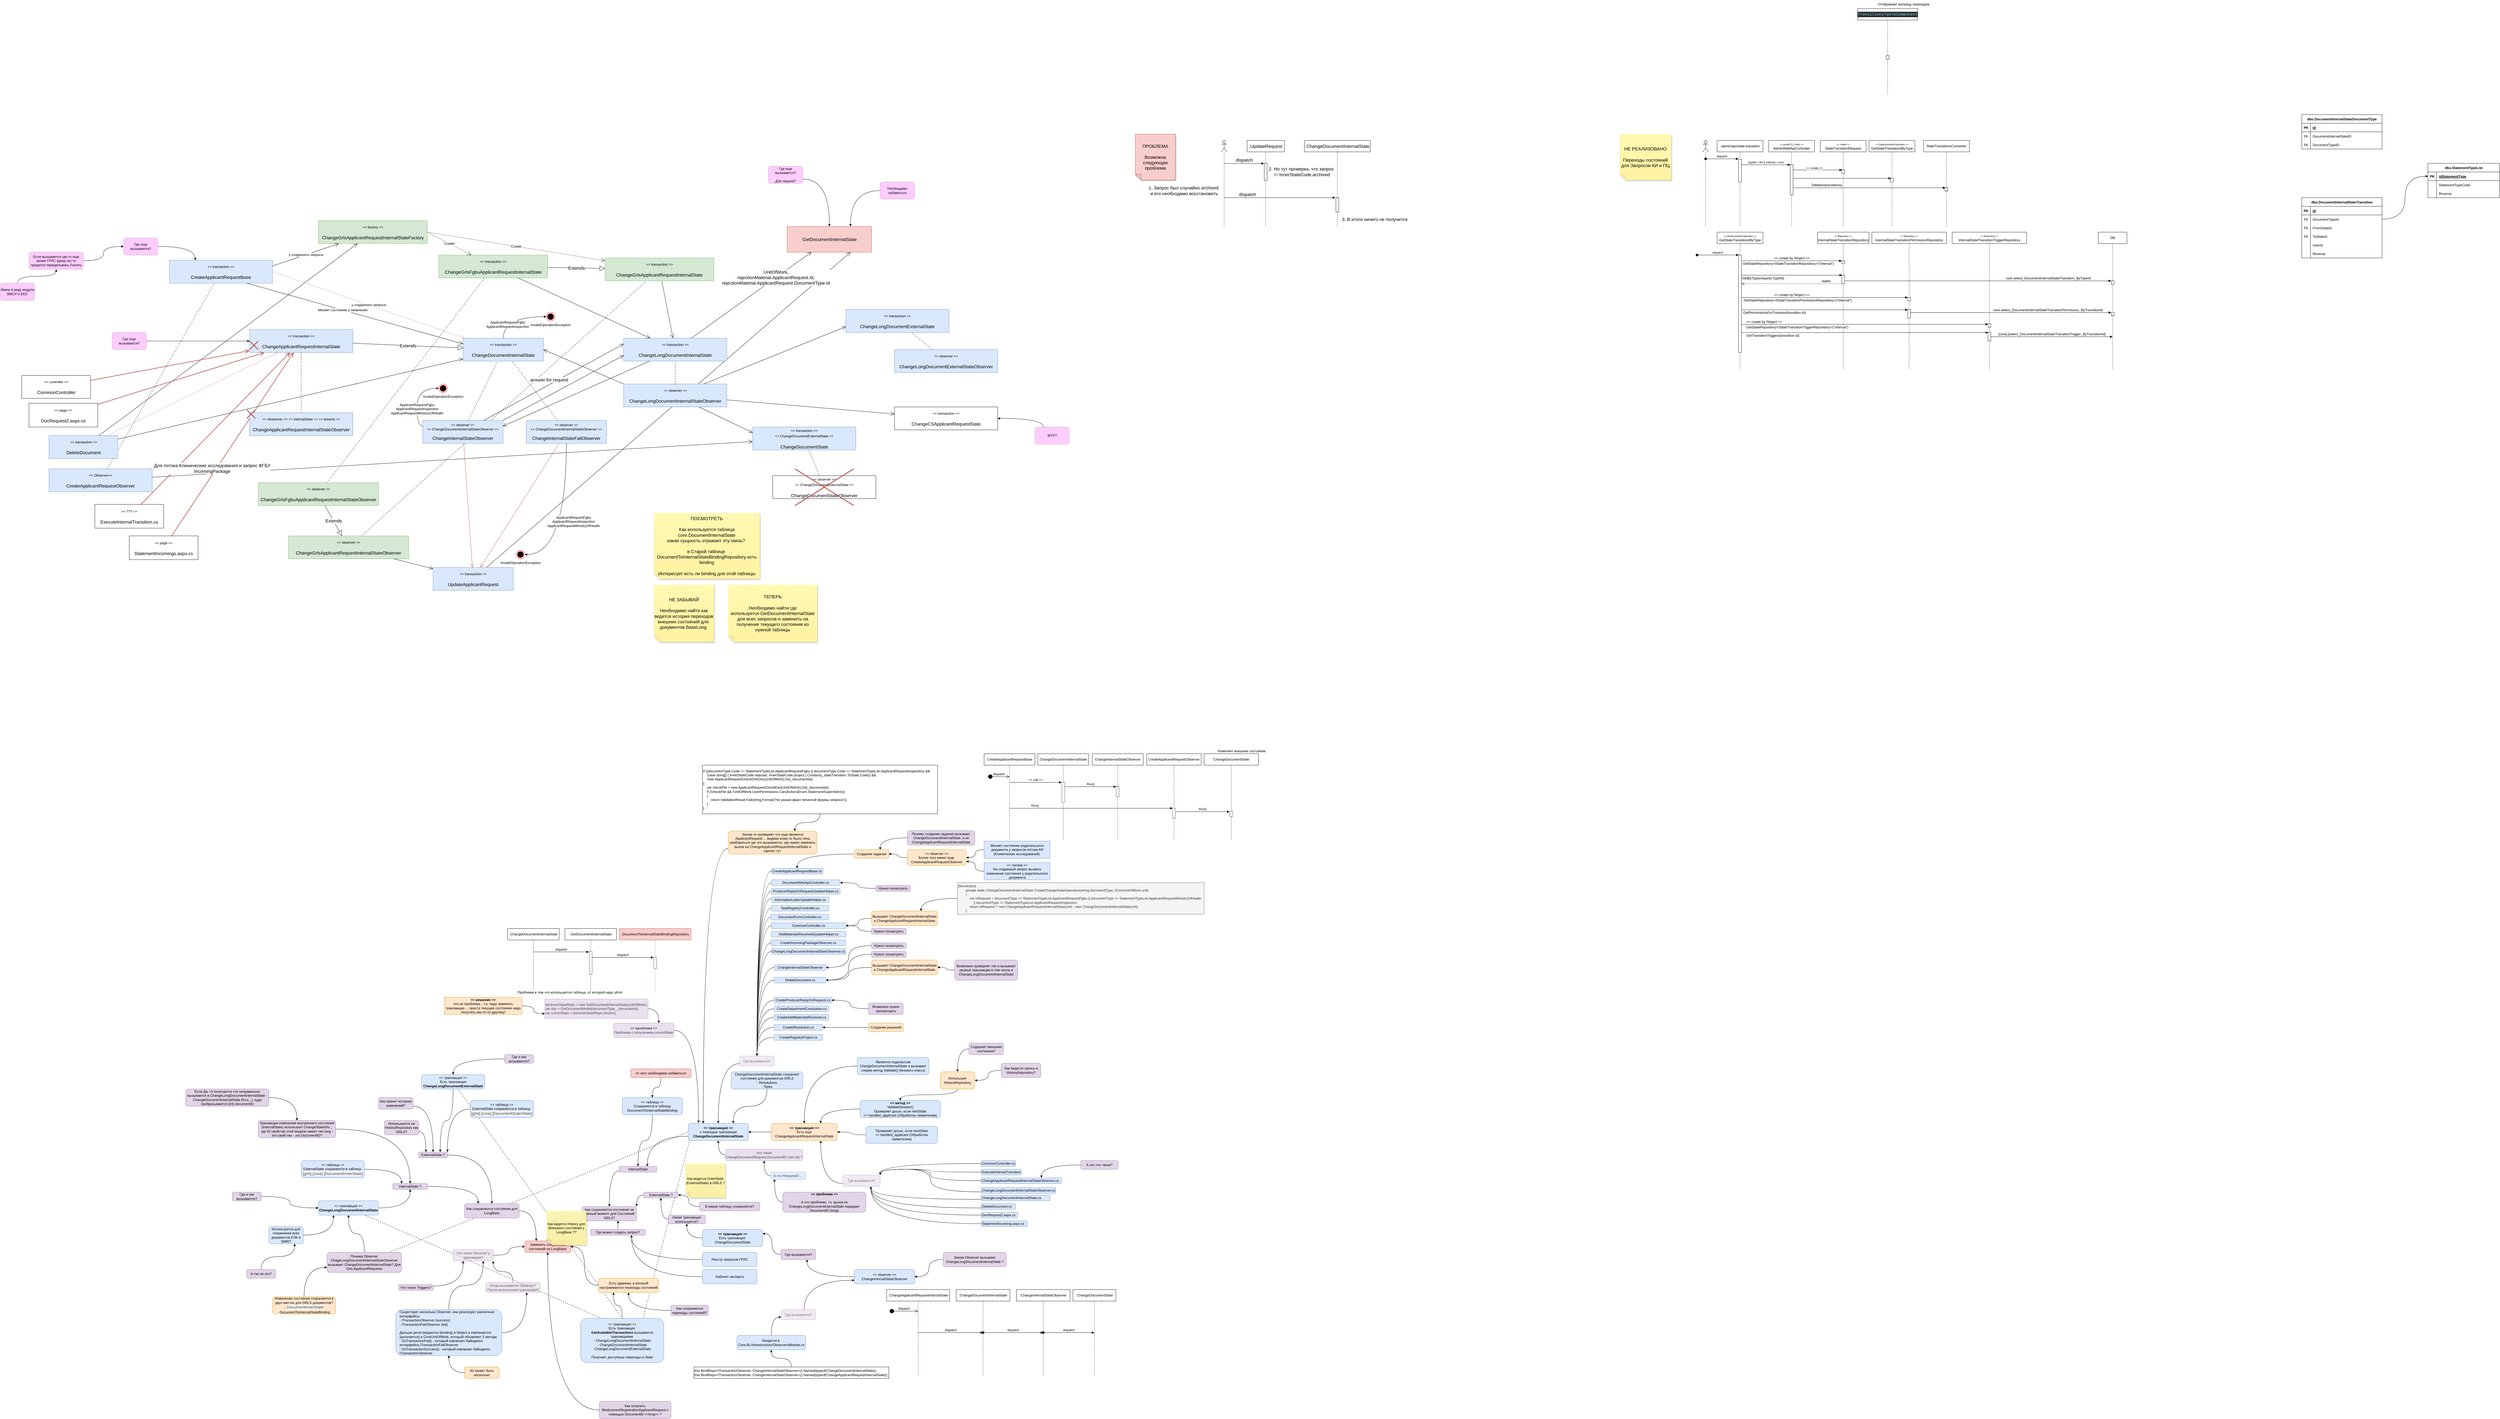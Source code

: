 <mxfile version="20.5.3" type="github">
  <diagram id="qM3AAim5_I2P72xAHU8p" name="Страница 1">
    <mxGraphModel dx="2476" dy="5210" grid="1" gridSize="10" guides="1" tooltips="1" connect="1" arrows="1" fold="1" page="1" pageScale="1" pageWidth="827" pageHeight="1169" math="0" shadow="0">
      <root>
        <mxCell id="0" />
        <mxCell id="1" parent="0" />
        <mxCell id="Qs5j7JCSP7ARArpuH591-36" value="" style="endArrow=open;endFill=1;endSize=12;html=1;rounded=0;fontSize=12;curved=1;fillColor=#f8cecc;strokeColor=#b85450;strokeWidth=2;" edge="1" parent="1" source="Qs5j7JCSP7ARArpuH591-34" target="UocfNX80_2cdvI--xIj--289">
          <mxGeometry width="160" relative="1" as="geometry">
            <mxPoint x="-1230" y="-2528.169" as="sourcePoint" />
            <mxPoint x="155" y="-2720.553" as="targetPoint" />
          </mxGeometry>
        </mxCell>
        <mxCell id="Qs5j7JCSP7ARArpuH591-37" value="" style="endArrow=open;endFill=1;endSize=12;html=1;rounded=0;fontSize=12;curved=1;fillColor=#f8cecc;strokeColor=#b85450;strokeWidth=2;" edge="1" parent="1" source="Qs5j7JCSP7ARArpuH591-35" target="UocfNX80_2cdvI--xIj--289">
          <mxGeometry width="160" relative="1" as="geometry">
            <mxPoint x="-916.866" y="-2200" as="sourcePoint" />
            <mxPoint x="205.232" y="-2700" as="targetPoint" />
          </mxGeometry>
        </mxCell>
        <mxCell id="Qs5j7JCSP7ARArpuH591-19" value="" style="endArrow=open;endFill=1;endSize=12;html=1;rounded=0;fontSize=12;curved=1;" edge="1" parent="1" source="Qs5j7JCSP7ARArpuH591-17" target="UocfNX80_2cdvI--xIj--284">
          <mxGeometry width="160" relative="1" as="geometry">
            <mxPoint x="-1120" y="-2510.301" as="sourcePoint" />
            <mxPoint x="-590" y="-2622.048" as="targetPoint" />
          </mxGeometry>
        </mxCell>
        <mxCell id="Qs5j7JCSP7ARArpuH591-3" value="" style="endArrow=open;endFill=1;endSize=12;html=1;rounded=0;fontSize=16;curved=1;entryX=0.75;entryY=1;entryDx=0;entryDy=0;" edge="1" parent="1" source="UocfNX80_2cdvI--xIj--304" target="UocfNX80_2cdvI--xIj--373">
          <mxGeometry width="160" relative="1" as="geometry">
            <mxPoint x="978.077" y="-2540" as="sourcePoint" />
            <mxPoint x="1165" y="-2450" as="targetPoint" />
          </mxGeometry>
        </mxCell>
        <mxCell id="UocfNX80_2cdvI--xIj--362" value="" style="endArrow=none;dashed=1;html=1;dashPattern=1 3;strokeWidth=2;rounded=0;fontSize=16;curved=1;" parent="1" source="UocfNX80_2cdvI--xIj--352" target="UocfNX80_2cdvI--xIj--339" edge="1">
          <mxGeometry width="50" height="50" relative="1" as="geometry">
            <mxPoint x="-318.718" y="-2290" as="sourcePoint" />
            <mxPoint x="228.718" y="-2990" as="targetPoint" />
          </mxGeometry>
        </mxCell>
        <mxCell id="UocfNX80_2cdvI--xIj--361" value="" style="endArrow=none;dashed=1;html=1;dashPattern=1 3;strokeWidth=2;rounded=0;fontSize=16;curved=1;" parent="1" source="UocfNX80_2cdvI--xIj--351" target="UocfNX80_2cdvI--xIj--338" edge="1">
          <mxGeometry width="50" height="50" relative="1" as="geometry">
            <mxPoint x="-325.169" y="-2493" as="sourcePoint" />
            <mxPoint x="-309.831" y="-2620" as="targetPoint" />
          </mxGeometry>
        </mxCell>
        <mxCell id="UocfNX80_2cdvI--xIj--90" value="" style="endArrow=none;dashed=1;html=1;dashPattern=1 3;strokeWidth=2;rounded=0;curved=1;entryX=0;entryY=0.5;entryDx=0;entryDy=0;exitX=0.75;exitY=0;exitDx=0;exitDy=0;" parent="1" source="UocfNX80_2cdvI--xIj--88" edge="1">
          <mxGeometry width="50" height="50" relative="1" as="geometry">
            <mxPoint x="-103.077" y="410" as="sourcePoint" />
            <mxPoint x="940" y="-10" as="targetPoint" />
          </mxGeometry>
        </mxCell>
        <mxCell id="UocfNX80_2cdvI--xIj--91" value="" style="endArrow=none;dashed=1;html=1;dashPattern=1 3;strokeWidth=2;rounded=0;curved=1;exitX=0.25;exitY=0;exitDx=0;exitDy=0;" parent="1" source="UocfNX80_2cdvI--xIj--88" target="UocfNX80_2cdvI--xIj--20" edge="1">
          <mxGeometry width="50" height="50" relative="1" as="geometry">
            <mxPoint x="585" y="675" as="sourcePoint" />
            <mxPoint x="950" as="targetPoint" />
          </mxGeometry>
        </mxCell>
        <mxCell id="UocfNX80_2cdvI--xIj--92" value="" style="endArrow=none;dashed=1;html=1;dashPattern=1 3;strokeWidth=2;rounded=0;curved=1;exitX=0.5;exitY=0;exitDx=0;exitDy=0;" parent="1" source="UocfNX80_2cdvI--xIj--88" target="UocfNX80_2cdvI--xIj--81" edge="1">
          <mxGeometry width="50" height="50" relative="1" as="geometry">
            <mxPoint x="455" y="675" as="sourcePoint" />
            <mxPoint x="-203.333" y="280" as="targetPoint" />
          </mxGeometry>
        </mxCell>
        <mxCell id="UocfNX80_2cdvI--xIj--61" value="" style="endArrow=none;dashed=1;html=1;dashPattern=1 3;strokeWidth=2;rounded=0;curved=1;entryX=0;entryY=0.5;entryDx=0;entryDy=0;" parent="1" source="UocfNX80_2cdvI--xIj--59" target="UocfNX80_2cdvI--xIj--4" edge="1">
          <mxGeometry width="50" height="50" relative="1" as="geometry">
            <mxPoint x="110" y="310" as="sourcePoint" />
            <mxPoint x="160" y="260" as="targetPoint" />
          </mxGeometry>
        </mxCell>
        <mxCell id="UocfNX80_2cdvI--xIj--1" value="Заменить сохранение состояний на LongBase" style="rounded=1;whiteSpace=wrap;html=1;fillColor=#f8cecc;strokeColor=#b85450;" parent="1" vertex="1">
          <mxGeometry x="360" y="360" width="160" height="40" as="geometry" />
        </mxCell>
        <mxCell id="UocfNX80_2cdvI--xIj--3" style="edgeStyle=orthogonalEdgeStyle;rounded=0;orthogonalLoop=1;jettySize=auto;html=1;curved=1;" parent="1" source="UocfNX80_2cdvI--xIj--2" target="UocfNX80_2cdvI--xIj--1" edge="1">
          <mxGeometry relative="1" as="geometry" />
        </mxCell>
        <mxCell id="UocfNX80_2cdvI--xIj--2" value="Как сохраняются состояния на данный момент для Состояний GRLS?" style="rounded=1;whiteSpace=wrap;html=1;fillColor=#e1d5e7;strokeColor=#9673a6;" parent="1" vertex="1">
          <mxGeometry x="560" y="240" width="190" height="50" as="geometry" />
        </mxCell>
        <mxCell id="UocfNX80_2cdvI--xIj--5" style="edgeStyle=orthogonalEdgeStyle;curved=1;rounded=0;orthogonalLoop=1;jettySize=auto;html=1;entryX=0.75;entryY=0;entryDx=0;entryDy=0;exitX=0;exitY=0.75;exitDx=0;exitDy=0;" parent="1" source="UocfNX80_2cdvI--xIj--4" target="UocfNX80_2cdvI--xIj--8" edge="1">
          <mxGeometry relative="1" as="geometry" />
        </mxCell>
        <mxCell id="UocfNX80_2cdvI--xIj--4" value="&lt;b&gt;&amp;lt;&amp;lt; транзакция &amp;gt;&amp;gt;&lt;/b&gt;&lt;br&gt;с помощью транзакции&lt;br&gt;&lt;b&gt;ChangeDocumentInternalState&lt;/b&gt;" style="rounded=1;whiteSpace=wrap;html=1;fillColor=#dae8fc;strokeColor=#6c8ebf;" parent="1" vertex="1">
          <mxGeometry x="930" y="-50" width="210" height="60" as="geometry" />
        </mxCell>
        <mxCell id="UocfNX80_2cdvI--xIj--7" style="edgeStyle=orthogonalEdgeStyle;curved=1;rounded=0;orthogonalLoop=1;jettySize=auto;html=1;entryX=1;entryY=0;entryDx=0;entryDy=0;" parent="1" source="UocfNX80_2cdvI--xIj--6" target="UocfNX80_2cdvI--xIj--2" edge="1">
          <mxGeometry relative="1" as="geometry" />
        </mxCell>
        <mxCell id="UocfNX80_2cdvI--xIj--6" value="ExternalState ?" style="rounded=1;whiteSpace=wrap;html=1;fillColor=#e1d5e7;strokeColor=#9673a6;" parent="1" vertex="1">
          <mxGeometry x="775" y="190" width="120" height="20" as="geometry" />
        </mxCell>
        <mxCell id="UocfNX80_2cdvI--xIj--9" style="edgeStyle=orthogonalEdgeStyle;curved=1;rounded=0;orthogonalLoop=1;jettySize=auto;html=1;exitX=0;exitY=0.75;exitDx=0;exitDy=0;" parent="1" source="UocfNX80_2cdvI--xIj--8" target="UocfNX80_2cdvI--xIj--2" edge="1">
          <mxGeometry relative="1" as="geometry" />
        </mxCell>
        <mxCell id="UocfNX80_2cdvI--xIj--8" value="InternalState" style="rounded=1;whiteSpace=wrap;html=1;fillColor=#e1d5e7;strokeColor=#9673a6;" parent="1" vertex="1">
          <mxGeometry x="690" y="100" width="130" height="20" as="geometry" />
        </mxCell>
        <mxCell id="UocfNX80_2cdvI--xIj--11" style="edgeStyle=orthogonalEdgeStyle;curved=1;rounded=0;orthogonalLoop=1;jettySize=auto;html=1;entryX=0.75;entryY=0;entryDx=0;entryDy=0;" parent="1" source="UocfNX80_2cdvI--xIj--10" target="UocfNX80_2cdvI--xIj--4" edge="1">
          <mxGeometry relative="1" as="geometry" />
        </mxCell>
        <mxCell id="UocfNX80_2cdvI--xIj--10" value="ChangeDocumentInternalState сохраняет состояния для документов GRLS&lt;br&gt;- Resolutions&lt;br&gt;- Tasks" style="rounded=1;whiteSpace=wrap;html=1;strokeColor=#6c8ebf;fillColor=#dae8fc;" parent="1" vertex="1">
          <mxGeometry x="1080" y="-230" width="250" height="60" as="geometry" />
        </mxCell>
        <mxCell id="UocfNX80_2cdvI--xIj--13" style="edgeStyle=orthogonalEdgeStyle;curved=1;rounded=0;orthogonalLoop=1;jettySize=auto;html=1;" parent="1" source="UocfNX80_2cdvI--xIj--12" target="UocfNX80_2cdvI--xIj--4" edge="1">
          <mxGeometry relative="1" as="geometry" />
        </mxCell>
        <mxCell id="UocfNX80_2cdvI--xIj--12" value="&lt;b&gt;&amp;lt;&amp;lt; транзакция &amp;gt;&amp;gt;&lt;br&gt;&lt;/b&gt;Есть еще ChangeApplicantRequestInternalState" style="rounded=1;whiteSpace=wrap;html=1;fillColor=#ffe6cc;strokeColor=#d79b00;" parent="1" vertex="1">
          <mxGeometry x="1220" y="-50" width="230" height="60" as="geometry" />
        </mxCell>
        <mxCell id="UocfNX80_2cdvI--xIj--15" style="edgeStyle=orthogonalEdgeStyle;curved=1;rounded=0;orthogonalLoop=1;jettySize=auto;html=1;entryX=0.25;entryY=0;entryDx=0;entryDy=0;" parent="1" source="UocfNX80_2cdvI--xIj--14" target="UocfNX80_2cdvI--xIj--1" edge="1">
          <mxGeometry relative="1" as="geometry" />
        </mxCell>
        <mxCell id="UocfNX80_2cdvI--xIj--14" value="Как сохраняются состояния для LongBase" style="rounded=1;whiteSpace=wrap;html=1;fillColor=#e1d5e7;strokeColor=#9673a6;" parent="1" vertex="1">
          <mxGeometry x="150" y="230" width="190" height="50" as="geometry" />
        </mxCell>
        <mxCell id="UocfNX80_2cdvI--xIj--18" style="edgeStyle=orthogonalEdgeStyle;curved=1;rounded=0;orthogonalLoop=1;jettySize=auto;html=1;entryX=0.25;entryY=0;entryDx=0;entryDy=0;" parent="1" source="UocfNX80_2cdvI--xIj--16" target="UocfNX80_2cdvI--xIj--14" edge="1">
          <mxGeometry relative="1" as="geometry" />
        </mxCell>
        <mxCell id="UocfNX80_2cdvI--xIj--16" value="InternalState ?" style="rounded=1;whiteSpace=wrap;html=1;fillColor=#e1d5e7;strokeColor=#9673a6;" parent="1" vertex="1">
          <mxGeometry x="-100" y="160" width="120" height="20" as="geometry" />
        </mxCell>
        <mxCell id="UocfNX80_2cdvI--xIj--19" style="edgeStyle=orthogonalEdgeStyle;curved=1;rounded=0;orthogonalLoop=1;jettySize=auto;html=1;entryX=0.5;entryY=0;entryDx=0;entryDy=0;" parent="1" source="UocfNX80_2cdvI--xIj--17" target="UocfNX80_2cdvI--xIj--14" edge="1">
          <mxGeometry relative="1" as="geometry" />
        </mxCell>
        <mxCell id="UocfNX80_2cdvI--xIj--17" value="ExternalState ?" style="rounded=1;whiteSpace=wrap;html=1;fillColor=#e1d5e7;strokeColor=#9673a6;" parent="1" vertex="1">
          <mxGeometry x="-10" y="50" width="100" height="20" as="geometry" />
        </mxCell>
        <mxCell id="UocfNX80_2cdvI--xIj--21" style="edgeStyle=orthogonalEdgeStyle;curved=1;rounded=0;orthogonalLoop=1;jettySize=auto;html=1;" parent="1" source="UocfNX80_2cdvI--xIj--20" target="UocfNX80_2cdvI--xIj--16" edge="1">
          <mxGeometry relative="1" as="geometry" />
        </mxCell>
        <mxCell id="UocfNX80_2cdvI--xIj--20" value="&amp;lt;&amp;lt; транзакция &amp;gt;&amp;gt;&lt;br&gt;&lt;b&gt;ChangeLongDocumentInternalState&lt;/b&gt;" style="rounded=1;whiteSpace=wrap;html=1;fillColor=#dae8fc;strokeColor=#6c8ebf;" parent="1" vertex="1">
          <mxGeometry x="-360" y="220" width="210" height="50" as="geometry" />
        </mxCell>
        <mxCell id="UocfNX80_2cdvI--xIj--24" style="edgeStyle=orthogonalEdgeStyle;curved=1;rounded=0;orthogonalLoop=1;jettySize=auto;html=1;entryX=0.25;entryY=1;entryDx=0;entryDy=0;" parent="1" source="UocfNX80_2cdvI--xIj--23" target="UocfNX80_2cdvI--xIj--20" edge="1">
          <mxGeometry relative="1" as="geometry" />
        </mxCell>
        <mxCell id="UocfNX80_2cdvI--xIj--23" value="Используется для сохранения всех документов ЕЭК и БМКП" style="rounded=1;whiteSpace=wrap;html=1;strokeColor=#6c8ebf;fillColor=#dae8fc;" parent="1" vertex="1">
          <mxGeometry x="-533" y="310" width="120" height="60" as="geometry" />
        </mxCell>
        <mxCell id="UocfNX80_2cdvI--xIj--26" style="edgeStyle=orthogonalEdgeStyle;curved=1;rounded=0;orthogonalLoop=1;jettySize=auto;html=1;entryX=0.75;entryY=1;entryDx=0;entryDy=0;" parent="1" source="UocfNX80_2cdvI--xIj--25" target="UocfNX80_2cdvI--xIj--23" edge="1">
          <mxGeometry relative="1" as="geometry" />
        </mxCell>
        <mxCell id="UocfNX80_2cdvI--xIj--25" value="А так ли это?" style="rounded=1;whiteSpace=wrap;html=1;strokeColor=#9673a6;fillColor=#e1d5e7;" parent="1" vertex="1">
          <mxGeometry x="-610" y="460" width="100" height="30" as="geometry" />
        </mxCell>
        <mxCell id="UocfNX80_2cdvI--xIj--28" style="edgeStyle=orthogonalEdgeStyle;curved=1;rounded=0;orthogonalLoop=1;jettySize=auto;html=1;entryX=0.75;entryY=0;entryDx=0;entryDy=0;" parent="1" source="UocfNX80_2cdvI--xIj--27" target="UocfNX80_2cdvI--xIj--12" edge="1">
          <mxGeometry relative="1" as="geometry" />
        </mxCell>
        <mxCell id="UocfNX80_2cdvI--xIj--27" value="&lt;b&gt;&amp;lt;&amp;lt; метод &amp;gt;&amp;gt;&lt;br&gt;&lt;/b&gt;ValidateDossier()&lt;br&gt;Проверяет досье, если nextState ==&amp;nbsp;handled_applicant (Обработан заявителем)" style="rounded=1;whiteSpace=wrap;html=1;strokeColor=#6c8ebf;fillColor=#dae8fc;" parent="1" vertex="1">
          <mxGeometry x="1530" y="-130" width="280" height="60" as="geometry" />
        </mxCell>
        <mxCell id="UocfNX80_2cdvI--xIj--30" style="edgeStyle=orthogonalEdgeStyle;curved=1;rounded=0;orthogonalLoop=1;jettySize=auto;html=1;" parent="1" source="UocfNX80_2cdvI--xIj--29" target="UocfNX80_2cdvI--xIj--12" edge="1">
          <mxGeometry relative="1" as="geometry" />
        </mxCell>
        <mxCell id="UocfNX80_2cdvI--xIj--29" value="Проверяет досье, если nextState ==&amp;nbsp;handled_applicant (Обработан заявителем)" style="rounded=1;whiteSpace=wrap;html=1;strokeColor=#6c8ebf;fillColor=#dae8fc;" parent="1" vertex="1">
          <mxGeometry x="1550" y="-40" width="250" height="60" as="geometry" />
        </mxCell>
        <mxCell id="UocfNX80_2cdvI--xIj--34" style="edgeStyle=orthogonalEdgeStyle;curved=1;rounded=0;orthogonalLoop=1;jettySize=auto;html=1;entryX=0.5;entryY=0;entryDx=0;entryDy=0;" parent="1" source="UocfNX80_2cdvI--xIj--33" target="UocfNX80_2cdvI--xIj--27" edge="1">
          <mxGeometry relative="1" as="geometry" />
        </mxCell>
        <mxCell id="UocfNX80_2cdvI--xIj--33" value="Использует HistoryRepository" style="rounded=1;whiteSpace=wrap;html=1;strokeColor=#d79b00;fillColor=#ffe6cc;" parent="1" vertex="1">
          <mxGeometry x="1810" y="-230" width="120" height="60" as="geometry" />
        </mxCell>
        <mxCell id="UocfNX80_2cdvI--xIj--36" style="edgeStyle=orthogonalEdgeStyle;curved=1;rounded=0;orthogonalLoop=1;jettySize=auto;html=1;exitX=0;exitY=0.5;exitDx=0;exitDy=0;" parent="1" source="UocfNX80_2cdvI--xIj--35" target="UocfNX80_2cdvI--xIj--33" edge="1">
          <mxGeometry relative="1" as="geometry" />
        </mxCell>
        <mxCell id="UocfNX80_2cdvI--xIj--35" value="Содержит внешние состояния?" style="rounded=1;whiteSpace=wrap;html=1;strokeColor=#9673a6;fillColor=#e1d5e7;" parent="1" vertex="1">
          <mxGeometry x="1910" y="-330" width="120" height="40" as="geometry" />
        </mxCell>
        <mxCell id="UocfNX80_2cdvI--xIj--38" style="edgeStyle=orthogonalEdgeStyle;curved=1;rounded=0;orthogonalLoop=1;jettySize=auto;html=1;" parent="1" source="UocfNX80_2cdvI--xIj--37" target="UocfNX80_2cdvI--xIj--33" edge="1">
          <mxGeometry relative="1" as="geometry" />
        </mxCell>
        <mxCell id="UocfNX80_2cdvI--xIj--37" value="Как ведется запись в HistoryRepository?" style="rounded=1;whiteSpace=wrap;html=1;strokeColor=#9673a6;fillColor=#e1d5e7;" parent="1" vertex="1">
          <mxGeometry x="2022.5" y="-260" width="137.5" height="50" as="geometry" />
        </mxCell>
        <mxCell id="UocfNX80_2cdvI--xIj--40" style="edgeStyle=orthogonalEdgeStyle;curved=1;rounded=0;orthogonalLoop=1;jettySize=auto;html=1;exitX=0;exitY=0.75;exitDx=0;exitDy=0;" parent="1" source="UocfNX80_2cdvI--xIj--39" target="UocfNX80_2cdvI--xIj--4" edge="1">
          <mxGeometry relative="1" as="geometry" />
        </mxCell>
        <mxCell id="UocfNX80_2cdvI--xIj--39" value="Где вызывается?" style="rounded=1;whiteSpace=wrap;html=1;strokeColor=#9673a6;fillColor=#e1d5e7;textOpacity=50;opacity=50;" parent="1" vertex="1">
          <mxGeometry x="1110" y="-285" width="120" height="35" as="geometry" />
        </mxCell>
        <mxCell id="UocfNX80_2cdvI--xIj--42" style="edgeStyle=orthogonalEdgeStyle;curved=1;rounded=0;orthogonalLoop=1;jettySize=auto;html=1;entryX=1;entryY=0;entryDx=0;entryDy=0;" parent="1" source="UocfNX80_2cdvI--xIj--41" target="UocfNX80_2cdvI--xIj--17" edge="1">
          <mxGeometry relative="1" as="geometry" />
        </mxCell>
        <mxCell id="UocfNX80_2cdvI--xIj--41" value="&amp;lt;&amp;lt; таблица &amp;gt;&amp;gt;&lt;br&gt;ExternalState сохраняется в таблицу&amp;nbsp;&lt;br&gt;&lt;span style=&quot;color: rgb(51, 51, 51); font-family: Arial, sans-serif; font-size: 14px; text-align: start; background-color: rgb(255, 255, 255);&quot; class=&quot;error&quot;&gt;[grls]&lt;/span&gt;&lt;span style=&quot;color: rgb(51, 51, 51); font-family: Arial, sans-serif; font-size: 14px; text-align: start; background-color: rgb(255, 255, 255);&quot;&gt;.&lt;/span&gt;&lt;span style=&quot;color: rgb(51, 51, 51); font-family: Arial, sans-serif; font-size: 14px; text-align: start; background-color: rgb(255, 255, 255);&quot; class=&quot;error&quot;&gt;[core]&lt;/span&gt;&lt;span style=&quot;color: rgb(51, 51, 51); font-family: Arial, sans-serif; font-size: 14px; text-align: start; background-color: rgb(255, 255, 255);&quot;&gt;.&lt;/span&gt;&lt;span style=&quot;color: rgb(51, 51, 51); font-family: Arial, sans-serif; font-size: 14px; text-align: start; background-color: rgb(255, 255, 255);&quot; class=&quot;error&quot;&gt;[DocumentOuterState]&lt;/span&gt;" style="rounded=1;whiteSpace=wrap;html=1;strokeColor=#6c8ebf;fillColor=#dae8fc;" parent="1" vertex="1">
          <mxGeometry x="170" y="-130" width="220" height="60" as="geometry" />
        </mxCell>
        <mxCell id="UocfNX80_2cdvI--xIj--44" style="edgeStyle=orthogonalEdgeStyle;curved=1;rounded=0;orthogonalLoop=1;jettySize=auto;html=1;entryX=0.25;entryY=0;entryDx=0;entryDy=0;" parent="1" source="UocfNX80_2cdvI--xIj--43" target="UocfNX80_2cdvI--xIj--16" edge="1">
          <mxGeometry relative="1" as="geometry" />
        </mxCell>
        <mxCell id="UocfNX80_2cdvI--xIj--43" value="&amp;lt;&amp;lt; таблица &amp;gt;&amp;gt;&lt;br&gt;ExternalState сохраняется в таблицу&amp;nbsp;&lt;br&gt;&lt;span style=&quot;color: rgb(51, 51, 51); font-family: Arial, sans-serif; font-size: 14px; text-align: start; background-color: rgb(255, 255, 255);&quot; class=&quot;error&quot;&gt;[grls]&lt;/span&gt;&lt;span style=&quot;color: rgb(51, 51, 51); font-family: Arial, sans-serif; font-size: 14px; text-align: start; background-color: rgb(255, 255, 255);&quot;&gt;.&lt;/span&gt;&lt;span style=&quot;color: rgb(51, 51, 51); font-family: Arial, sans-serif; font-size: 14px; text-align: start; background-color: rgb(255, 255, 255);&quot; class=&quot;error&quot;&gt;[core]&lt;/span&gt;&lt;span style=&quot;color: rgb(51, 51, 51); font-family: Arial, sans-serif; font-size: 14px; text-align: start; background-color: rgb(255, 255, 255);&quot;&gt;.&lt;/span&gt;&lt;span style=&quot;color: rgb(51, 51, 51); font-family: Arial, sans-serif; font-size: 14px; text-align: start; background-color: rgb(255, 255, 255);&quot; class=&quot;error&quot;&gt;[DocumentInnerState]&lt;/span&gt;" style="rounded=1;whiteSpace=wrap;html=1;strokeColor=#6c8ebf;fillColor=#dae8fc;" parent="1" vertex="1">
          <mxGeometry x="-420" y="80" width="220" height="60" as="geometry" />
        </mxCell>
        <mxCell id="UocfNX80_2cdvI--xIj--46" style="edgeStyle=orthogonalEdgeStyle;curved=1;rounded=0;orthogonalLoop=1;jettySize=auto;html=1;" parent="1" source="UocfNX80_2cdvI--xIj--45" target="UocfNX80_2cdvI--xIj--8" edge="1">
          <mxGeometry relative="1" as="geometry" />
        </mxCell>
        <mxCell id="UocfNX80_2cdvI--xIj--45" value="&amp;lt;&amp;lt; таблица &amp;gt;&amp;gt;&lt;br&gt;Сохраняется в таблицу&lt;br&gt;DocumentToInternalStateBinding" style="rounded=1;whiteSpace=wrap;html=1;fillColor=#dae8fc;strokeColor=#6c8ebf;" parent="1" vertex="1">
          <mxGeometry x="700" y="-140" width="210" height="60" as="geometry" />
        </mxCell>
        <mxCell id="UocfNX80_2cdvI--xIj--48" style="edgeStyle=orthogonalEdgeStyle;curved=1;rounded=0;orthogonalLoop=1;jettySize=auto;html=1;" parent="1" source="UocfNX80_2cdvI--xIj--47" target="UocfNX80_2cdvI--xIj--45" edge="1">
          <mxGeometry relative="1" as="geometry" />
        </mxCell>
        <mxCell id="UocfNX80_2cdvI--xIj--47" value="от чего необходимо избавиться" style="rounded=1;whiteSpace=wrap;html=1;fillColor=#f8cecc;strokeColor=#b85450;" parent="1" vertex="1">
          <mxGeometry x="730" y="-240" width="210" height="30" as="geometry" />
        </mxCell>
        <mxCell id="UocfNX80_2cdvI--xIj--50" style="edgeStyle=orthogonalEdgeStyle;curved=1;rounded=0;orthogonalLoop=1;jettySize=auto;html=1;entryX=1;entryY=0.5;entryDx=0;entryDy=0;" parent="1" source="UocfNX80_2cdvI--xIj--49" target="UocfNX80_2cdvI--xIj--6" edge="1">
          <mxGeometry relative="1" as="geometry" />
        </mxCell>
        <mxCell id="UocfNX80_2cdvI--xIj--49" value="В какую таблицу сохраняется?" style="rounded=1;whiteSpace=wrap;html=1;fillColor=#e1d5e7;strokeColor=#9673a6;" parent="1" vertex="1">
          <mxGeometry x="970" y="225" width="210" height="30" as="geometry" />
        </mxCell>
        <mxCell id="UocfNX80_2cdvI--xIj--52" style="edgeStyle=orthogonalEdgeStyle;curved=1;rounded=0;orthogonalLoop=1;jettySize=auto;html=1;entryX=0.75;entryY=1;entryDx=0;entryDy=0;exitX=0;exitY=0.75;exitDx=0;exitDy=0;" parent="1" source="UocfNX80_2cdvI--xIj--51" target="UocfNX80_2cdvI--xIj--12" edge="1">
          <mxGeometry relative="1" as="geometry" />
        </mxCell>
        <mxCell id="UocfNX80_2cdvI--xIj--51" value="Где вызывается?" style="rounded=1;whiteSpace=wrap;html=1;strokeColor=#9673a6;fillColor=#e1d5e7;opacity=50;textOpacity=50;" parent="1" vertex="1">
          <mxGeometry x="1470" y="130" width="130" height="40" as="geometry" />
        </mxCell>
        <mxCell id="UocfNX80_2cdvI--xIj--54" style="edgeStyle=orthogonalEdgeStyle;curved=1;rounded=0;orthogonalLoop=1;jettySize=auto;html=1;exitX=1;exitY=0.75;exitDx=0;exitDy=0;entryX=0.25;entryY=0;entryDx=0;entryDy=0;" parent="1" source="UocfNX80_2cdvI--xIj--53" target="UocfNX80_2cdvI--xIj--17" edge="1">
          <mxGeometry relative="1" as="geometry" />
        </mxCell>
        <mxCell id="UocfNX80_2cdvI--xIj--53" value="Используется ли HistoryRepository как GRLS?" style="rounded=1;whiteSpace=wrap;html=1;strokeColor=#9673a6;fillColor=#e1d5e7;" parent="1" vertex="1">
          <mxGeometry x="-130" y="-60" width="120" height="50" as="geometry" />
        </mxCell>
        <mxCell id="UocfNX80_2cdvI--xIj--58" style="edgeStyle=orthogonalEdgeStyle;curved=1;rounded=0;orthogonalLoop=1;jettySize=auto;html=1;" parent="1" source="UocfNX80_2cdvI--xIj--55" target="UocfNX80_2cdvI--xIj--1" edge="1">
          <mxGeometry relative="1" as="geometry" />
        </mxCell>
        <mxCell id="UocfNX80_2cdvI--xIj--55" value="Что такое Observer у транзакции?" style="rounded=1;whiteSpace=wrap;html=1;fillColor=#e1d5e7;strokeColor=#9673a6;textOpacity=60;opacity=60;" parent="1" vertex="1">
          <mxGeometry x="110" y="390" width="140" height="40" as="geometry" />
        </mxCell>
        <mxCell id="UocfNX80_2cdvI--xIj--57" style="edgeStyle=orthogonalEdgeStyle;curved=1;rounded=0;orthogonalLoop=1;jettySize=auto;html=1;entryX=0.25;entryY=1;entryDx=0;entryDy=0;exitX=1;exitY=0.25;exitDx=0;exitDy=0;" parent="1" source="UocfNX80_2cdvI--xIj--56" target="UocfNX80_2cdvI--xIj--55" edge="1">
          <mxGeometry relative="1" as="geometry" />
        </mxCell>
        <mxCell id="UocfNX80_2cdvI--xIj--56" value="Что такое Triggers?" style="rounded=1;whiteSpace=wrap;html=1;fillColor=#e1d5e7;strokeColor=#9673a6;" parent="1" vertex="1">
          <mxGeometry x="-80" y="512.5" width="120" height="20" as="geometry" />
        </mxCell>
        <mxCell id="UocfNX80_2cdvI--xIj--60" style="edgeStyle=orthogonalEdgeStyle;curved=1;rounded=0;orthogonalLoop=1;jettySize=auto;html=1;" parent="1" source="UocfNX80_2cdvI--xIj--59" target="UocfNX80_2cdvI--xIj--20" edge="1">
          <mxGeometry relative="1" as="geometry" />
        </mxCell>
        <mxCell id="UocfNX80_2cdvI--xIj--59" value="Почему Observer&lt;br&gt;ChageLongDocumentInternalStateObserver вызывает ChangeDocumentInternalState? Для Grls.ApplicantRequests" style="rounded=1;whiteSpace=wrap;html=1;fillColor=#e1d5e7;strokeColor=#9673a6;" parent="1" vertex="1">
          <mxGeometry x="-330" y="400" width="260" height="70" as="geometry" />
        </mxCell>
        <mxCell id="UocfNX80_2cdvI--xIj--63" style="edgeStyle=orthogonalEdgeStyle;curved=1;rounded=0;orthogonalLoop=1;jettySize=auto;html=1;entryX=0;entryY=0.75;entryDx=0;entryDy=0;" parent="1" source="UocfNX80_2cdvI--xIj--62" target="UocfNX80_2cdvI--xIj--59" edge="1">
          <mxGeometry relative="1" as="geometry" />
        </mxCell>
        <mxCell id="UocfNX80_2cdvI--xIj--62" value="Изменение состояния сохраняется в двух местах для GRLS документов?&lt;br&gt;-&amp;nbsp;&lt;span style=&quot;color: rgb(51, 51, 51); font-family: Arial, sans-serif; font-size: 14px; text-align: start; background-color: rgb(255, 255, 255);&quot;&gt;DocumentInnerState&lt;br&gt;-&lt;/span&gt;DocumentToInternalStateBinding&lt;span style=&quot;color: rgb(51, 51, 51); font-family: Arial, sans-serif; font-size: 14px; text-align: start; background-color: rgb(255, 255, 255);&quot;&gt;&lt;br&gt;&lt;/span&gt;" style="rounded=1;whiteSpace=wrap;html=1;strokeColor=#d79b00;fillColor=#ffe6cc;" parent="1" vertex="1">
          <mxGeometry x="-520" y="555" width="220" height="60" as="geometry" />
        </mxCell>
        <mxCell id="UocfNX80_2cdvI--xIj--65" style="edgeStyle=orthogonalEdgeStyle;curved=1;rounded=0;orthogonalLoop=1;jettySize=auto;html=1;entryX=1;entryY=1;entryDx=0;entryDy=0;" parent="1" source="UocfNX80_2cdvI--xIj--64" target="UocfNX80_2cdvI--xIj--55" edge="1">
          <mxGeometry relative="1" as="geometry" />
        </mxCell>
        <mxCell id="UocfNX80_2cdvI--xIj--64" value="Когда вызывается Observer?&lt;br&gt;После выполнения транзакции?" style="rounded=1;whiteSpace=wrap;html=1;fillColor=#e1d5e7;strokeColor=#9673a6;opacity=60;textOpacity=60;" parent="1" vertex="1">
          <mxGeometry x="224" y="505" width="190" height="35" as="geometry" />
        </mxCell>
        <mxCell id="UocfNX80_2cdvI--xIj--69" style="edgeStyle=orthogonalEdgeStyle;curved=1;rounded=0;orthogonalLoop=1;jettySize=auto;html=1;entryX=0.5;entryY=0;entryDx=0;entryDy=0;" parent="1" source="UocfNX80_2cdvI--xIj--68" target="UocfNX80_2cdvI--xIj--12" edge="1">
          <mxGeometry relative="1" as="geometry" />
        </mxCell>
        <mxCell id="UocfNX80_2cdvI--xIj--68" value="Является подклассом ChangeDocumentInternalState и вызывает сперва метод Validate() базового класса" style="rounded=1;whiteSpace=wrap;html=1;strokeColor=#6c8ebf;fillColor=#dae8fc;" parent="1" vertex="1">
          <mxGeometry x="1520" y="-280" width="250" height="60" as="geometry" />
        </mxCell>
        <mxCell id="UocfNX80_2cdvI--xIj--72" style="edgeStyle=orthogonalEdgeStyle;curved=1;rounded=0;orthogonalLoop=1;jettySize=auto;html=1;entryX=0.5;entryY=1;entryDx=0;entryDy=0;exitX=0;exitY=0.5;exitDx=0;exitDy=0;" parent="1" source="UocfNX80_2cdvI--xIj--71" target="UocfNX80_2cdvI--xIj--175" edge="1">
          <mxGeometry relative="1" as="geometry" />
        </mxCell>
        <mxCell id="UocfNX80_2cdvI--xIj--71" value="&lt;b&gt;&amp;lt;&amp;lt; транзакция &amp;gt;&amp;gt;&lt;/b&gt;&lt;br&gt;Есть транзакция&amp;nbsp;&lt;br&gt;ChangeDocumentState" style="rounded=1;whiteSpace=wrap;html=1;fillColor=#dae8fc;strokeColor=#6c8ebf;" parent="1" vertex="1">
          <mxGeometry x="980" y="320" width="210" height="60" as="geometry" />
        </mxCell>
        <mxCell id="UocfNX80_2cdvI--xIj--74" style="edgeStyle=orthogonalEdgeStyle;curved=1;rounded=0;orthogonalLoop=1;jettySize=auto;html=1;entryX=1;entryY=0.25;entryDx=0;entryDy=0;" parent="1" source="UocfNX80_2cdvI--xIj--73" target="UocfNX80_2cdvI--xIj--71" edge="1">
          <mxGeometry relative="1" as="geometry" />
        </mxCell>
        <mxCell id="UocfNX80_2cdvI--xIj--73" value="Где вызывается?" style="rounded=1;whiteSpace=wrap;html=1;strokeColor=#9673a6;fillColor=#e1d5e7;" parent="1" vertex="1">
          <mxGeometry x="1254.5" y="390" width="120" height="35" as="geometry" />
        </mxCell>
        <mxCell id="UocfNX80_2cdvI--xIj--76" style="edgeStyle=orthogonalEdgeStyle;curved=1;rounded=0;orthogonalLoop=1;jettySize=auto;html=1;exitX=1;exitY=0.75;exitDx=0;exitDy=0;" parent="1" source="UocfNX80_2cdvI--xIj--75" target="UocfNX80_2cdvI--xIj--17" edge="1">
          <mxGeometry relative="1" as="geometry" />
        </mxCell>
        <mxCell id="UocfNX80_2cdvI--xIj--75" value="Как хранит историю изменений?" style="rounded=1;whiteSpace=wrap;html=1;strokeColor=#9673a6;fillColor=#e1d5e7;" parent="1" vertex="1">
          <mxGeometry x="-150" y="-140" width="120" height="40" as="geometry" />
        </mxCell>
        <mxCell id="UocfNX80_2cdvI--xIj--78" style="edgeStyle=orthogonalEdgeStyle;curved=1;rounded=0;orthogonalLoop=1;jettySize=auto;html=1;" parent="1" source="UocfNX80_2cdvI--xIj--77" target="UocfNX80_2cdvI--xIj--20" edge="1">
          <mxGeometry relative="1" as="geometry" />
        </mxCell>
        <mxCell id="UocfNX80_2cdvI--xIj--77" value="Где и как вызывается?" style="rounded=1;whiteSpace=wrap;html=1;strokeColor=#9673a6;fillColor=#e1d5e7;" parent="1" vertex="1">
          <mxGeometry x="-660" y="190" width="100" height="30" as="geometry" />
        </mxCell>
        <mxCell id="UocfNX80_2cdvI--xIj--80" style="edgeStyle=orthogonalEdgeStyle;curved=1;rounded=0;orthogonalLoop=1;jettySize=auto;html=1;" parent="1" source="UocfNX80_2cdvI--xIj--79" target="UocfNX80_2cdvI--xIj--81" edge="1">
          <mxGeometry relative="1" as="geometry" />
        </mxCell>
        <mxCell id="UocfNX80_2cdvI--xIj--79" value="Где и как вызывается?" style="rounded=1;whiteSpace=wrap;html=1;strokeColor=#9673a6;fillColor=#e1d5e7;" parent="1" vertex="1">
          <mxGeometry x="290" y="-290" width="100" height="30" as="geometry" />
        </mxCell>
        <mxCell id="UocfNX80_2cdvI--xIj--83" style="edgeStyle=orthogonalEdgeStyle;curved=1;rounded=0;orthogonalLoop=1;jettySize=auto;html=1;entryX=0.75;entryY=0;entryDx=0;entryDy=0;" parent="1" source="UocfNX80_2cdvI--xIj--81" target="UocfNX80_2cdvI--xIj--17" edge="1">
          <mxGeometry relative="1" as="geometry" />
        </mxCell>
        <mxCell id="UocfNX80_2cdvI--xIj--81" value="&amp;lt;&amp;lt; транзакция &amp;gt;&amp;gt;&lt;br&gt;Есть транзакция &lt;b&gt;ChangeLongDocumentExternalState&lt;/b&gt;" style="rounded=1;whiteSpace=wrap;html=1;strokeColor=#6c8ebf;fillColor=#dae8fc;" parent="1" vertex="1">
          <mxGeometry y="-220" width="220" height="50" as="geometry" />
        </mxCell>
        <mxCell id="UocfNX80_2cdvI--xIj--85" style="edgeStyle=orthogonalEdgeStyle;curved=1;rounded=0;orthogonalLoop=1;jettySize=auto;html=1;entryX=1;entryY=0.5;entryDx=0;entryDy=0;" parent="1" source="UocfNX80_2cdvI--xIj--84" target="UocfNX80_2cdvI--xIj--1" edge="1">
          <mxGeometry relative="1" as="geometry" />
        </mxCell>
        <mxCell id="UocfNX80_2cdvI--xIj--84" value="Есть админка, в которой настраиваются переходы состояний" style="rounded=1;whiteSpace=wrap;html=1;strokeColor=#d79b00;fillColor=#ffe6cc;" parent="1" vertex="1">
          <mxGeometry x="617" y="490" width="210" height="50" as="geometry" />
        </mxCell>
        <mxCell id="UocfNX80_2cdvI--xIj--87" style="edgeStyle=orthogonalEdgeStyle;curved=1;rounded=0;orthogonalLoop=1;jettySize=auto;html=1;" parent="1" source="UocfNX80_2cdvI--xIj--86" target="UocfNX80_2cdvI--xIj--84" edge="1">
          <mxGeometry relative="1" as="geometry" />
        </mxCell>
        <mxCell id="UocfNX80_2cdvI--xIj--86" value="Как сохраняются переходы состояний?" style="rounded=1;whiteSpace=wrap;html=1;strokeColor=#9673a6;fillColor=#e1d5e7;" parent="1" vertex="1">
          <mxGeometry x="870" y="585" width="130" height="35" as="geometry" />
        </mxCell>
        <mxCell id="UocfNX80_2cdvI--xIj--89" style="edgeStyle=orthogonalEdgeStyle;curved=1;rounded=0;orthogonalLoop=1;jettySize=auto;html=1;entryX=0.25;entryY=1;entryDx=0;entryDy=0;" parent="1" source="UocfNX80_2cdvI--xIj--88" target="UocfNX80_2cdvI--xIj--84" edge="1">
          <mxGeometry relative="1" as="geometry" />
        </mxCell>
        <mxCell id="UocfNX80_2cdvI--xIj--88" value="&amp;lt;&amp;lt; транзакция &amp;gt;&amp;gt;&lt;br&gt;Есть транзакция&amp;nbsp;&lt;br&gt;&lt;b&gt;GetAvailableTransactions &lt;/b&gt;вызывается транзакциями&amp;nbsp;&lt;br&gt;- ChangeLongDocumentInternalState&lt;br&gt;- ChangeDocumentInternalState&lt;br&gt;-ChangeLongDocumentExternalState&lt;br&gt;&lt;br&gt;Получает доступные переходы в State" style="rounded=1;whiteSpace=wrap;html=1;fillColor=#dae8fc;strokeColor=#6c8ebf;" parent="1" vertex="1">
          <mxGeometry x="555" y="630" width="290" height="155" as="geometry" />
        </mxCell>
        <mxCell id="UocfNX80_2cdvI--xIj--95" style="edgeStyle=orthogonalEdgeStyle;curved=1;rounded=0;orthogonalLoop=1;jettySize=auto;html=1;exitX=0;exitY=0.75;exitDx=0;exitDy=0;entryX=0.75;entryY=1;entryDx=0;entryDy=0;" parent="1" source="UocfNX80_2cdvI--xIj--94" target="UocfNX80_2cdvI--xIj--51" edge="1">
          <mxGeometry relative="1" as="geometry">
            <mxPoint x="1902.5" y="344" as="targetPoint" />
          </mxGeometry>
        </mxCell>
        <mxCell id="UocfNX80_2cdvI--xIj--94" value="DeleteDocument.cs" style="rounded=1;whiteSpace=wrap;html=1;strokeColor=#6c8ebf;fillColor=#dae8fc;align=left;" parent="1" vertex="1">
          <mxGeometry x="1952.5" y="230" width="120" height="20" as="geometry" />
        </mxCell>
        <mxCell id="UocfNX80_2cdvI--xIj--97" style="edgeStyle=orthogonalEdgeStyle;curved=1;rounded=0;orthogonalLoop=1;jettySize=auto;html=1;entryX=0.75;entryY=1;entryDx=0;entryDy=0;exitX=0;exitY=0.75;exitDx=0;exitDy=0;" parent="1" source="UocfNX80_2cdvI--xIj--96" target="UocfNX80_2cdvI--xIj--51" edge="1">
          <mxGeometry relative="1" as="geometry" />
        </mxCell>
        <mxCell id="UocfNX80_2cdvI--xIj--96" value="ChangeLongDocumentInternalState.cs" style="rounded=1;whiteSpace=wrap;html=1;strokeColor=#6c8ebf;fillColor=#dae8fc;align=left;" parent="1" vertex="1">
          <mxGeometry x="1952.5" y="200" width="240" height="20" as="geometry" />
        </mxCell>
        <mxCell id="UocfNX80_2cdvI--xIj--99" style="edgeStyle=orthogonalEdgeStyle;curved=1;rounded=0;orthogonalLoop=1;jettySize=auto;html=1;entryX=1;entryY=0;entryDx=0;entryDy=0;exitX=0;exitY=0.75;exitDx=0;exitDy=0;" parent="1" source="UocfNX80_2cdvI--xIj--98" target="UocfNX80_2cdvI--xIj--51" edge="1">
          <mxGeometry relative="1" as="geometry" />
        </mxCell>
        <mxCell id="UocfNX80_2cdvI--xIj--98" value="ChangeLongDocumentInternalStateObserver.cs" style="rounded=1;whiteSpace=wrap;html=1;strokeColor=#6c8ebf;fillColor=#dae8fc;align=left;" parent="1" vertex="1">
          <mxGeometry x="1952.5" y="174" width="260" height="20" as="geometry" />
        </mxCell>
        <mxCell id="UocfNX80_2cdvI--xIj--101" style="edgeStyle=orthogonalEdgeStyle;curved=1;rounded=0;orthogonalLoop=1;jettySize=auto;html=1;entryX=1;entryY=0;entryDx=0;entryDy=0;exitX=0;exitY=0.5;exitDx=0;exitDy=0;" parent="1" source="UocfNX80_2cdvI--xIj--100" target="UocfNX80_2cdvI--xIj--51" edge="1">
          <mxGeometry relative="1" as="geometry" />
        </mxCell>
        <mxCell id="UocfNX80_2cdvI--xIj--100" value="ChangeApplicantRequestInternalStateObserver.cs" style="rounded=1;whiteSpace=wrap;html=1;strokeColor=#6c8ebf;fillColor=#dae8fc;align=left;" parent="1" vertex="1">
          <mxGeometry x="1952.5" y="140" width="280" height="20" as="geometry" />
        </mxCell>
        <mxCell id="UocfNX80_2cdvI--xIj--103" style="edgeStyle=orthogonalEdgeStyle;curved=1;rounded=0;orthogonalLoop=1;jettySize=auto;html=1;entryX=0.75;entryY=0;entryDx=0;entryDy=0;exitX=0;exitY=0.5;exitDx=0;exitDy=0;" parent="1" source="UocfNX80_2cdvI--xIj--102" target="UocfNX80_2cdvI--xIj--100" edge="1">
          <mxGeometry relative="1" as="geometry" />
        </mxCell>
        <mxCell id="UocfNX80_2cdvI--xIj--102" value="А это что такое?" style="rounded=1;whiteSpace=wrap;html=1;strokeColor=#9673a6;fillColor=#e1d5e7;" parent="1" vertex="1">
          <mxGeometry x="2300" y="80" width="130" height="30" as="geometry" />
        </mxCell>
        <mxCell id="UocfNX80_2cdvI--xIj--105" style="edgeStyle=orthogonalEdgeStyle;curved=1;rounded=0;orthogonalLoop=1;jettySize=auto;html=1;entryX=1;entryY=0;entryDx=0;entryDy=0;" parent="1" source="UocfNX80_2cdvI--xIj--104" target="UocfNX80_2cdvI--xIj--51" edge="1">
          <mxGeometry relative="1" as="geometry" />
        </mxCell>
        <mxCell id="UocfNX80_2cdvI--xIj--104" value="СommonController.cs" style="rounded=1;whiteSpace=wrap;html=1;strokeColor=#6c8ebf;fillColor=#dae8fc;align=left;" parent="1" vertex="1">
          <mxGeometry x="1952.5" y="80" width="120" height="20" as="geometry" />
        </mxCell>
        <mxCell id="UocfNX80_2cdvI--xIj--107" style="edgeStyle=orthogonalEdgeStyle;curved=1;rounded=0;orthogonalLoop=1;jettySize=auto;html=1;entryX=1;entryY=0;entryDx=0;entryDy=0;" parent="1" source="UocfNX80_2cdvI--xIj--106" target="UocfNX80_2cdvI--xIj--51" edge="1">
          <mxGeometry relative="1" as="geometry" />
        </mxCell>
        <mxCell id="UocfNX80_2cdvI--xIj--106" value="ExecuteInternalTransition" style="rounded=1;whiteSpace=wrap;html=1;strokeColor=#6c8ebf;fillColor=#dae8fc;align=left;" parent="1" vertex="1">
          <mxGeometry x="1952.5" y="110" width="140" height="20" as="geometry" />
        </mxCell>
        <mxCell id="UocfNX80_2cdvI--xIj--110" style="edgeStyle=orthogonalEdgeStyle;curved=1;rounded=0;orthogonalLoop=1;jettySize=auto;html=1;entryX=0.75;entryY=1;entryDx=0;entryDy=0;" parent="1" source="UocfNX80_2cdvI--xIj--109" target="UocfNX80_2cdvI--xIj--51" edge="1">
          <mxGeometry relative="1" as="geometry" />
        </mxCell>
        <mxCell id="UocfNX80_2cdvI--xIj--109" value="DocRequest2.aspx.cs" style="rounded=1;whiteSpace=wrap;html=1;strokeColor=#6c8ebf;fillColor=#dae8fc;align=left;" parent="1" vertex="1">
          <mxGeometry x="1952.5" y="260" width="127.5" height="20" as="geometry" />
        </mxCell>
        <mxCell id="UocfNX80_2cdvI--xIj--112" style="edgeStyle=orthogonalEdgeStyle;curved=1;rounded=0;orthogonalLoop=1;jettySize=auto;html=1;entryX=0.75;entryY=1;entryDx=0;entryDy=0;" parent="1" source="UocfNX80_2cdvI--xIj--111" target="UocfNX80_2cdvI--xIj--51" edge="1">
          <mxGeometry relative="1" as="geometry" />
        </mxCell>
        <mxCell id="UocfNX80_2cdvI--xIj--111" value="StatementIncoming.aspx.cs" style="rounded=1;whiteSpace=wrap;html=1;strokeColor=#6c8ebf;fillColor=#dae8fc;align=left;" parent="1" vertex="1">
          <mxGeometry x="1952.5" y="290" width="160" height="20" as="geometry" />
        </mxCell>
        <mxCell id="UocfNX80_2cdvI--xIj--115" style="edgeStyle=orthogonalEdgeStyle;curved=1;rounded=0;orthogonalLoop=1;jettySize=auto;html=1;entryX=0.5;entryY=0;entryDx=0;entryDy=0;exitX=0;exitY=0.5;exitDx=0;exitDy=0;" parent="1" source="UocfNX80_2cdvI--xIj--114" target="UocfNX80_2cdvI--xIj--39" edge="1">
          <mxGeometry relative="1" as="geometry" />
        </mxCell>
        <mxCell id="UocfNX80_2cdvI--xIj--114" value="CreateRegistryProject.cs" style="rounded=1;whiteSpace=wrap;html=1;strokeColor=#6c8ebf;fillColor=#dae8fc;" parent="1" vertex="1">
          <mxGeometry x="1230" y="-360" width="169" height="20" as="geometry" />
        </mxCell>
        <mxCell id="UocfNX80_2cdvI--xIj--117" style="edgeStyle=orthogonalEdgeStyle;curved=1;rounded=0;orthogonalLoop=1;jettySize=auto;html=1;entryX=0.5;entryY=0;entryDx=0;entryDy=0;exitX=0;exitY=0.5;exitDx=0;exitDy=0;" parent="1" source="UocfNX80_2cdvI--xIj--116" target="UocfNX80_2cdvI--xIj--39" edge="1">
          <mxGeometry relative="1" as="geometry" />
        </mxCell>
        <mxCell id="UocfNX80_2cdvI--xIj--116" value="CreateResolution.cs" style="rounded=1;whiteSpace=wrap;html=1;strokeColor=#6c8ebf;fillColor=#dae8fc;" parent="1" vertex="1">
          <mxGeometry x="1230" y="-395" width="169" height="20" as="geometry" />
        </mxCell>
        <mxCell id="UocfNX80_2cdvI--xIj--120" style="edgeStyle=orthogonalEdgeStyle;curved=1;rounded=0;orthogonalLoop=1;jettySize=auto;html=1;entryX=1;entryY=0.5;entryDx=0;entryDy=0;" parent="1" source="UocfNX80_2cdvI--xIj--119" target="UocfNX80_2cdvI--xIj--116" edge="1">
          <mxGeometry relative="1" as="geometry" />
        </mxCell>
        <mxCell id="UocfNX80_2cdvI--xIj--119" value="Создание решений" style="rounded=1;whiteSpace=wrap;html=1;strokeColor=#d79b00;fillColor=#ffe6cc;" parent="1" vertex="1">
          <mxGeometry x="1560" y="-400" width="120" height="30" as="geometry" />
        </mxCell>
        <mxCell id="UocfNX80_2cdvI--xIj--122" style="edgeStyle=orthogonalEdgeStyle;curved=1;rounded=0;orthogonalLoop=1;jettySize=auto;html=1;entryX=0.5;entryY=0;entryDx=0;entryDy=0;exitX=0;exitY=0.5;exitDx=0;exitDy=0;" parent="1" source="UocfNX80_2cdvI--xIj--121" target="UocfNX80_2cdvI--xIj--39" edge="1">
          <mxGeometry relative="1" as="geometry" />
        </mxCell>
        <mxCell id="UocfNX80_2cdvI--xIj--121" value="CreateAddMaterialsReceived.cs" style="rounded=1;whiteSpace=wrap;html=1;strokeColor=#6c8ebf;fillColor=#dae8fc;" parent="1" vertex="1">
          <mxGeometry x="1230.5" y="-430" width="190" height="20" as="geometry" />
        </mxCell>
        <mxCell id="UocfNX80_2cdvI--xIj--124" style="edgeStyle=orthogonalEdgeStyle;curved=1;rounded=0;orthogonalLoop=1;jettySize=auto;html=1;" parent="1" source="UocfNX80_2cdvI--xIj--123" target="UocfNX80_2cdvI--xIj--39" edge="1">
          <mxGeometry relative="1" as="geometry">
            <mxPoint x="1170" y="-290" as="targetPoint" />
          </mxGeometry>
        </mxCell>
        <mxCell id="UocfNX80_2cdvI--xIj--123" value="CreateDepartmentConclusion.cs" style="rounded=1;whiteSpace=wrap;html=1;strokeColor=#6c8ebf;fillColor=#dae8fc;" parent="1" vertex="1">
          <mxGeometry x="1230.5" y="-460" width="190" height="20" as="geometry" />
        </mxCell>
        <mxCell id="UocfNX80_2cdvI--xIj--126" style="edgeStyle=orthogonalEdgeStyle;curved=1;rounded=0;orthogonalLoop=1;jettySize=auto;html=1;entryX=0.5;entryY=0;entryDx=0;entryDy=0;exitX=0;exitY=0.5;exitDx=0;exitDy=0;" parent="1" source="UocfNX80_2cdvI--xIj--125" target="UocfNX80_2cdvI--xIj--39" edge="1">
          <mxGeometry relative="1" as="geometry" />
        </mxCell>
        <mxCell id="UocfNX80_2cdvI--xIj--125" value="CreateProducerReplyOnRequest.cs" style="rounded=1;whiteSpace=wrap;html=1;strokeColor=#6c8ebf;fillColor=#dae8fc;" parent="1" vertex="1">
          <mxGeometry x="1230" y="-490" width="200.5" height="20" as="geometry" />
        </mxCell>
        <mxCell id="UocfNX80_2cdvI--xIj--128" style="edgeStyle=orthogonalEdgeStyle;curved=1;rounded=0;orthogonalLoop=1;jettySize=auto;html=1;" parent="1" source="UocfNX80_2cdvI--xIj--127" target="UocfNX80_2cdvI--xIj--125" edge="1">
          <mxGeometry relative="1" as="geometry" />
        </mxCell>
        <mxCell id="UocfNX80_2cdvI--xIj--127" value="Возможно нужно просмотреть" style="rounded=1;whiteSpace=wrap;html=1;strokeColor=#9673a6;fillColor=#e1d5e7;" parent="1" vertex="1">
          <mxGeometry x="1560" y="-470" width="120" height="40" as="geometry" />
        </mxCell>
        <mxCell id="UocfNX80_2cdvI--xIj--130" style="edgeStyle=orthogonalEdgeStyle;curved=1;rounded=0;orthogonalLoop=1;jettySize=auto;html=1;exitX=0;exitY=0.5;exitDx=0;exitDy=0;" parent="1" source="UocfNX80_2cdvI--xIj--129" target="UocfNX80_2cdvI--xIj--39" edge="1">
          <mxGeometry relative="1" as="geometry" />
        </mxCell>
        <mxCell id="UocfNX80_2cdvI--xIj--129" value="CreateApplicantRequestBase.cs" style="rounded=1;whiteSpace=wrap;html=1;strokeColor=#6c8ebf;fillColor=#dae8fc;" parent="1" vertex="1">
          <mxGeometry x="1220" y="-940" width="180" height="20" as="geometry" />
        </mxCell>
        <mxCell id="UocfNX80_2cdvI--xIj--132" style="edgeStyle=orthogonalEdgeStyle;curved=1;rounded=0;orthogonalLoop=1;jettySize=auto;html=1;" parent="1" source="UocfNX80_2cdvI--xIj--131" target="UocfNX80_2cdvI--xIj--129" edge="1">
          <mxGeometry relative="1" as="geometry" />
        </mxCell>
        <mxCell id="UocfNX80_2cdvI--xIj--131" value="Создание задания" style="rounded=1;whiteSpace=wrap;html=1;strokeColor=#d79b00;fillColor=#ffe6cc;" parent="1" vertex="1">
          <mxGeometry x="1510" y="-1005" width="120" height="30" as="geometry" />
        </mxCell>
        <mxCell id="UocfNX80_2cdvI--xIj--134" style="edgeStyle=orthogonalEdgeStyle;curved=1;rounded=0;orthogonalLoop=1;jettySize=auto;html=1;exitX=0;exitY=0.5;exitDx=0;exitDy=0;" parent="1" source="UocfNX80_2cdvI--xIj--133" target="UocfNX80_2cdvI--xIj--39" edge="1">
          <mxGeometry relative="1" as="geometry" />
        </mxCell>
        <mxCell id="UocfNX80_2cdvI--xIj--133" value="DeleteDocument.cs" style="rounded=1;whiteSpace=wrap;html=1;strokeColor=#6c8ebf;fillColor=#dae8fc;" parent="1" vertex="1">
          <mxGeometry x="1230.5" y="-560" width="180" height="20" as="geometry" />
        </mxCell>
        <mxCell id="UocfNX80_2cdvI--xIj--136" style="edgeStyle=orthogonalEdgeStyle;curved=1;rounded=0;orthogonalLoop=1;jettySize=auto;html=1;entryX=1;entryY=0.5;entryDx=0;entryDy=0;" parent="1" source="UocfNX80_2cdvI--xIj--135" target="UocfNX80_2cdvI--xIj--133" edge="1">
          <mxGeometry relative="1" as="geometry" />
        </mxCell>
        <mxCell id="UocfNX80_2cdvI--xIj--135" value="Вызывает ChangeDocumentInternalState и ChangeApplicantRequestInternalState" style="rounded=1;whiteSpace=wrap;html=1;strokeColor=#d79b00;fillColor=#ffe6cc;" parent="1" vertex="1">
          <mxGeometry x="1570" y="-620" width="230" height="51" as="geometry" />
        </mxCell>
        <mxCell id="UocfNX80_2cdvI--xIj--138" style="edgeStyle=orthogonalEdgeStyle;curved=1;rounded=0;orthogonalLoop=1;jettySize=auto;html=1;" parent="1" source="UocfNX80_2cdvI--xIj--137" target="UocfNX80_2cdvI--xIj--135" edge="1">
          <mxGeometry relative="1" as="geometry" />
        </mxCell>
        <mxCell id="UocfNX80_2cdvI--xIj--137" value="Возможно проверяет тип и вызывает разные транзакции в том числе и ChangeLongDocumentInternalState" style="rounded=1;whiteSpace=wrap;html=1;strokeColor=#9673a6;fillColor=#e1d5e7;" parent="1" vertex="1">
          <mxGeometry x="1860" y="-620" width="220" height="70" as="geometry" />
        </mxCell>
        <mxCell id="UocfNX80_2cdvI--xIj--140" style="edgeStyle=orthogonalEdgeStyle;curved=1;rounded=0;orthogonalLoop=1;jettySize=auto;html=1;entryX=0.5;entryY=0;entryDx=0;entryDy=0;exitX=0;exitY=0.5;exitDx=0;exitDy=0;" parent="1" source="UocfNX80_2cdvI--xIj--139" target="UocfNX80_2cdvI--xIj--39" edge="1">
          <mxGeometry relative="1" as="geometry" />
        </mxCell>
        <mxCell id="UocfNX80_2cdvI--xIj--139" value="ChangeInternalStateObserver" style="rounded=1;whiteSpace=wrap;html=1;strokeColor=#6c8ebf;fillColor=#dae8fc;" parent="1" vertex="1">
          <mxGeometry x="1230.5" y="-604" width="180" height="20" as="geometry" />
        </mxCell>
        <mxCell id="UocfNX80_2cdvI--xIj--142" style="edgeStyle=orthogonalEdgeStyle;curved=1;rounded=0;orthogonalLoop=1;jettySize=auto;html=1;entryX=1;entryY=0.5;entryDx=0;entryDy=0;" parent="1" source="UocfNX80_2cdvI--xIj--141" target="UocfNX80_2cdvI--xIj--133" edge="1">
          <mxGeometry relative="1" as="geometry" />
        </mxCell>
        <mxCell id="UocfNX80_2cdvI--xIj--141" value="Нужно посмотреть" style="rounded=1;whiteSpace=wrap;html=1;strokeColor=#9673a6;fillColor=#e1d5e7;" parent="1" vertex="1">
          <mxGeometry x="1570" y="-650" width="120" height="20" as="geometry" />
        </mxCell>
        <mxCell id="UocfNX80_2cdvI--xIj--144" style="edgeStyle=orthogonalEdgeStyle;curved=1;rounded=0;orthogonalLoop=1;jettySize=auto;html=1;entryX=0.5;entryY=0;entryDx=0;entryDy=0;exitX=0;exitY=0.5;exitDx=0;exitDy=0;" parent="1" source="UocfNX80_2cdvI--xIj--143" target="UocfNX80_2cdvI--xIj--39" edge="1">
          <mxGeometry relative="1" as="geometry" />
        </mxCell>
        <mxCell id="UocfNX80_2cdvI--xIj--143" value="ChangeLongDocumentInternalStateObserver.cs" style="rounded=1;whiteSpace=wrap;html=1;strokeColor=#6c8ebf;fillColor=#dae8fc;" parent="1" vertex="1">
          <mxGeometry x="1220" y="-660" width="260" height="20" as="geometry" />
        </mxCell>
        <mxCell id="UocfNX80_2cdvI--xIj--146" style="edgeStyle=orthogonalEdgeStyle;curved=1;rounded=0;orthogonalLoop=1;jettySize=auto;html=1;entryX=0.5;entryY=0;entryDx=0;entryDy=0;exitX=0;exitY=0.5;exitDx=0;exitDy=0;" parent="1" source="UocfNX80_2cdvI--xIj--145" target="UocfNX80_2cdvI--xIj--39" edge="1">
          <mxGeometry relative="1" as="geometry" />
        </mxCell>
        <mxCell id="UocfNX80_2cdvI--xIj--145" value="CreateIncomingPackageObserver.cs" style="rounded=1;whiteSpace=wrap;html=1;strokeColor=#6c8ebf;fillColor=#dae8fc;" parent="1" vertex="1">
          <mxGeometry x="1219" y="-690" width="260" height="20" as="geometry" />
        </mxCell>
        <mxCell id="UocfNX80_2cdvI--xIj--147" value="AddMaterialsReceivedUpdateHelper.cs" style="rounded=1;whiteSpace=wrap;html=1;strokeColor=#6c8ebf;fillColor=#dae8fc;" parent="1" vertex="1">
          <mxGeometry x="1220" y="-720" width="260" height="20" as="geometry" />
        </mxCell>
        <mxCell id="UocfNX80_2cdvI--xIj--149" style="edgeStyle=orthogonalEdgeStyle;curved=1;rounded=0;orthogonalLoop=1;jettySize=auto;html=1;entryX=0.5;entryY=0;entryDx=0;entryDy=0;exitX=0;exitY=0.5;exitDx=0;exitDy=0;" parent="1" source="UocfNX80_2cdvI--xIj--148" target="UocfNX80_2cdvI--xIj--39" edge="1">
          <mxGeometry relative="1" as="geometry" />
        </mxCell>
        <mxCell id="UocfNX80_2cdvI--xIj--148" value="CommonController.cs" style="rounded=1;whiteSpace=wrap;html=1;strokeColor=#6c8ebf;fillColor=#dae8fc;" parent="1" vertex="1">
          <mxGeometry x="1220" y="-750" width="260" height="20" as="geometry" />
        </mxCell>
        <mxCell id="UocfNX80_2cdvI--xIj--151" value="" style="edgeStyle=orthogonalEdgeStyle;curved=1;rounded=0;orthogonalLoop=1;jettySize=auto;html=1;" parent="1" source="UocfNX80_2cdvI--xIj--150" target="UocfNX80_2cdvI--xIj--148" edge="1">
          <mxGeometry relative="1" as="geometry" />
        </mxCell>
        <mxCell id="UocfNX80_2cdvI--xIj--150" value="Вызывает ChangeDocumentInternalState и ChangeApplicantRequestInternalState" style="rounded=1;whiteSpace=wrap;html=1;strokeColor=#d79b00;fillColor=#ffe6cc;" parent="1" vertex="1">
          <mxGeometry x="1570" y="-791" width="230" height="51" as="geometry" />
        </mxCell>
        <mxCell id="UocfNX80_2cdvI--xIj--156" style="edgeStyle=orthogonalEdgeStyle;curved=1;rounded=0;orthogonalLoop=1;jettySize=auto;html=1;entryX=0.75;entryY=0;entryDx=0;entryDy=0;" parent="1" source="UocfNX80_2cdvI--xIj--154" target="UocfNX80_2cdvI--xIj--150" edge="1">
          <mxGeometry relative="1" as="geometry" />
        </mxCell>
        <mxCell id="UocfNX80_2cdvI--xIj--154" value="&lt;div&gt;[NonAction]&lt;/div&gt;&lt;div&gt;&amp;nbsp; &amp;nbsp; &amp;nbsp; &amp;nbsp; private static ChangeDocumentInternalState CreateChangeStateOperation(string documentType, ICoreUnitOfWork unit)&lt;/div&gt;&lt;div&gt;&amp;nbsp; &amp;nbsp; &amp;nbsp; &amp;nbsp; {&lt;/div&gt;&lt;div&gt;&amp;nbsp; &amp;nbsp; &amp;nbsp; &amp;nbsp; &amp;nbsp; &amp;nbsp; var isRequest = documentType == StatementTypeList.ApplicantRequestFgbu || documentType == StatementTypeList.ApplicantRequestMinistryOfHealth&lt;/div&gt;&lt;div&gt;&amp;nbsp; &amp;nbsp; &amp;nbsp; &amp;nbsp; &amp;nbsp; &amp;nbsp; &amp;nbsp; &amp;nbsp; || documentType == StatementTypeList.ApplicantRequestInspection;&lt;/div&gt;&lt;div&gt;&amp;nbsp; &amp;nbsp; &amp;nbsp; &amp;nbsp; &amp;nbsp; &amp;nbsp; return isRequest ? new ChangeApplicantRequestInternalState(unit) : new ChangeDocumentInternalState(unit);&lt;/div&gt;&lt;div&gt;&amp;nbsp; &amp;nbsp; &amp;nbsp; &amp;nbsp; }&lt;/div&gt;" style="rounded=0;whiteSpace=wrap;html=1;strokeColor=#666666;fillColor=#f5f5f5;fontColor=#333333;align=left;" parent="1" vertex="1">
          <mxGeometry x="1870" y="-890" width="860" height="110" as="geometry" />
        </mxCell>
        <mxCell id="UocfNX80_2cdvI--xIj--158" style="edgeStyle=orthogonalEdgeStyle;curved=1;rounded=0;orthogonalLoop=1;jettySize=auto;html=1;entryX=0.5;entryY=0;entryDx=0;entryDy=0;exitX=0;exitY=0.5;exitDx=0;exitDy=0;" parent="1" source="UocfNX80_2cdvI--xIj--157" target="UocfNX80_2cdvI--xIj--39" edge="1">
          <mxGeometry relative="1" as="geometry" />
        </mxCell>
        <mxCell id="UocfNX80_2cdvI--xIj--157" value="DocumentFormController.cs" style="rounded=1;whiteSpace=wrap;html=1;strokeColor=#6c8ebf;fillColor=#dae8fc;" parent="1" vertex="1">
          <mxGeometry x="1219" y="-780" width="201" height="20" as="geometry" />
        </mxCell>
        <mxCell id="UocfNX80_2cdvI--xIj--161" style="edgeStyle=orthogonalEdgeStyle;curved=1;rounded=0;orthogonalLoop=1;jettySize=auto;html=1;entryX=0.5;entryY=0;entryDx=0;entryDy=0;exitX=0;exitY=0.5;exitDx=0;exitDy=0;" parent="1" source="UocfNX80_2cdvI--xIj--159" target="UocfNX80_2cdvI--xIj--39" edge="1">
          <mxGeometry relative="1" as="geometry" />
        </mxCell>
        <mxCell id="UocfNX80_2cdvI--xIj--159" value="TaskRegistryController.cs" style="rounded=1;whiteSpace=wrap;html=1;strokeColor=#6c8ebf;fillColor=#dae8fc;" parent="1" vertex="1">
          <mxGeometry x="1220" y="-811" width="201" height="20" as="geometry" />
        </mxCell>
        <mxCell id="UocfNX80_2cdvI--xIj--162" style="edgeStyle=orthogonalEdgeStyle;curved=1;rounded=0;orthogonalLoop=1;jettySize=auto;html=1;entryX=0.5;entryY=0;entryDx=0;entryDy=0;exitX=0;exitY=0.25;exitDx=0;exitDy=0;" parent="1" source="UocfNX80_2cdvI--xIj--160" target="UocfNX80_2cdvI--xIj--39" edge="1">
          <mxGeometry relative="1" as="geometry" />
        </mxCell>
        <mxCell id="UocfNX80_2cdvI--xIj--160" value="InformationLetterUpdateHelper.cs" style="rounded=1;whiteSpace=wrap;html=1;strokeColor=#6c8ebf;fillColor=#dae8fc;" parent="1" vertex="1">
          <mxGeometry x="1220" y="-840" width="201" height="20" as="geometry" />
        </mxCell>
        <mxCell id="UocfNX80_2cdvI--xIj--164" style="edgeStyle=orthogonalEdgeStyle;curved=1;rounded=0;orthogonalLoop=1;jettySize=auto;html=1;entryX=0.5;entryY=0;entryDx=0;entryDy=0;exitX=0;exitY=0.5;exitDx=0;exitDy=0;" parent="1" source="UocfNX80_2cdvI--xIj--163" target="UocfNX80_2cdvI--xIj--39" edge="1">
          <mxGeometry relative="1" as="geometry" />
        </mxCell>
        <mxCell id="UocfNX80_2cdvI--xIj--163" value="ProducerReplyOnRequestUpdateHelper.cs" style="rounded=1;whiteSpace=wrap;html=1;strokeColor=#6c8ebf;fillColor=#dae8fc;" parent="1" vertex="1">
          <mxGeometry x="1220" y="-870" width="240" height="20" as="geometry" />
        </mxCell>
        <mxCell id="UocfNX80_2cdvI--xIj--166" style="edgeStyle=orthogonalEdgeStyle;curved=1;rounded=0;orthogonalLoop=1;jettySize=auto;html=1;entryX=0.5;entryY=0;entryDx=0;entryDy=0;exitX=0;exitY=0.5;exitDx=0;exitDy=0;" parent="1" source="UocfNX80_2cdvI--xIj--165" target="UocfNX80_2cdvI--xIj--39" edge="1">
          <mxGeometry relative="1" as="geometry" />
        </mxCell>
        <mxCell id="UocfNX80_2cdvI--xIj--165" value="DocumentWebApiController.cs" style="rounded=1;whiteSpace=wrap;html=1;strokeColor=#6c8ebf;fillColor=#dae8fc;" parent="1" vertex="1">
          <mxGeometry x="1220" y="-900" width="240" height="20" as="geometry" />
        </mxCell>
        <mxCell id="UocfNX80_2cdvI--xIj--168" style="edgeStyle=orthogonalEdgeStyle;curved=1;rounded=0;orthogonalLoop=1;jettySize=auto;html=1;entryX=1;entryY=0.5;entryDx=0;entryDy=0;" parent="1" source="UocfNX80_2cdvI--xIj--167" target="UocfNX80_2cdvI--xIj--165" edge="1">
          <mxGeometry relative="1" as="geometry" />
        </mxCell>
        <mxCell id="UocfNX80_2cdvI--xIj--167" value="Нужно посмотреть" style="rounded=1;whiteSpace=wrap;html=1;strokeColor=#9673a6;fillColor=#e1d5e7;" parent="1" vertex="1">
          <mxGeometry x="1585" y="-880" width="120" height="20" as="geometry" />
        </mxCell>
        <mxCell id="UocfNX80_2cdvI--xIj--170" style="edgeStyle=orthogonalEdgeStyle;curved=1;rounded=0;orthogonalLoop=1;jettySize=auto;html=1;" parent="1" source="UocfNX80_2cdvI--xIj--169" target="UocfNX80_2cdvI--xIj--148" edge="1">
          <mxGeometry relative="1" as="geometry" />
        </mxCell>
        <mxCell id="UocfNX80_2cdvI--xIj--169" value="Нужно посмотреть" style="rounded=1;whiteSpace=wrap;html=1;strokeColor=#9673a6;fillColor=#e1d5e7;" parent="1" vertex="1">
          <mxGeometry x="1570" y="-730" width="120" height="20" as="geometry" />
        </mxCell>
        <mxCell id="UocfNX80_2cdvI--xIj--172" style="edgeStyle=orthogonalEdgeStyle;curved=1;rounded=0;orthogonalLoop=1;jettySize=auto;html=1;entryX=1;entryY=0.5;entryDx=0;entryDy=0;" parent="1" source="UocfNX80_2cdvI--xIj--171" target="UocfNX80_2cdvI--xIj--139" edge="1">
          <mxGeometry relative="1" as="geometry" />
        </mxCell>
        <mxCell id="UocfNX80_2cdvI--xIj--171" value="Нужно посмотреть" style="rounded=1;whiteSpace=wrap;html=1;strokeColor=#9673a6;fillColor=#e1d5e7;" parent="1" vertex="1">
          <mxGeometry x="1570" y="-680" width="120" height="20" as="geometry" />
        </mxCell>
        <mxCell id="UocfNX80_2cdvI--xIj--174" style="edgeStyle=orthogonalEdgeStyle;curved=1;rounded=0;orthogonalLoop=1;jettySize=auto;html=1;entryX=0.75;entryY=0;entryDx=0;entryDy=0;" parent="1" source="UocfNX80_2cdvI--xIj--173" target="UocfNX80_2cdvI--xIj--131" edge="1">
          <mxGeometry relative="1" as="geometry" />
        </mxCell>
        <mxCell id="UocfNX80_2cdvI--xIj--173" value="Почему создание задания вызывает ChangeDocumentInternalState, а не ChangeApplicantRequestInternalState" style="rounded=1;whiteSpace=wrap;html=1;strokeColor=#9673a6;fillColor=#e1d5e7;" parent="1" vertex="1">
          <mxGeometry x="1695" y="-1071.25" width="235" height="50" as="geometry" />
        </mxCell>
        <mxCell id="UocfNX80_2cdvI--xIj--176" style="edgeStyle=orthogonalEdgeStyle;curved=1;rounded=0;orthogonalLoop=1;jettySize=auto;html=1;entryX=0.5;entryY=1;entryDx=0;entryDy=0;exitX=0;exitY=0.5;exitDx=0;exitDy=0;" parent="1" source="UocfNX80_2cdvI--xIj--175" target="UocfNX80_2cdvI--xIj--6" edge="1">
          <mxGeometry relative="1" as="geometry" />
        </mxCell>
        <mxCell id="UocfNX80_2cdvI--xIj--175" value="Какая транзакция используется?" style="rounded=1;whiteSpace=wrap;html=1;fillColor=#e1d5e7;strokeColor=#9673a6;" parent="1" vertex="1">
          <mxGeometry x="860" y="270" width="130" height="30" as="geometry" />
        </mxCell>
        <mxCell id="UocfNX80_2cdvI--xIj--179" style="edgeStyle=orthogonalEdgeStyle;curved=1;rounded=0;orthogonalLoop=1;jettySize=auto;html=1;entryX=0.75;entryY=1;entryDx=0;entryDy=0;" parent="1" source="UocfNX80_2cdvI--xIj--178" target="UocfNX80_2cdvI--xIj--73" edge="1">
          <mxGeometry relative="1" as="geometry" />
        </mxCell>
        <mxCell id="UocfNX80_2cdvI--xIj--178" value="&amp;lt;&amp;lt; observer &amp;gt;&amp;gt;&lt;br&gt;ChangeInternalStateObserver" style="rounded=1;whiteSpace=wrap;html=1;fillColor=#dae8fc;strokeColor=#6c8ebf;" parent="1" vertex="1">
          <mxGeometry x="1510" y="460" width="210" height="50" as="geometry" />
        </mxCell>
        <mxCell id="UocfNX80_2cdvI--xIj--188" value="" style="group" parent="1" vertex="1" connectable="0">
          <mxGeometry x="1622.5" y="530" width="800" height="300" as="geometry" />
        </mxCell>
        <mxCell id="UocfNX80_2cdvI--xIj--180" value=":ChangeApplicantRequestInternalState" style="shape=umlLifeline;perimeter=lifelinePerimeter;whiteSpace=wrap;html=1;container=1;collapsible=0;recursiveResize=0;outlineConnect=0;" parent="UocfNX80_2cdvI--xIj--188" vertex="1">
          <mxGeometry width="220" height="300" as="geometry" />
        </mxCell>
        <mxCell id="UocfNX80_2cdvI--xIj--184" value="dispatch" style="html=1;verticalAlign=bottom;startArrow=circle;startFill=1;endArrow=open;startSize=6;endSize=8;rounded=0;curved=1;" parent="UocfNX80_2cdvI--xIj--180" target="UocfNX80_2cdvI--xIj--180" edge="1">
          <mxGeometry width="80" relative="1" as="geometry">
            <mxPoint x="10" y="75" as="sourcePoint" />
            <mxPoint x="90" y="75" as="targetPoint" />
          </mxGeometry>
        </mxCell>
        <mxCell id="UocfNX80_2cdvI--xIj--181" value=":ChangeDocumentInternalState" style="shape=umlLifeline;perimeter=lifelinePerimeter;whiteSpace=wrap;html=1;container=1;collapsible=0;recursiveResize=0;outlineConnect=0;" parent="UocfNX80_2cdvI--xIj--188" vertex="1">
          <mxGeometry x="242.5" width="187.5" height="300" as="geometry" />
        </mxCell>
        <mxCell id="UocfNX80_2cdvI--xIj--182" value=":ChangeInternalStateObserver" style="shape=umlLifeline;perimeter=lifelinePerimeter;whiteSpace=wrap;html=1;container=1;collapsible=0;recursiveResize=0;outlineConnect=0;" parent="UocfNX80_2cdvI--xIj--188" vertex="1">
          <mxGeometry x="452.5" width="187.5" height="300" as="geometry" />
        </mxCell>
        <mxCell id="UocfNX80_2cdvI--xIj--183" value=":ChangeDocumentState" style="shape=umlLifeline;perimeter=lifelinePerimeter;whiteSpace=wrap;html=1;container=1;collapsible=0;recursiveResize=0;outlineConnect=0;" parent="UocfNX80_2cdvI--xIj--188" vertex="1">
          <mxGeometry x="650" width="150" height="300" as="geometry" />
        </mxCell>
        <mxCell id="UocfNX80_2cdvI--xIj--185" value="dispatch" style="html=1;verticalAlign=bottom;endArrow=block;rounded=0;curved=1;" parent="UocfNX80_2cdvI--xIj--188" source="UocfNX80_2cdvI--xIj--180" target="UocfNX80_2cdvI--xIj--181" edge="1">
          <mxGeometry width="80" relative="1" as="geometry">
            <mxPoint x="310" y="10" as="sourcePoint" />
            <mxPoint x="334" y="119" as="targetPoint" />
          </mxGeometry>
        </mxCell>
        <mxCell id="UocfNX80_2cdvI--xIj--186" value="dispatch" style="html=1;verticalAlign=bottom;startArrow=oval;startFill=1;endArrow=block;startSize=8;rounded=0;curved=1;" parent="UocfNX80_2cdvI--xIj--188" source="UocfNX80_2cdvI--xIj--181" target="UocfNX80_2cdvI--xIj--182" edge="1">
          <mxGeometry width="60" relative="1" as="geometry">
            <mxPoint x="320" y="10" as="sourcePoint" />
            <mxPoint x="380" y="10" as="targetPoint" />
          </mxGeometry>
        </mxCell>
        <mxCell id="UocfNX80_2cdvI--xIj--187" value="dispatch" style="html=1;verticalAlign=bottom;startArrow=oval;startFill=1;endArrow=block;startSize=8;rounded=0;curved=1;" parent="UocfNX80_2cdvI--xIj--188" source="UocfNX80_2cdvI--xIj--182" target="UocfNX80_2cdvI--xIj--183" edge="1">
          <mxGeometry width="60" relative="1" as="geometry">
            <mxPoint x="545.88" y="169" as="sourcePoint" />
            <mxPoint x="724.5" y="169" as="targetPoint" />
          </mxGeometry>
        </mxCell>
        <mxCell id="UocfNX80_2cdvI--xIj--267" style="edgeStyle=orthogonalEdgeStyle;curved=1;rounded=0;orthogonalLoop=1;jettySize=auto;html=1;entryX=0.75;entryY=0;entryDx=0;entryDy=0;exitX=1;exitY=0.5;exitDx=0;exitDy=0;" parent="1" source="UocfNX80_2cdvI--xIj--197" target="UocfNX80_2cdvI--xIj--265" edge="1">
          <mxGeometry relative="1" as="geometry" />
        </mxCell>
        <mxCell id="UocfNX80_2cdvI--xIj--197" value="docInnerStateRepo = new GetDocumentInternalState(unitOfWork);&lt;br&gt;&lt;div&gt;var doc = GetDocumentModel(documentType, _documentId);&lt;/div&gt;&lt;div&gt;&lt;span style=&quot;background-color: initial;&quot;&gt;var currenState = docInnerStateRepo.Do(doc);&lt;/span&gt;&lt;br&gt;&lt;/div&gt;" style="rounded=0;whiteSpace=wrap;html=1;strokeColor=#9673a6;fillColor=#e1d5e7;align=left;movable=1;resizable=1;rotatable=1;deletable=1;editable=1;connectable=1;opacity=70;textOpacity=70;" parent="1" vertex="1">
          <mxGeometry x="430" y="-483.75" width="360" height="67.5" as="geometry" />
        </mxCell>
        <mxCell id="UocfNX80_2cdvI--xIj--200" style="edgeStyle=orthogonalEdgeStyle;curved=1;rounded=0;orthogonalLoop=1;jettySize=auto;html=1;entryX=0.25;entryY=0;entryDx=0;entryDy=0;exitX=0;exitY=0.75;exitDx=0;exitDy=0;" parent="1" source="UocfNX80_2cdvI--xIj--199" target="UocfNX80_2cdvI--xIj--4" edge="1">
          <mxGeometry relative="1" as="geometry" />
        </mxCell>
        <mxCell id="UocfNX80_2cdvI--xIj--199" value="Зачем-то проверяет что еще является ApplicantRequest ... видимо кому-то было лень разбираться где это вызывается, где нужно заменить вызов на ChangeApplicantRequestInternalState и сделал тут&amp;nbsp;" style="rounded=1;whiteSpace=wrap;html=1;strokeColor=#d79b00;fillColor=#ffe6cc;" parent="1" vertex="1">
          <mxGeometry x="1070" y="-1070" width="309.5" height="80" as="geometry" />
        </mxCell>
        <mxCell id="UocfNX80_2cdvI--xIj--203" style="edgeStyle=orthogonalEdgeStyle;curved=1;rounded=0;orthogonalLoop=1;jettySize=auto;html=1;entryX=0.75;entryY=0;entryDx=0;entryDy=0;" parent="1" source="UocfNX80_2cdvI--xIj--202" target="UocfNX80_2cdvI--xIj--199" edge="1">
          <mxGeometry relative="1" as="geometry" />
        </mxCell>
        <mxCell id="UocfNX80_2cdvI--xIj--202" value="&lt;div&gt;if ((documentType.Code == StatementTypeList.ApplicantRequestFgbu || documentType.Code == StatementTypeList.ApplicantRequestInspection) &amp;amp;&amp;amp;&lt;/div&gt;&lt;div&gt;&amp;nbsp; &amp;nbsp; !(new string[] { InnerStateCode.rejected, InnerStateCode.project }.Contains(_stateTransition.ToState.Code)) &amp;amp;&amp;amp;&lt;/div&gt;&lt;div&gt;&amp;nbsp; &amp;nbsp; !new ApplicantRequestCheckGrlsDoc(UnitOfWork).Do(_documentId))&lt;/div&gt;&lt;div&gt;{&lt;/div&gt;&lt;div&gt;&amp;nbsp; &amp;nbsp; var checkFile = new ApplicantRequestCheckEan(UnitOfWork).Do(_documentId);&lt;/div&gt;&lt;div&gt;&amp;nbsp; &amp;nbsp; if (!checkFile &amp;amp;&amp;amp; !UnitOfWork.UserPermissions.Can(ActionsEnum.StatementSuperAdmin))&lt;/div&gt;&lt;div&gt;&amp;nbsp; &amp;nbsp; {&lt;/div&gt;&lt;div&gt;&amp;nbsp; &amp;nbsp; &amp;nbsp; &amp;nbsp; return ValidationResult.Fail(string.Format(&quot;Не указан фаил печатной формы запроса&quot;));&lt;/div&gt;&lt;div&gt;&amp;nbsp; &amp;nbsp; }&lt;/div&gt;&lt;div&gt;}&lt;/div&gt;" style="rounded=0;whiteSpace=wrap;html=1;align=left;" parent="1" vertex="1">
          <mxGeometry x="980" y="-1300" width="820" height="170" as="geometry" />
        </mxCell>
        <mxCell id="UocfNX80_2cdvI--xIj--208" style="edgeStyle=orthogonalEdgeStyle;curved=1;rounded=0;orthogonalLoop=1;jettySize=auto;html=1;entryX=0.661;entryY=0.991;entryDx=0;entryDy=0;entryPerimeter=0;" parent="1" source="UocfNX80_2cdvI--xIj--204" target="UocfNX80_2cdvI--xIj--2" edge="1">
          <mxGeometry relative="1" as="geometry" />
        </mxCell>
        <mxCell id="UocfNX80_2cdvI--xIj--204" value="Где можно создать запрос?" style="rounded=1;whiteSpace=wrap;html=1;fillColor=#e1d5e7;strokeColor=#9673a6;" parent="1" vertex="1">
          <mxGeometry x="590" y="320" width="190" height="20" as="geometry" />
        </mxCell>
        <mxCell id="UocfNX80_2cdvI--xIj--207" style="edgeStyle=orthogonalEdgeStyle;curved=1;rounded=0;orthogonalLoop=1;jettySize=auto;html=1;entryX=0.75;entryY=1;entryDx=0;entryDy=0;" parent="1" source="UocfNX80_2cdvI--xIj--205" target="UocfNX80_2cdvI--xIj--204" edge="1">
          <mxGeometry relative="1" as="geometry" />
        </mxCell>
        <mxCell id="UocfNX80_2cdvI--xIj--205" value="Реестр запросов ГРЛС" style="rounded=1;whiteSpace=wrap;html=1;fillColor=#dae8fc;strokeColor=#6c8ebf;" parent="1" vertex="1">
          <mxGeometry x="980" y="400" width="190" height="50" as="geometry" />
        </mxCell>
        <mxCell id="UocfNX80_2cdvI--xIj--209" style="edgeStyle=orthogonalEdgeStyle;curved=1;rounded=0;orthogonalLoop=1;jettySize=auto;html=1;entryX=0.75;entryY=1;entryDx=0;entryDy=0;" parent="1" source="UocfNX80_2cdvI--xIj--206" target="UocfNX80_2cdvI--xIj--204" edge="1">
          <mxGeometry relative="1" as="geometry" />
        </mxCell>
        <mxCell id="UocfNX80_2cdvI--xIj--206" value="Кабинет эксперта" style="rounded=1;whiteSpace=wrap;html=1;fillColor=#dae8fc;strokeColor=#6c8ebf;" parent="1" vertex="1">
          <mxGeometry x="980" y="460" width="190" height="50" as="geometry" />
        </mxCell>
        <mxCell id="UocfNX80_2cdvI--xIj--211" style="edgeStyle=orthogonalEdgeStyle;curved=1;rounded=0;orthogonalLoop=1;jettySize=auto;html=1;entryX=1;entryY=0.5;entryDx=0;entryDy=0;" parent="1" source="UocfNX80_2cdvI--xIj--210" target="UocfNX80_2cdvI--xIj--178" edge="1">
          <mxGeometry relative="1" as="geometry" />
        </mxCell>
        <mxCell id="UocfNX80_2cdvI--xIj--210" value="Зачем Observer вызывает ChangeLongDocumentInternalState ?" style="rounded=1;whiteSpace=wrap;html=1;strokeColor=#9673a6;fillColor=#e1d5e7;" parent="1" vertex="1">
          <mxGeometry x="1820" y="400" width="220" height="50" as="geometry" />
        </mxCell>
        <mxCell id="UocfNX80_2cdvI--xIj--213" style="edgeStyle=orthogonalEdgeStyle;curved=1;rounded=0;orthogonalLoop=1;jettySize=auto;html=1;entryX=0;entryY=0.75;entryDx=0;entryDy=0;exitX=0.667;exitY=0;exitDx=0;exitDy=0;exitPerimeter=0;" parent="1" source="UocfNX80_2cdvI--xIj--212" target="UocfNX80_2cdvI--xIj--178" edge="1">
          <mxGeometry relative="1" as="geometry" />
        </mxCell>
        <mxCell id="UocfNX80_2cdvI--xIj--212" value="Где вызывается?" style="rounded=1;whiteSpace=wrap;html=1;strokeColor=#9673a6;fillColor=#e1d5e7;textOpacity=50;opacity=50;" parent="1" vertex="1">
          <mxGeometry x="1254.5" y="600" width="120" height="35" as="geometry" />
        </mxCell>
        <mxCell id="UocfNX80_2cdvI--xIj--215" style="edgeStyle=orthogonalEdgeStyle;curved=1;rounded=0;orthogonalLoop=1;jettySize=auto;html=1;entryX=0;entryY=0.75;entryDx=0;entryDy=0;" parent="1" source="UocfNX80_2cdvI--xIj--214" target="UocfNX80_2cdvI--xIj--212" edge="1">
          <mxGeometry relative="1" as="geometry" />
        </mxCell>
        <mxCell id="UocfNX80_2cdvI--xIj--214" value="биндится в&amp;nbsp;&lt;br&gt;Core.BL/Infrastructure/ObserversModule.cs" style="rounded=1;whiteSpace=wrap;html=1;fillColor=#dae8fc;strokeColor=#6c8ebf;" parent="1" vertex="1">
          <mxGeometry x="1100" y="690" width="240" height="50" as="geometry" />
        </mxCell>
        <mxCell id="UocfNX80_2cdvI--xIj--217" style="edgeStyle=orthogonalEdgeStyle;curved=1;rounded=0;orthogonalLoop=1;jettySize=auto;html=1;" parent="1" source="UocfNX80_2cdvI--xIj--216" target="UocfNX80_2cdvI--xIj--214" edge="1">
          <mxGeometry relative="1" as="geometry" />
        </mxCell>
        <mxCell id="UocfNX80_2cdvI--xIj--216" value="&lt;div&gt;this.BindRepo&amp;lt;ITransactionObserver, ChangeInternalStateObserver&amp;gt;().Named(typeof(ChangeDocumentInternalState));&lt;/div&gt;&lt;div&gt;this.BindRepo&amp;lt;ITransactionObserver, ChangeInternalStateObserver&amp;gt;().Named(typeof(ChangeApplicantRequestInternalState));&lt;/div&gt;" style="rounded=0;whiteSpace=wrap;html=1;align=left;" parent="1" vertex="1">
          <mxGeometry x="950" y="800" width="680" height="40" as="geometry" />
        </mxCell>
        <mxCell id="UocfNX80_2cdvI--xIj--221" style="edgeStyle=orthogonalEdgeStyle;curved=1;rounded=0;orthogonalLoop=1;jettySize=auto;html=1;" parent="1" source="UocfNX80_2cdvI--xIj--220" target="UocfNX80_2cdvI--xIj--131" edge="1">
          <mxGeometry relative="1" as="geometry" />
        </mxCell>
        <mxCell id="UocfNX80_2cdvI--xIj--220" value="&amp;lt;&amp;lt; observer &amp;gt;&amp;gt;&lt;br&gt;Более того имеет еще&amp;nbsp;&lt;br&gt;CreateApplicantRequestObserver" style="rounded=1;whiteSpace=wrap;html=1;strokeColor=#d79b00;fillColor=#ffe6cc;" parent="1" vertex="1">
          <mxGeometry x="1695" y="-1005" width="205" height="55" as="geometry" />
        </mxCell>
        <mxCell id="UocfNX80_2cdvI--xIj--223" style="edgeStyle=orthogonalEdgeStyle;curved=1;rounded=0;orthogonalLoop=1;jettySize=auto;html=1;" parent="1" source="UocfNX80_2cdvI--xIj--222" target="UocfNX80_2cdvI--xIj--220" edge="1">
          <mxGeometry relative="1" as="geometry" />
        </mxCell>
        <mxCell id="UocfNX80_2cdvI--xIj--222" value="Меняет состояние родительского документа у запросов потока КИ (Клинических исследований)&amp;nbsp;" style="rounded=0;whiteSpace=wrap;html=1;strokeColor=#6c8ebf;fillColor=#dae8fc;" parent="1" vertex="1">
          <mxGeometry x="1962.5" y="-1035" width="230" height="60" as="geometry" />
        </mxCell>
        <mxCell id="UocfNX80_2cdvI--xIj--237" style="edgeStyle=orthogonalEdgeStyle;curved=1;rounded=0;orthogonalLoop=1;jettySize=auto;html=1;entryX=1;entryY=0.75;entryDx=0;entryDy=0;" parent="1" source="UocfNX80_2cdvI--xIj--236" target="UocfNX80_2cdvI--xIj--220" edge="1">
          <mxGeometry relative="1" as="geometry" />
        </mxCell>
        <mxCell id="UocfNX80_2cdvI--xIj--236" value="&amp;lt;&amp;lt; логика &amp;gt;&amp;gt;&lt;br&gt;На созданный запрос вызвать изменение состояния у родительского документа" style="rounded=0;whiteSpace=wrap;html=1;strokeColor=#6c8ebf;fillColor=#dae8fc;" parent="1" vertex="1">
          <mxGeometry x="1962.5" y="-960" width="230" height="60" as="geometry" />
        </mxCell>
        <mxCell id="UocfNX80_2cdvI--xIj--224" value="CreateApplicantRequestBase" style="shape=umlLifeline;perimeter=lifelinePerimeter;whiteSpace=wrap;html=1;container=1;collapsible=0;recursiveResize=0;outlineConnect=0;movable=0;resizable=0;rotatable=0;deletable=0;editable=0;connectable=0;" parent="1" vertex="1">
          <mxGeometry x="1962.5" y="-1340" width="177.5" height="300" as="geometry" />
        </mxCell>
        <mxCell id="UocfNX80_2cdvI--xIj--228" value="dispatch" style="html=1;verticalAlign=bottom;startArrow=circle;startFill=1;endArrow=open;startSize=6;endSize=8;rounded=0;curved=1;movable=0;resizable=0;rotatable=0;deletable=0;editable=0;connectable=0;" parent="UocfNX80_2cdvI--xIj--224" target="UocfNX80_2cdvI--xIj--224" edge="1">
          <mxGeometry width="80" relative="1" as="geometry">
            <mxPoint x="13.75" y="80" as="sourcePoint" />
            <mxPoint x="93.75" y="80" as="targetPoint" />
          </mxGeometry>
        </mxCell>
        <mxCell id="UocfNX80_2cdvI--xIj--225" value="ChangeDocumentInternalState" style="shape=umlLifeline;perimeter=lifelinePerimeter;whiteSpace=wrap;html=1;container=1;collapsible=0;recursiveResize=0;outlineConnect=0;movable=0;resizable=0;rotatable=0;deletable=0;editable=0;connectable=0;" parent="1" vertex="1">
          <mxGeometry x="2150" y="-1340" width="177.5" height="300" as="geometry" />
        </mxCell>
        <mxCell id="UocfNX80_2cdvI--xIj--230" value="" style="html=1;points=[];perimeter=orthogonalPerimeter;opacity=70;movable=0;resizable=0;rotatable=0;deletable=0;editable=0;connectable=0;" parent="UocfNX80_2cdvI--xIj--225" vertex="1">
          <mxGeometry x="83.75" y="100" width="10" height="70" as="geometry" />
        </mxCell>
        <mxCell id="UocfNX80_2cdvI--xIj--226" value="ChangeInternalStateObserver" style="shape=umlLifeline;perimeter=lifelinePerimeter;whiteSpace=wrap;html=1;container=1;collapsible=0;recursiveResize=0;outlineConnect=0;movable=0;resizable=0;rotatable=0;deletable=0;editable=0;connectable=0;" parent="1" vertex="1">
          <mxGeometry x="2340" y="-1340" width="177.5" height="300" as="geometry" />
        </mxCell>
        <mxCell id="UocfNX80_2cdvI--xIj--231" value="" style="html=1;points=[];perimeter=orthogonalPerimeter;opacity=70;movable=0;resizable=0;rotatable=0;deletable=0;editable=0;connectable=0;" parent="UocfNX80_2cdvI--xIj--226" vertex="1">
          <mxGeometry x="83.75" y="115" width="10" height="35" as="geometry" />
        </mxCell>
        <mxCell id="UocfNX80_2cdvI--xIj--227" value="CreateApplicantRequestObserver" style="shape=umlLifeline;perimeter=lifelinePerimeter;whiteSpace=wrap;html=1;container=1;collapsible=0;recursiveResize=0;outlineConnect=0;movable=0;resizable=0;rotatable=0;deletable=0;editable=0;connectable=0;" parent="1" vertex="1">
          <mxGeometry x="2530" y="-1340" width="190" height="300" as="geometry" />
        </mxCell>
        <mxCell id="UocfNX80_2cdvI--xIj--233" value="" style="html=1;points=[];perimeter=orthogonalPerimeter;opacity=70;movable=0;resizable=0;rotatable=0;deletable=0;editable=0;connectable=0;" parent="UocfNX80_2cdvI--xIj--227" vertex="1">
          <mxGeometry x="90" y="190" width="10" height="35" as="geometry" />
        </mxCell>
        <mxCell id="UocfNX80_2cdvI--xIj--229" value="&amp;lt;&amp;lt; call &amp;gt;&amp;gt;" style="html=1;verticalAlign=bottom;endArrow=block;rounded=0;curved=1;entryX=-0.092;entryY=0.002;entryDx=0;entryDy=0;entryPerimeter=0;movable=0;resizable=0;rotatable=0;deletable=0;editable=0;connectable=0;" parent="1" source="UocfNX80_2cdvI--xIj--224" target="UocfNX80_2cdvI--xIj--230" edge="1">
          <mxGeometry width="80" relative="1" as="geometry">
            <mxPoint x="2180" y="-1170" as="sourcePoint" />
            <mxPoint x="2260" y="-1170" as="targetPoint" />
          </mxGeometry>
        </mxCell>
        <mxCell id="UocfNX80_2cdvI--xIj--232" value="Run()" style="html=1;verticalAlign=bottom;endArrow=block;rounded=0;curved=1;entryX=-0.032;entryY=0.005;entryDx=0;entryDy=0;entryPerimeter=0;movable=0;resizable=0;rotatable=0;deletable=0;editable=0;connectable=0;" parent="1" source="UocfNX80_2cdvI--xIj--230" target="UocfNX80_2cdvI--xIj--231" edge="1">
          <mxGeometry width="80" relative="1" as="geometry">
            <mxPoint x="2280" y="-1220" as="sourcePoint" />
            <mxPoint x="2360" y="-1220" as="targetPoint" />
          </mxGeometry>
        </mxCell>
        <mxCell id="UocfNX80_2cdvI--xIj--234" value="Run()" style="html=1;verticalAlign=bottom;endArrow=block;rounded=0;curved=1;entryX=-0.021;entryY=0.011;entryDx=0;entryDy=0;entryPerimeter=0;movable=0;resizable=0;rotatable=0;deletable=0;editable=0;connectable=0;" parent="1" source="UocfNX80_2cdvI--xIj--224" target="UocfNX80_2cdvI--xIj--233" edge="1">
          <mxGeometry x="-0.688" width="80" relative="1" as="geometry">
            <mxPoint x="2061.179" y="-1229.86" as="sourcePoint" />
            <mxPoint x="2242.83" y="-1229.86" as="targetPoint" />
            <mxPoint as="offset" />
          </mxGeometry>
        </mxCell>
        <mxCell id="UocfNX80_2cdvI--xIj--239" value="ChangeDocumentState" style="shape=umlLifeline;perimeter=lifelinePerimeter;whiteSpace=wrap;html=1;container=1;collapsible=0;recursiveResize=0;outlineConnect=0;movable=0;resizable=0;rotatable=0;deletable=0;editable=0;connectable=0;" parent="1" vertex="1">
          <mxGeometry x="2730" y="-1340" width="190" height="300" as="geometry" />
        </mxCell>
        <mxCell id="UocfNX80_2cdvI--xIj--240" value="" style="html=1;points=[];perimeter=orthogonalPerimeter;opacity=70;movable=0;resizable=0;rotatable=0;deletable=0;editable=0;connectable=0;" parent="UocfNX80_2cdvI--xIj--239" vertex="1">
          <mxGeometry x="90" y="200" width="10" height="20" as="geometry" />
        </mxCell>
        <mxCell id="UocfNX80_2cdvI--xIj--241" value="Run()" style="html=1;verticalAlign=bottom;endArrow=block;rounded=0;curved=1;entryX=-0.125;entryY=0.117;entryDx=0;entryDy=0;entryPerimeter=0;movable=0;resizable=0;rotatable=0;deletable=0;editable=0;connectable=0;" parent="1" source="UocfNX80_2cdvI--xIj--233" target="UocfNX80_2cdvI--xIj--240" edge="1">
          <mxGeometry width="80" relative="1" as="geometry">
            <mxPoint x="2690" y="-1080" as="sourcePoint" />
            <mxPoint x="2770" y="-1080" as="targetPoint" />
          </mxGeometry>
        </mxCell>
        <mxCell id="UocfNX80_2cdvI--xIj--242" value="Изменяет внешнее состояние" style="text;html=1;align=center;verticalAlign=middle;resizable=0;points=[];autosize=1;strokeColor=none;fillColor=none;movable=0;rotatable=0;deletable=0;editable=0;connectable=0;" parent="1" vertex="1">
          <mxGeometry x="2766" y="-1364" width="190" height="30" as="geometry" />
        </mxCell>
        <mxCell id="UocfNX80_2cdvI--xIj--249" style="edgeStyle=orthogonalEdgeStyle;curved=1;rounded=0;orthogonalLoop=1;jettySize=auto;html=1;entryX=0.75;entryY=1;entryDx=0;entryDy=0;exitX=1;exitY=0.5;exitDx=0;exitDy=0;" parent="1" source="UocfNX80_2cdvI--xIj--247" target="UocfNX80_2cdvI--xIj--64" edge="1">
          <mxGeometry relative="1" as="geometry" />
        </mxCell>
        <mxCell id="UocfNX80_2cdvI--xIj--250" style="edgeStyle=orthogonalEdgeStyle;curved=1;rounded=0;orthogonalLoop=1;jettySize=auto;html=1;entryX=0.75;entryY=1;entryDx=0;entryDy=0;" parent="1" source="UocfNX80_2cdvI--xIj--247" target="UocfNX80_2cdvI--xIj--55" edge="1">
          <mxGeometry relative="1" as="geometry" />
        </mxCell>
        <mxCell id="UocfNX80_2cdvI--xIj--247" value="Существует несколько Observer, они реализуют различные интерфейсы&lt;br&gt;- ITransactionObserver (success)&lt;br&gt;- ITransactionFailObserver (fail)&lt;br&gt;&lt;br&gt;Дальше регистрируются (binding) в Ninject и извлекаются (резолвятся) в CoreUnitOfWork, который объявляет 2 метода&lt;br&gt;- OnTransactionFail() - который извлекает байндинги интерфейса&amp;nbsp;ITransactionFailObserver&lt;br&gt;- OnTransactionSuccess() - который извлекает байндинги ITransactionObserver&lt;br&gt;" style="rounded=1;whiteSpace=wrap;html=1;strokeColor=#6c8ebf;fillColor=#dae8fc;align=left;spacingLeft=11;" parent="1" vertex="1">
          <mxGeometry x="-90" y="600" width="370" height="160" as="geometry" />
        </mxCell>
        <mxCell id="UocfNX80_2cdvI--xIj--252" style="edgeStyle=orthogonalEdgeStyle;curved=1;rounded=0;orthogonalLoop=1;jettySize=auto;html=1;exitX=0;exitY=0.5;exitDx=0;exitDy=0;" parent="1" source="UocfNX80_2cdvI--xIj--251" target="UocfNX80_2cdvI--xIj--247" edge="1">
          <mxGeometry relative="1" as="geometry" />
        </mxCell>
        <mxCell id="UocfNX80_2cdvI--xIj--251" value="Их может быть несколько" style="rounded=1;whiteSpace=wrap;html=1;strokeColor=#d79b00;fillColor=#ffe6cc;" parent="1" vertex="1">
          <mxGeometry x="150" y="800" width="120" height="40" as="geometry" />
        </mxCell>
        <mxCell id="UocfNX80_2cdvI--xIj--254" style="edgeStyle=orthogonalEdgeStyle;curved=1;rounded=0;orthogonalLoop=1;jettySize=auto;html=1;entryX=0.5;entryY=1;entryDx=0;entryDy=0;" parent="1" source="UocfNX80_2cdvI--xIj--253" target="UocfNX80_2cdvI--xIj--1" edge="1">
          <mxGeometry relative="1" as="geometry" />
        </mxCell>
        <mxCell id="UocfNX80_2cdvI--xIj--253" value="Как получить MedicamentRegistrationApplicantRequest с помощью DocumentId &amp;lt;&amp;lt;long&amp;gt;&amp;gt; ?" style="rounded=1;whiteSpace=wrap;html=1;strokeColor=#9673a6;fillColor=#e1d5e7;" parent="1" vertex="1">
          <mxGeometry x="620" y="920" width="250" height="60" as="geometry" />
        </mxCell>
        <mxCell id="UocfNX80_2cdvI--xIj--256" style="edgeStyle=orthogonalEdgeStyle;curved=1;rounded=0;orthogonalLoop=1;jettySize=auto;html=1;entryX=0.5;entryY=0;entryDx=0;entryDy=0;" parent="1" source="UocfNX80_2cdvI--xIj--255" target="UocfNX80_2cdvI--xIj--16" edge="1">
          <mxGeometry relative="1" as="geometry" />
        </mxCell>
        <mxCell id="UocfNX80_2cdvI--xIj--255" value="Транзакции изменения внутреннего состояния (InternalState) используют&amp;nbsp;ChangeStateInfo... где ID свойство этой модели имеет тип long - это свойство - это DocumentID?" style="rounded=1;whiteSpace=wrap;html=1;strokeColor=#9673a6;fillColor=#e1d5e7;" parent="1" vertex="1">
          <mxGeometry x="-570" y="-60" width="270" height="60" as="geometry" />
        </mxCell>
        <mxCell id="UocfNX80_2cdvI--xIj--258" style="edgeStyle=orthogonalEdgeStyle;curved=1;rounded=0;orthogonalLoop=1;jettySize=auto;html=1;exitX=1;exitY=0.5;exitDx=0;exitDy=0;" parent="1" source="UocfNX80_2cdvI--xIj--257" target="UocfNX80_2cdvI--xIj--255" edge="1">
          <mxGeometry relative="1" as="geometry" />
        </mxCell>
        <mxCell id="UocfNX80_2cdvI--xIj--257" value="Если Да, то получается что неправильно вызывается в ChangeLongDocumentInternalState - ChangeDocumentInternalState.Run(...), куда пробрасывается (int) documentID" style="rounded=1;whiteSpace=wrap;html=1;strokeColor=#9673a6;fillColor=#e1d5e7;" parent="1" vertex="1">
          <mxGeometry x="-823" y="-170" width="290" height="60" as="geometry" />
        </mxCell>
        <mxCell id="UocfNX80_2cdvI--xIj--261" style="edgeStyle=orthogonalEdgeStyle;curved=1;rounded=0;orthogonalLoop=1;jettySize=auto;html=1;entryX=0.5;entryY=1;entryDx=0;entryDy=0;exitX=0;exitY=0.5;exitDx=0;exitDy=0;" parent="1" source="UocfNX80_2cdvI--xIj--259" target="UocfNX80_2cdvI--xIj--4" edge="1">
          <mxGeometry relative="1" as="geometry" />
        </mxCell>
        <mxCell id="UocfNX80_2cdvI--xIj--259" value="Что такое ChangeDocumentRequest.DocumentID (тип int) ?" style="rounded=1;whiteSpace=wrap;html=1;strokeColor=#9673a6;fillColor=#e1d5e7;opacity=70;textOpacity=70;" parent="1" vertex="1">
          <mxGeometry x="1060" y="40" width="270" height="40" as="geometry" />
        </mxCell>
        <mxCell id="UocfNX80_2cdvI--xIj--266" style="edgeStyle=orthogonalEdgeStyle;curved=1;rounded=0;orthogonalLoop=1;jettySize=auto;html=1;entryX=0.173;entryY=-0.026;entryDx=0;entryDy=0;entryPerimeter=0;" parent="1" source="UocfNX80_2cdvI--xIj--265" target="UocfNX80_2cdvI--xIj--4" edge="1">
          <mxGeometry relative="1" as="geometry" />
        </mxCell>
        <mxCell id="UocfNX80_2cdvI--xIj--265" value="&lt;b&gt;&amp;lt;&amp;lt; проблема &amp;gt;&amp;gt;&lt;/b&gt;&lt;br&gt;Проблема с получением currentState" style="rounded=1;whiteSpace=wrap;html=1;strokeColor=#9673a6;fillColor=#e1d5e7;textOpacity=70;opacity=70;" parent="1" vertex="1">
          <mxGeometry x="670" y="-400" width="210" height="50" as="geometry" />
        </mxCell>
        <mxCell id="UocfNX80_2cdvI--xIj--268" value=":ChangeDocumentInternalState" style="shape=umlLifeline;perimeter=lifelinePerimeter;whiteSpace=wrap;html=1;container=1;collapsible=0;recursiveResize=0;outlineConnect=0;movable=0;resizable=0;rotatable=0;deletable=0;editable=0;connectable=0;" parent="1" vertex="1">
          <mxGeometry x="300" y="-730" width="180" height="220" as="geometry" />
        </mxCell>
        <mxCell id="UocfNX80_2cdvI--xIj--269" value=":GetDocumentInternalState" style="shape=umlLifeline;perimeter=lifelinePerimeter;whiteSpace=wrap;html=1;container=1;collapsible=0;recursiveResize=0;outlineConnect=0;movable=0;resizable=0;rotatable=0;deletable=0;editable=0;connectable=0;" parent="1" vertex="1">
          <mxGeometry x="500" y="-730" width="180" height="220" as="geometry" />
        </mxCell>
        <mxCell id="UocfNX80_2cdvI--xIj--272" value="" style="html=1;points=[];perimeter=orthogonalPerimeter;opacity=70;movable=0;resizable=0;rotatable=0;deletable=0;editable=0;connectable=0;" parent="UocfNX80_2cdvI--xIj--269" vertex="1">
          <mxGeometry x="85" y="80" width="10" height="80" as="geometry" />
        </mxCell>
        <mxCell id="UocfNX80_2cdvI--xIj--270" value=":DocumentToInternalStateBindingRepository" style="shape=umlLifeline;perimeter=lifelinePerimeter;whiteSpace=wrap;html=1;container=1;collapsible=0;recursiveResize=0;outlineConnect=0;movable=0;resizable=0;rotatable=0;deletable=0;editable=0;connectable=0;fillColor=#f8cecc;strokeColor=#b85450;" parent="1" vertex="1">
          <mxGeometry x="690" y="-730" width="250" height="220" as="geometry" />
        </mxCell>
        <mxCell id="UocfNX80_2cdvI--xIj--273" value="" style="html=1;points=[];perimeter=orthogonalPerimeter;opacity=70;movable=0;resizable=0;rotatable=0;deletable=0;editable=0;connectable=0;" parent="UocfNX80_2cdvI--xIj--270" vertex="1">
          <mxGeometry x="120" y="100" width="10" height="40" as="geometry" />
        </mxCell>
        <mxCell id="UocfNX80_2cdvI--xIj--271" value="dispatch" style="html=1;verticalAlign=bottom;endArrow=block;rounded=0;curved=1;entryX=-0.151;entryY=0.021;entryDx=0;entryDy=0;entryPerimeter=0;movable=0;resizable=0;rotatable=0;deletable=0;editable=0;connectable=0;" parent="1" source="UocfNX80_2cdvI--xIj--268" target="UocfNX80_2cdvI--xIj--272" edge="1">
          <mxGeometry width="80" relative="1" as="geometry">
            <mxPoint x="490" y="-650" as="sourcePoint" />
            <mxPoint x="570" y="-650" as="targetPoint" />
          </mxGeometry>
        </mxCell>
        <mxCell id="UocfNX80_2cdvI--xIj--274" value="dispatch" style="html=1;verticalAlign=bottom;endArrow=block;rounded=0;curved=1;entryX=-0.151;entryY=0.021;entryDx=0;entryDy=0;entryPerimeter=0;movable=0;resizable=0;rotatable=0;deletable=0;editable=0;connectable=0;" parent="1" source="UocfNX80_2cdvI--xIj--272" target="UocfNX80_2cdvI--xIj--273" edge="1">
          <mxGeometry width="80" relative="1" as="geometry">
            <mxPoint x="599.997" y="-628.32" as="sourcePoint" />
            <mxPoint x="780.33" y="-630" as="targetPoint" />
          </mxGeometry>
        </mxCell>
        <mxCell id="UocfNX80_2cdvI--xIj--275" value="Проблема в том что используется таблица, от которой надо уйти!" style="text;html=1;align=center;verticalAlign=middle;resizable=0;points=[];autosize=1;strokeColor=none;fillColor=none;movable=0;rotatable=0;deletable=0;editable=0;connectable=0;" parent="1" vertex="1">
          <mxGeometry x="322" y="-522" width="390" height="30" as="geometry" />
        </mxCell>
        <mxCell id="UocfNX80_2cdvI--xIj--277" style="edgeStyle=orthogonalEdgeStyle;curved=1;rounded=0;orthogonalLoop=1;jettySize=auto;html=1;entryX=0;entryY=0.75;entryDx=0;entryDy=0;" parent="1" source="UocfNX80_2cdvI--xIj--276" target="UocfNX80_2cdvI--xIj--197" edge="1">
          <mxGeometry relative="1" as="geometry" />
        </mxCell>
        <mxCell id="UocfNX80_2cdvI--xIj--276" value="&lt;b&gt;&amp;lt;&amp;lt; решение &amp;gt;&amp;gt;&lt;/b&gt;&lt;br&gt;это не проблема... т.к. надо заменить транзакцию ... просто текущее состояние надо получать как-то по другому!" style="rounded=0;whiteSpace=wrap;html=1;strokeColor=#d79b00;fillColor=#ffe6cc;" parent="1" vertex="1">
          <mxGeometry x="80" y="-490" width="270" height="60" as="geometry" />
        </mxCell>
        <mxCell id="UocfNX80_2cdvI--xIj--279" style="edgeStyle=orthogonalEdgeStyle;curved=1;rounded=0;orthogonalLoop=1;jettySize=auto;html=1;exitX=0;exitY=0.5;exitDx=0;exitDy=0;" parent="1" source="UocfNX80_2cdvI--xIj--278" target="UocfNX80_2cdvI--xIj--259" edge="1">
          <mxGeometry relative="1" as="geometry" />
        </mxCell>
        <mxCell id="UocfNX80_2cdvI--xIj--278" value="А это RequestID ..." style="rounded=1;whiteSpace=wrap;html=1;strokeColor=#6c8ebf;fillColor=#dae8fc;opacity=70;textOpacity=70;" parent="1" vertex="1">
          <mxGeometry x="1219" y="120" width="120" height="26" as="geometry" />
        </mxCell>
        <mxCell id="UocfNX80_2cdvI--xIj--281" style="edgeStyle=orthogonalEdgeStyle;curved=1;rounded=0;orthogonalLoop=1;jettySize=auto;html=1;entryX=0.102;entryY=0.959;entryDx=0;entryDy=0;entryPerimeter=0;exitX=0;exitY=0.5;exitDx=0;exitDy=0;" parent="1" source="UocfNX80_2cdvI--xIj--280" target="UocfNX80_2cdvI--xIj--278" edge="1">
          <mxGeometry relative="1" as="geometry" />
        </mxCell>
        <mxCell id="UocfNX80_2cdvI--xIj--280" value="&lt;b&gt;&amp;lt;&amp;lt; проблема &amp;gt;&amp;gt;&lt;/b&gt;&lt;br&gt;&lt;br&gt;А это проблема, т.к. вызов из ChangeLongDocumentInternalState передает DocumentID (long)" style="rounded=1;whiteSpace=wrap;html=1;strokeColor=#9673a6;fillColor=#e1d5e7;" parent="1" vertex="1">
          <mxGeometry x="1260" y="190" width="290" height="70" as="geometry" />
        </mxCell>
        <mxCell id="UocfNX80_2cdvI--xIj--282" value="Как ведется History для Внешнего состояния у LongBase ??" style="shape=note;whiteSpace=wrap;html=1;backgroundOutline=1;fontColor=#000000;darkOpacity=0.05;fillColor=#FFF9B2;strokeColor=none;fillStyle=solid;direction=west;gradientDirection=north;gradientColor=#FFF2A1;shadow=1;size=20;pointerEvents=1;opacity=90;" parent="1" vertex="1">
          <mxGeometry x="435" y="255" width="140" height="120" as="geometry" />
        </mxCell>
        <mxCell id="UocfNX80_2cdvI--xIj--283" value="Как ведется OuterState (ExternalState) в GRLS ?" style="shape=note;whiteSpace=wrap;html=1;backgroundOutline=1;fontColor=#000000;darkOpacity=0.05;fillColor=#FFF9B2;strokeColor=none;fillStyle=solid;direction=west;gradientDirection=north;gradientColor=#FFF2A1;shadow=1;size=20;pointerEvents=1;opacity=90;" parent="1" vertex="1">
          <mxGeometry x="920" y="90" width="140" height="120" as="geometry" />
        </mxCell>
        <mxCell id="UocfNX80_2cdvI--xIj--343" value="ApplicantRequestFgbu&lt;br&gt;ApplicantRequestInspection" style="edgeStyle=orthogonalEdgeStyle;curved=1;rounded=0;orthogonalLoop=1;jettySize=auto;html=1;exitX=0.5;exitY=0;exitDx=0;exitDy=0;entryX=0;entryY=0.5;entryDx=0;entryDy=0;fontSize=12;" parent="1" source="UocfNX80_2cdvI--xIj--284" target="UocfNX80_2cdvI--xIj--342" edge="1">
          <mxGeometry x="-0.574" y="-15" relative="1" as="geometry">
            <mxPoint as="offset" />
          </mxGeometry>
        </mxCell>
        <mxCell id="UocfNX80_2cdvI--xIj--284" value="&lt;font style=&quot;font-size: 12px;&quot;&gt;&amp;lt;&amp;lt; transaction &amp;gt;&amp;gt;&lt;/font&gt;&lt;br&gt;&lt;br&gt;ChangeDocumentInternalState" style="rounded=0;whiteSpace=wrap;html=1;fontSize=16;fillColor=#dae8fc;strokeColor=#6c8ebf;" parent="1" vertex="1">
          <mxGeometry x="145" y="-2790" width="280" height="80" as="geometry" />
        </mxCell>
        <mxCell id="UocfNX80_2cdvI--xIj--286" value="&amp;lt;&amp;lt; observer &amp;gt;&amp;gt;&lt;br&gt;&amp;lt;&amp;lt; ChangeDocumentInternalStateObserver &amp;gt;&amp;gt;&lt;br&gt;&lt;br&gt;&lt;font style=&quot;font-size: 16px;&quot;&gt;ChangeInternalStateObserver&lt;/font&gt;" style="rounded=0;whiteSpace=wrap;html=1;fillColor=#dae8fc;strokeColor=#6c8ebf;" parent="1" vertex="1">
          <mxGeometry x="4" y="-2503" width="280" height="80" as="geometry" />
        </mxCell>
        <mxCell id="UocfNX80_2cdvI--xIj--287" value="&lt;font style=&quot;font-size: 12px;&quot;&gt;&amp;lt;&amp;lt; transaction &amp;gt;&amp;gt;&lt;/font&gt;&lt;br&gt;&lt;br&gt;ChangeLongDocumentInternalState" style="rounded=0;whiteSpace=wrap;html=1;fontSize=16;fillColor=#dae8fc;strokeColor=#6c8ebf;" parent="1" vertex="1">
          <mxGeometry x="705" y="-2790" width="360" height="80" as="geometry" />
        </mxCell>
        <mxCell id="UocfNX80_2cdvI--xIj--288" value="&lt;font style=&quot;font-size: 12px;&quot;&gt;&amp;lt;&amp;lt; observer &amp;gt;&amp;gt;&lt;/font&gt;&lt;br&gt;&lt;br&gt;ChangeLongDocumentInternalStateObserver" style="rounded=0;whiteSpace=wrap;html=1;fontSize=16;fillColor=#dae8fc;strokeColor=#6c8ebf;" parent="1" vertex="1">
          <mxGeometry x="705" y="-2630" width="360" height="80" as="geometry" />
        </mxCell>
        <mxCell id="UocfNX80_2cdvI--xIj--289" value="&lt;font style=&quot;font-size: 12px;&quot;&gt;&amp;lt;&amp;lt; transaction &amp;gt;&amp;gt;&lt;br&gt;&lt;/font&gt;&lt;br&gt;ChangeApplicantRequestInternalState" style="rounded=0;whiteSpace=wrap;html=1;fontSize=16;fillColor=#dae8fc;strokeColor=#6c8ebf;" parent="1" vertex="1">
          <mxGeometry x="-600" y="-2820" width="360" height="80" as="geometry" />
        </mxCell>
        <mxCell id="UocfNX80_2cdvI--xIj--290" value="Extends" style="endArrow=block;endSize=16;endFill=0;html=1;rounded=0;fontSize=16;curved=1;" parent="1" source="UocfNX80_2cdvI--xIj--289" target="UocfNX80_2cdvI--xIj--284" edge="1">
          <mxGeometry width="160" relative="1" as="geometry">
            <mxPoint x="-165" y="-2700" as="sourcePoint" />
            <mxPoint x="-5" y="-2700" as="targetPoint" />
          </mxGeometry>
        </mxCell>
        <mxCell id="UocfNX80_2cdvI--xIj--291" value="&lt;font style=&quot;font-size: 12px;&quot;&gt;&amp;lt;&amp;lt; obserever &amp;gt;&amp;gt; &amp;lt;&amp;lt; internalState &amp;gt;&amp;gt; &amp;lt;&amp;lt; baseInt &amp;gt;&amp;gt;&lt;br&gt;&lt;/font&gt;&lt;br&gt;ChangeApplicantRequestInternalStateObserver" style="rounded=0;whiteSpace=wrap;html=1;fontSize=16;fillColor=#dae8fc;strokeColor=#6c8ebf;" parent="1" vertex="1">
          <mxGeometry x="-600" y="-2530" width="360" height="80" as="geometry" />
        </mxCell>
        <mxCell id="UocfNX80_2cdvI--xIj--292" value="" style="endArrow=none;dashed=1;html=1;dashPattern=1 3;strokeWidth=2;rounded=0;fontSize=16;curved=1;" parent="1" source="UocfNX80_2cdvI--xIj--291" target="UocfNX80_2cdvI--xIj--289" edge="1">
          <mxGeometry width="50" height="50" relative="1" as="geometry">
            <mxPoint x="-25" y="-2670" as="sourcePoint" />
            <mxPoint x="25" y="-2720" as="targetPoint" />
          </mxGeometry>
        </mxCell>
        <mxCell id="UocfNX80_2cdvI--xIj--293" value="" style="endArrow=none;dashed=1;html=1;dashPattern=1 3;strokeWidth=2;rounded=0;fontSize=16;curved=1;" parent="1" source="UocfNX80_2cdvI--xIj--286" target="UocfNX80_2cdvI--xIj--284" edge="1">
          <mxGeometry width="50" height="50" relative="1" as="geometry">
            <mxPoint x="-185" y="-2500" as="sourcePoint" />
            <mxPoint x="-185" y="-2820" as="targetPoint" />
          </mxGeometry>
        </mxCell>
        <mxCell id="UocfNX80_2cdvI--xIj--294" value="" style="endArrow=none;dashed=1;html=1;dashPattern=1 3;strokeWidth=2;rounded=0;fontSize=16;curved=1;" parent="1" source="UocfNX80_2cdvI--xIj--288" target="UocfNX80_2cdvI--xIj--287" edge="1">
          <mxGeometry width="50" height="50" relative="1" as="geometry">
            <mxPoint x="95" y="-2620" as="sourcePoint" />
            <mxPoint x="95" y="-2700" as="targetPoint" />
          </mxGeometry>
        </mxCell>
        <mxCell id="UocfNX80_2cdvI--xIj--295" value="" style="endArrow=open;endFill=1;endSize=12;html=1;rounded=0;fontSize=16;curved=1;entryX=1;entryY=0.5;entryDx=0;entryDy=0;exitX=0;exitY=0;exitDx=0;exitDy=0;" parent="1" source="UocfNX80_2cdvI--xIj--288" target="UocfNX80_2cdvI--xIj--284" edge="1">
          <mxGeometry width="160" relative="1" as="geometry">
            <mxPoint x="195" y="-2700" as="sourcePoint" />
            <mxPoint x="355" y="-2700" as="targetPoint" />
          </mxGeometry>
        </mxCell>
        <mxCell id="UocfNX80_2cdvI--xIj--296" value="" style="endArrow=open;endFill=1;endSize=12;html=1;rounded=0;fontSize=16;curved=1;entryX=0;entryY=0.75;entryDx=0;entryDy=0;exitX=1;exitY=0;exitDx=0;exitDy=0;" parent="1" source="UocfNX80_2cdvI--xIj--286" target="UocfNX80_2cdvI--xIj--287" edge="1">
          <mxGeometry width="160" relative="1" as="geometry">
            <mxPoint x="435" y="-2620" as="sourcePoint" />
            <mxPoint x="235" y="-2740" as="targetPoint" />
          </mxGeometry>
        </mxCell>
        <mxCell id="UocfNX80_2cdvI--xIj--297" value="&amp;lt;&amp;lt; observer &amp;gt;&amp;gt;&lt;br&gt;&amp;lt;&amp;lt; ChangeDocumentInternalStateObserver &amp;gt;&amp;gt;&lt;br&gt;&lt;br&gt;&lt;font style=&quot;font-size: 16px;&quot;&gt;ChangeInternalStateFailObserver&lt;/font&gt;" style="rounded=0;whiteSpace=wrap;html=1;fillColor=#dae8fc;strokeColor=#6c8ebf;" parent="1" vertex="1">
          <mxGeometry x="365" y="-2503" width="280" height="80" as="geometry" />
        </mxCell>
        <mxCell id="UocfNX80_2cdvI--xIj--298" value="" style="endArrow=none;dashed=1;html=1;dashPattern=1 3;strokeWidth=2;rounded=0;fontSize=16;curved=1;" parent="1" source="UocfNX80_2cdvI--xIj--297" target="UocfNX80_2cdvI--xIj--284" edge="1">
          <mxGeometry width="50" height="50" relative="1" as="geometry">
            <mxPoint x="173.652" y="-2493" as="sourcePoint" />
            <mxPoint x="275.348" y="-2700" as="targetPoint" />
          </mxGeometry>
        </mxCell>
        <mxCell id="UocfNX80_2cdvI--xIj--301" value="" style="endArrow=open;endFill=1;endSize=12;html=1;rounded=0;fontSize=16;curved=1;entryX=0;entryY=0.25;entryDx=0;entryDy=0;" parent="1" source="UocfNX80_2cdvI--xIj--286" target="UocfNX80_2cdvI--xIj--287" edge="1">
          <mxGeometry width="160" relative="1" as="geometry">
            <mxPoint x="294" y="-2493" as="sourcePoint" />
            <mxPoint x="715" y="-2740" as="targetPoint" />
          </mxGeometry>
        </mxCell>
        <mxCell id="UocfNX80_2cdvI--xIj--303" value="answer for request" style="edgeLabel;html=1;align=center;verticalAlign=middle;resizable=0;points=[];fontSize=16;" parent="UocfNX80_2cdvI--xIj--301" vertex="1" connectable="0">
          <mxGeometry x="0.059" y="1" relative="1" as="geometry">
            <mxPoint x="-30" as="offset" />
          </mxGeometry>
        </mxCell>
        <mxCell id="UocfNX80_2cdvI--xIj--304" value="&lt;font style=&quot;font-size: 12px;&quot;&gt;&amp;lt;&amp;lt; transaction &amp;gt;&amp;gt;&lt;/font&gt;&lt;br&gt;&lt;br&gt;UpdateApplicantRequest" style="rounded=0;whiteSpace=wrap;html=1;fontSize=16;fillColor=#dae8fc;strokeColor=#6c8ebf;" parent="1" vertex="1">
          <mxGeometry x="40" y="-1990" width="280" height="80" as="geometry" />
        </mxCell>
        <mxCell id="UocfNX80_2cdvI--xIj--305" value="" style="endArrow=open;endFill=1;endSize=12;html=1;rounded=0;fontSize=16;curved=1;fillColor=#f8cecc;strokeColor=#b85450;" parent="1" source="UocfNX80_2cdvI--xIj--286" target="UocfNX80_2cdvI--xIj--304" edge="1">
          <mxGeometry width="160" relative="1" as="geometry">
            <mxPoint x="227.094" y="-2493" as="sourcePoint" />
            <mxPoint x="715" y="-2760" as="targetPoint" />
          </mxGeometry>
        </mxCell>
        <mxCell id="UocfNX80_2cdvI--xIj--307" value="&lt;font style=&quot;font-size: 12px;&quot;&gt;&amp;lt;&amp;lt; transaction &amp;gt;&amp;gt;&lt;br&gt;&lt;/font&gt;&lt;font style=&quot;font-size: 12px;&quot;&gt;&amp;lt;&amp;lt; ChangeDocumentExternalState &amp;gt;&amp;gt;&lt;/font&gt;&lt;br&gt;&lt;br&gt;ChangeDocumentState" style="rounded=0;whiteSpace=wrap;html=1;fontSize=16;fillColor=#dae8fc;strokeColor=#6c8ebf;" parent="1" vertex="1">
          <mxGeometry x="1155" y="-2480" width="360" height="80" as="geometry" />
        </mxCell>
        <mxCell id="UocfNX80_2cdvI--xIj--308" value="" style="endArrow=open;endFill=1;endSize=12;html=1;rounded=0;fontSize=16;curved=1;entryX=0;entryY=0.25;entryDx=0;entryDy=0;" parent="1" source="UocfNX80_2cdvI--xIj--288" target="UocfNX80_2cdvI--xIj--307" edge="1">
          <mxGeometry width="160" relative="1" as="geometry">
            <mxPoint x="1057.094" y="-2493" as="sourcePoint" />
            <mxPoint x="1545" y="-2760" as="targetPoint" />
          </mxGeometry>
        </mxCell>
        <mxCell id="UocfNX80_2cdvI--xIj--310" value="&lt;font style=&quot;font-size: 12px;&quot;&gt;&amp;lt;&amp;lt; transaction &amp;gt;&amp;gt;&lt;br&gt;&lt;/font&gt;&lt;br&gt;ChangeLongDocumentExternalState" style="rounded=0;whiteSpace=wrap;html=1;fontSize=16;fillColor=#dae8fc;strokeColor=#6c8ebf;" parent="1" vertex="1">
          <mxGeometry x="1480" y="-2890" width="360" height="80" as="geometry" />
        </mxCell>
        <mxCell id="UocfNX80_2cdvI--xIj--311" value="" style="endArrow=open;endFill=1;endSize=12;html=1;rounded=0;fontSize=16;curved=1;entryX=0;entryY=0.75;entryDx=0;entryDy=0;" parent="1" source="UocfNX80_2cdvI--xIj--288" target="UocfNX80_2cdvI--xIj--310" edge="1">
          <mxGeometry width="160" relative="1" as="geometry">
            <mxPoint x="978.077" y="-2540" as="sourcePoint" />
            <mxPoint x="1165" y="-2450" as="targetPoint" />
          </mxGeometry>
        </mxCell>
        <mxCell id="UocfNX80_2cdvI--xIj--312" value="&lt;font style=&quot;font-size: 12px;&quot;&gt;&amp;lt;&amp;lt; observer &amp;gt;&amp;gt;&lt;br&gt;&lt;/font&gt;&lt;br&gt;ChangeLongDocumentExternalStateObserver" style="rounded=0;whiteSpace=wrap;html=1;fontSize=16;fillColor=#dae8fc;strokeColor=#6c8ebf;" parent="1" vertex="1">
          <mxGeometry x="1650" y="-2750" width="360" height="80" as="geometry" />
        </mxCell>
        <mxCell id="UocfNX80_2cdvI--xIj--313" value="&lt;font style=&quot;font-size: 12px;&quot;&gt;&amp;lt;&amp;lt; observer &amp;gt;&amp;gt;&lt;br&gt;&lt;/font&gt;&lt;font style=&quot;font-size: 12px;&quot;&gt;&amp;lt;&amp;lt; ChangeDocumentExternalState &amp;gt;&amp;gt;&lt;/font&gt;&lt;br&gt;&lt;br&gt;ChangeDocumentStateObserver" style="rounded=0;whiteSpace=wrap;html=1;fontSize=16;" parent="1" vertex="1">
          <mxGeometry x="1225" y="-2310" width="360" height="80" as="geometry" />
        </mxCell>
        <mxCell id="UocfNX80_2cdvI--xIj--316" value="" style="endArrow=none;dashed=1;html=1;dashPattern=1 3;strokeWidth=2;rounded=0;fontSize=16;curved=1;" parent="1" source="UocfNX80_2cdvI--xIj--312" target="UocfNX80_2cdvI--xIj--310" edge="1">
          <mxGeometry width="50" height="50" relative="1" as="geometry">
            <mxPoint x="432.7" y="-2493" as="sourcePoint" />
            <mxPoint x="317.3" y="-2700" as="targetPoint" />
          </mxGeometry>
        </mxCell>
        <mxCell id="UocfNX80_2cdvI--xIj--317" value="" style="endArrow=none;dashed=1;html=1;dashPattern=1 3;strokeWidth=2;rounded=0;fontSize=16;curved=1;" parent="1" source="UocfNX80_2cdvI--xIj--313" target="UocfNX80_2cdvI--xIj--307" edge="1">
          <mxGeometry width="50" height="50" relative="1" as="geometry">
            <mxPoint x="940.882" y="-2210" as="sourcePoint" />
            <mxPoint x="909.118" y="-2300" as="targetPoint" />
          </mxGeometry>
        </mxCell>
        <mxCell id="UocfNX80_2cdvI--xIj--318" value="" style="shape=umlDestroy;whiteSpace=wrap;html=1;strokeWidth=3;strokeColor=#b85450;fontSize=12;fillColor=#f8cecc;" parent="1" vertex="1">
          <mxGeometry x="1302.5" y="-2334" width="205" height="128" as="geometry" />
        </mxCell>
        <mxCell id="UocfNX80_2cdvI--xIj--319" value="&lt;font style=&quot;font-size: 12px;&quot;&gt;&amp;lt;&amp;lt; transaction &amp;gt;&amp;gt;&lt;br&gt;&lt;/font&gt;&lt;br&gt;CreateApplicantRequestBase" style="rounded=0;whiteSpace=wrap;html=1;fontSize=16;fillColor=#dae8fc;strokeColor=#6c8ebf;" parent="1" vertex="1">
          <mxGeometry x="-880" y="-3062" width="360" height="80" as="geometry" />
        </mxCell>
        <mxCell id="UocfNX80_2cdvI--xIj--320" value="&lt;font style=&quot;font-size: 12px;&quot;&gt;&amp;lt;&amp;lt; Observer&amp;gt;&amp;gt;&lt;br&gt;&lt;/font&gt;&lt;br&gt;CreateApplicantRequestObserver" style="rounded=0;whiteSpace=wrap;html=1;fontSize=16;fillColor=#dae8fc;strokeColor=#6c8ebf;" parent="1" vertex="1">
          <mxGeometry x="-1300" y="-2334" width="360" height="80" as="geometry" />
        </mxCell>
        <mxCell id="UocfNX80_2cdvI--xIj--323" value="Для потока Клинические исследования и запрос ФГБУ&lt;br&gt;IncomingPackage" style="endArrow=open;endFill=1;endSize=12;html=1;rounded=0;fontSize=16;curved=1;" parent="1" source="UocfNX80_2cdvI--xIj--320" target="UocfNX80_2cdvI--xIj--307" edge="1">
          <mxGeometry x="-0.798" y="19" width="160" relative="1" as="geometry">
            <mxPoint x="133.482" y="-2413" as="sourcePoint" />
            <mxPoint x="75.518" y="-2300" as="targetPoint" />
            <mxPoint x="-1" as="offset" />
          </mxGeometry>
        </mxCell>
        <mxCell id="UocfNX80_2cdvI--xIj--325" value="" style="endArrow=none;dashed=1;html=1;dashPattern=1 3;strokeWidth=2;rounded=0;fontSize=16;curved=1;" parent="1" source="UocfNX80_2cdvI--xIj--320" target="UocfNX80_2cdvI--xIj--319" edge="1">
          <mxGeometry width="50" height="50" relative="1" as="geometry">
            <mxPoint x="-760" y="-2077.895" as="sourcePoint" />
            <mxPoint x="-305" y="-2820" as="targetPoint" />
          </mxGeometry>
        </mxCell>
        <mxCell id="UocfNX80_2cdvI--xIj--328" value="" style="endArrow=open;endFill=1;endSize=12;html=1;rounded=0;fontSize=12;curved=1;exitX=0.75;exitY=1;exitDx=0;exitDy=0;entryX=0;entryY=0.25;entryDx=0;entryDy=0;" parent="1" source="UocfNX80_2cdvI--xIj--319" target="UocfNX80_2cdvI--xIj--284" edge="1">
          <mxGeometry width="160" relative="1" as="geometry">
            <mxPoint x="-430" y="-2770" as="sourcePoint" />
            <mxPoint x="-270" y="-2770" as="targetPoint" />
          </mxGeometry>
        </mxCell>
        <mxCell id="UocfNX80_2cdvI--xIj--330" value="Меняет состояние у заявления" style="edgeLabel;html=1;align=center;verticalAlign=middle;resizable=0;points=[];fontSize=12;" parent="UocfNX80_2cdvI--xIj--328" vertex="1" connectable="0">
          <mxGeometry x="-0.115" relative="1" as="geometry">
            <mxPoint as="offset" />
          </mxGeometry>
        </mxCell>
        <mxCell id="UocfNX80_2cdvI--xIj--329" value="у созданного запроса" style="endArrow=open;endFill=1;endSize=12;html=1;rounded=0;fontSize=12;curved=1;exitX=1;exitY=0.5;exitDx=0;exitDy=0;entryX=0.018;entryY=0;entryDx=0;entryDy=0;entryPerimeter=0;fillColor=#f8cecc;strokeColor=#b85450;opacity=50;" parent="1" source="UocfNX80_2cdvI--xIj--319" target="UocfNX80_2cdvI--xIj--284" edge="1">
          <mxGeometry width="160" relative="1" as="geometry">
            <mxPoint x="-540" y="-2920.985" as="sourcePoint" />
            <mxPoint x="155" y="-2770.345" as="targetPoint" />
          </mxGeometry>
        </mxCell>
        <mxCell id="UocfNX80_2cdvI--xIj--332" value="&lt;font style=&quot;font-size: 12px;&quot;&gt;&amp;lt;&amp;lt; factory &amp;gt;&amp;gt;&lt;br&gt;&lt;/font&gt;&lt;br&gt;ChangeGrlsApplicantRequestInternalStateFactory" style="rounded=0;whiteSpace=wrap;html=1;fontSize=16;fillColor=#d5e8d4;strokeColor=#82b366;" parent="1" vertex="1">
          <mxGeometry x="-360" y="-3200" width="380" height="80" as="geometry" />
        </mxCell>
        <mxCell id="UocfNX80_2cdvI--xIj--334" style="edgeStyle=orthogonalEdgeStyle;curved=1;rounded=0;orthogonalLoop=1;jettySize=auto;html=1;entryX=0.25;entryY=0;entryDx=0;entryDy=0;fontSize=12;" parent="1" source="UocfNX80_2cdvI--xIj--333" target="UocfNX80_2cdvI--xIj--319" edge="1">
          <mxGeometry relative="1" as="geometry" />
        </mxCell>
        <mxCell id="UocfNX80_2cdvI--xIj--333" value="Где еще вызывается?" style="rounded=1;whiteSpace=wrap;html=1;strokeColor=#B3B3B3;fontSize=12;fillColor=#FFCCFF;" parent="1" vertex="1">
          <mxGeometry x="-1040" y="-3140" width="120" height="60" as="geometry" />
        </mxCell>
        <mxCell id="UocfNX80_2cdvI--xIj--335" value="у созданного запроса" style="endArrow=open;endFill=1;endSize=12;html=1;rounded=0;fontSize=12;curved=1;exitX=1;exitY=0.25;exitDx=0;exitDy=0;" parent="1" source="UocfNX80_2cdvI--xIj--319" target="UocfNX80_2cdvI--xIj--332" edge="1">
          <mxGeometry width="160" relative="1" as="geometry">
            <mxPoint x="-540.0" y="-2960" as="sourcePoint" />
            <mxPoint x="160.04" y="-2780" as="targetPoint" />
          </mxGeometry>
        </mxCell>
        <mxCell id="UocfNX80_2cdvI--xIj--337" style="edgeStyle=orthogonalEdgeStyle;curved=1;rounded=0;orthogonalLoop=1;jettySize=auto;html=1;fontSize=12;" parent="1" source="UocfNX80_2cdvI--xIj--336" target="UocfNX80_2cdvI--xIj--333" edge="1">
          <mxGeometry relative="1" as="geometry" />
        </mxCell>
        <mxCell id="UocfNX80_2cdvI--xIj--336" value="Если вызывается где-то еще кроме ГРЛС (вряд ли) то придется переделывать Factory" style="rounded=1;whiteSpace=wrap;html=1;strokeColor=#B3B3B3;fontSize=12;fillColor=#FFCCFF;" parent="1" vertex="1">
          <mxGeometry x="-1370" y="-3090" width="190" height="60" as="geometry" />
        </mxCell>
        <mxCell id="UocfNX80_2cdvI--xIj--338" value="&lt;font style=&quot;font-size: 12px;&quot;&gt;&amp;lt;&amp;lt; transaction &amp;gt;&amp;gt;&lt;br&gt;&lt;/font&gt;&lt;br&gt;ChangeGrlsFgbuApplicantRequestInternalState" style="rounded=0;whiteSpace=wrap;html=1;fontSize=16;fillColor=#d5e8d4;strokeColor=#82b366;" parent="1" vertex="1">
          <mxGeometry x="60" y="-3080" width="380" height="80" as="geometry" />
        </mxCell>
        <mxCell id="UocfNX80_2cdvI--xIj--339" value="&lt;font style=&quot;font-size: 12px;&quot;&gt;&amp;lt;&amp;lt; transaction &amp;gt;&amp;gt;&lt;br&gt;&lt;/font&gt;&lt;br&gt;ChangeGrlsApplicantRequestInternalState" style="rounded=0;whiteSpace=wrap;html=1;fontSize=16;fillColor=#d5e8d4;strokeColor=#82b366;" parent="1" vertex="1">
          <mxGeometry x="640" y="-3070" width="380" height="80" as="geometry" />
        </mxCell>
        <mxCell id="UocfNX80_2cdvI--xIj--340" value="Create" style="endArrow=open;endSize=12;dashed=1;html=1;rounded=0;fontSize=12;curved=1;exitX=1;exitY=0.5;exitDx=0;exitDy=0;" parent="1" source="UocfNX80_2cdvI--xIj--332" target="UocfNX80_2cdvI--xIj--338" edge="1">
          <mxGeometry width="160" relative="1" as="geometry">
            <mxPoint x="-10" y="-3130" as="sourcePoint" />
            <mxPoint x="150" y="-3130" as="targetPoint" />
          </mxGeometry>
        </mxCell>
        <mxCell id="UocfNX80_2cdvI--xIj--341" value="Create" style="endArrow=open;endSize=12;dashed=1;html=1;rounded=0;fontSize=12;curved=1;exitX=1;exitY=0.5;exitDx=0;exitDy=0;" parent="1" source="UocfNX80_2cdvI--xIj--332" target="UocfNX80_2cdvI--xIj--339" edge="1">
          <mxGeometry width="160" relative="1" as="geometry">
            <mxPoint x="30.0" y="-3150" as="sourcePoint" />
            <mxPoint x="236.667" y="-3070" as="targetPoint" />
          </mxGeometry>
        </mxCell>
        <mxCell id="UocfNX80_2cdvI--xIj--342" value="InvalidOperationException" style="ellipse;html=1;shape=endState;fillColor=#000000;strokeColor=#ff0000;fontSize=12;verticalAlign=top;labelPosition=center;verticalLabelPosition=bottom;align=center;" parent="1" vertex="1">
          <mxGeometry x="435" y="-2880" width="30" height="30" as="geometry" />
        </mxCell>
        <mxCell id="UocfNX80_2cdvI--xIj--345" style="edgeStyle=orthogonalEdgeStyle;curved=1;rounded=0;orthogonalLoop=1;jettySize=auto;html=1;fontSize=12;" parent="1" source="UocfNX80_2cdvI--xIj--344" target="UocfNX80_2cdvI--xIj--289" edge="1">
          <mxGeometry relative="1" as="geometry" />
        </mxCell>
        <mxCell id="UocfNX80_2cdvI--xIj--344" value="Где еще вызывается?" style="rounded=1;whiteSpace=wrap;html=1;strokeColor=#B3B3B3;fontSize=12;fillColor=#FFCCFF;" parent="1" vertex="1">
          <mxGeometry x="-1080" y="-2810" width="120" height="60" as="geometry" />
        </mxCell>
        <mxCell id="UocfNX80_2cdvI--xIj--346" value="" style="endArrow=open;endFill=1;endSize=12;html=1;rounded=0;fontSize=16;curved=1;fillColor=#f8cecc;strokeColor=#b85450;" parent="1" source="UocfNX80_2cdvI--xIj--297" target="UocfNX80_2cdvI--xIj--304" edge="1">
          <mxGeometry width="160" relative="1" as="geometry">
            <mxPoint x="133.482" y="-2413" as="sourcePoint" />
            <mxPoint x="75.518" y="-2300" as="targetPoint" />
          </mxGeometry>
        </mxCell>
        <mxCell id="UocfNX80_2cdvI--xIj--347" value="InvalidOperationException" style="ellipse;html=1;shape=endState;fillColor=#000000;strokeColor=#ff0000;fontSize=12;verticalAlign=top;labelPosition=center;verticalLabelPosition=bottom;align=center;" parent="1" vertex="1">
          <mxGeometry x="330" y="-2050" width="30" height="30" as="geometry" />
        </mxCell>
        <mxCell id="UocfNX80_2cdvI--xIj--348" value="ApplicantRequestFgbu&lt;br&gt;ApplicantRequestInspection&lt;br&gt;ApplicantRequestMinistryOfHealth" style="edgeStyle=orthogonalEdgeStyle;curved=1;rounded=0;orthogonalLoop=1;jettySize=auto;html=1;exitX=0.5;exitY=1;exitDx=0;exitDy=0;entryX=1;entryY=0.5;entryDx=0;entryDy=0;fontSize=12;" parent="1" source="UocfNX80_2cdvI--xIj--297" target="UocfNX80_2cdvI--xIj--347" edge="1">
          <mxGeometry x="0.024" y="25" relative="1" as="geometry">
            <mxPoint x="295" y="-2780" as="sourcePoint" />
            <mxPoint x="530" y="-2897" as="targetPoint" />
            <mxPoint as="offset" />
          </mxGeometry>
        </mxCell>
        <mxCell id="UocfNX80_2cdvI--xIj--351" value="&lt;font style=&quot;font-size: 12px;&quot;&gt;&amp;lt;&amp;lt; observer &amp;gt;&amp;gt;&lt;br&gt;&lt;/font&gt;&lt;br&gt;ChangeGrlsFgbuApplicantRequestInternalStateObserver" style="rounded=0;whiteSpace=wrap;html=1;fontSize=16;fillColor=#d5e8d4;strokeColor=#82b366;" parent="1" vertex="1">
          <mxGeometry x="-570" y="-2286" width="420" height="80" as="geometry" />
        </mxCell>
        <mxCell id="UocfNX80_2cdvI--xIj--352" value="&lt;font style=&quot;font-size: 12px;&quot;&gt;&amp;lt;&amp;lt; observer &amp;gt;&amp;gt;&lt;br&gt;&lt;/font&gt;&lt;br&gt;ChangeGrlsApplicantRequestInternalStateObserver" style="rounded=0;whiteSpace=wrap;html=1;fontSize=16;fillColor=#d5e8d4;strokeColor=#82b366;" parent="1" vertex="1">
          <mxGeometry x="-465" y="-2100" width="420" height="80" as="geometry" />
        </mxCell>
        <mxCell id="UocfNX80_2cdvI--xIj--357" value="InvalidOperationException" style="ellipse;html=1;shape=endState;fillColor=#000000;strokeColor=#ff0000;fontSize=12;verticalAlign=top;labelPosition=center;verticalLabelPosition=bottom;align=center;" parent="1" vertex="1">
          <mxGeometry x="60" y="-2630" width="30" height="30" as="geometry" />
        </mxCell>
        <mxCell id="UocfNX80_2cdvI--xIj--358" value="ApplicantRequestFgbu&lt;br&gt;ApplicantRequestInspection&lt;br&gt;ApplicantRequestMinistryOfHealth" style="edgeStyle=orthogonalEdgeStyle;curved=1;rounded=0;orthogonalLoop=1;jettySize=auto;html=1;exitX=0;exitY=0.25;exitDx=0;exitDy=0;entryX=0;entryY=0.5;entryDx=0;entryDy=0;fontSize=12;" parent="1" source="UocfNX80_2cdvI--xIj--286" target="UocfNX80_2cdvI--xIj--357" edge="1">
          <mxGeometry x="-0.298" relative="1" as="geometry">
            <mxPoint x="167.5" y="-2418.5" as="sourcePoint" />
            <mxPoint x="252.5" y="-2892.5" as="targetPoint" />
            <mxPoint as="offset" />
          </mxGeometry>
        </mxCell>
        <mxCell id="UocfNX80_2cdvI--xIj--360" value="" style="endArrow=open;endFill=1;endSize=12;html=1;rounded=0;fontSize=16;curved=1;" parent="1" source="UocfNX80_2cdvI--xIj--352" target="UocfNX80_2cdvI--xIj--304" edge="1">
          <mxGeometry width="160" relative="1" as="geometry">
            <mxPoint x="294" y="-2493" as="sourcePoint" />
            <mxPoint x="715" y="-2720" as="targetPoint" />
          </mxGeometry>
        </mxCell>
        <mxCell id="UocfNX80_2cdvI--xIj--363" value="" style="endArrow=open;endFill=1;endSize=12;html=1;rounded=0;fontSize=16;curved=1;" parent="1" source="UocfNX80_2cdvI--xIj--338" target="UocfNX80_2cdvI--xIj--287" edge="1">
          <mxGeometry width="160" relative="1" as="geometry">
            <mxPoint x="715" y="-2620" as="sourcePoint" />
            <mxPoint x="435" y="-2740" as="targetPoint" />
          </mxGeometry>
        </mxCell>
        <mxCell id="UocfNX80_2cdvI--xIj--364" value="" style="endArrow=open;endFill=1;endSize=12;html=1;rounded=0;fontSize=16;curved=1;" parent="1" source="UocfNX80_2cdvI--xIj--339" target="UocfNX80_2cdvI--xIj--287" edge="1">
          <mxGeometry width="160" relative="1" as="geometry">
            <mxPoint x="347.586" y="-2990" as="sourcePoint" />
            <mxPoint x="807.414" y="-2780" as="targetPoint" />
          </mxGeometry>
        </mxCell>
        <mxCell id="UocfNX80_2cdvI--xIj--366" value="" style="shape=umlDestroy;whiteSpace=wrap;html=1;strokeWidth=3;strokeColor=#b85450;fontSize=12;fillColor=#f8cecc;" parent="1" vertex="1">
          <mxGeometry x="-610" y="-2540" width="30" height="30" as="geometry" />
        </mxCell>
        <mxCell id="UocfNX80_2cdvI--xIj--367" value="" style="shape=umlDestroy;whiteSpace=wrap;html=1;strokeWidth=3;strokeColor=#b85450;fontSize=12;fillColor=#f8cecc;" parent="1" vertex="1">
          <mxGeometry x="-600" y="-2780" width="30" height="30" as="geometry" />
        </mxCell>
        <mxCell id="UocfNX80_2cdvI--xIj--368" value="Extends" style="endArrow=block;endSize=16;endFill=0;html=1;rounded=0;fontSize=16;curved=1;" parent="1" source="UocfNX80_2cdvI--xIj--351" target="UocfNX80_2cdvI--xIj--352" edge="1">
          <mxGeometry width="160" relative="1" as="geometry">
            <mxPoint x="-230" y="-2680.426" as="sourcePoint" />
            <mxPoint x="155" y="-2724.113" as="targetPoint" />
          </mxGeometry>
        </mxCell>
        <mxCell id="UocfNX80_2cdvI--xIj--369" value="Extends" style="endArrow=block;endSize=16;endFill=0;html=1;rounded=0;fontSize=16;curved=1;" parent="1" source="UocfNX80_2cdvI--xIj--338" target="UocfNX80_2cdvI--xIj--339" edge="1">
          <mxGeometry width="160" relative="1" as="geometry">
            <mxPoint x="-329" y="-2210" as="sourcePoint" />
            <mxPoint x="-266" y="-2090" as="targetPoint" />
          </mxGeometry>
        </mxCell>
        <mxCell id="UocfNX80_2cdvI--xIj--373" value="GetDocumentInternalState" style="html=1;fontSize=16;fillColor=#f8cecc;strokeColor=#b85450;" parent="1" vertex="1">
          <mxGeometry x="1275.25" y="-3180" width="294.75" height="90" as="geometry" />
        </mxCell>
        <mxCell id="UocfNX80_2cdvI--xIj--374" value="" style="endArrow=open;endFill=1;endSize=12;html=1;rounded=0;fontSize=16;curved=1;" parent="1" source="UocfNX80_2cdvI--xIj--287" target="UocfNX80_2cdvI--xIj--373" edge="1">
          <mxGeometry width="160" relative="1" as="geometry">
            <mxPoint x="847.857" y="-2980" as="sourcePoint" />
            <mxPoint x="887.143" y="-2780" as="targetPoint" />
          </mxGeometry>
        </mxCell>
        <mxCell id="UocfNX80_2cdvI--xIj--375" value="UnitOfWork, &lt;br&gt;rejectionMaterial.ApplicantRequest.Id, &lt;br&gt;rejectionMaterial.ApplicantRequest.DocumentType.Id" style="edgeLabel;html=1;align=center;verticalAlign=middle;resizable=0;points=[];fontSize=16;" parent="UocfNX80_2cdvI--xIj--374" vertex="1" connectable="0">
          <mxGeometry x="0.409" y="1" relative="1" as="geometry">
            <mxPoint as="offset" />
          </mxGeometry>
        </mxCell>
        <mxCell id="UocfNX80_2cdvI--xIj--376" value="" style="endArrow=open;endFill=1;endSize=12;html=1;rounded=0;fontSize=16;curved=1;entryX=1;entryY=0.25;entryDx=0;entryDy=0;" parent="1" source="UocfNX80_2cdvI--xIj--287" target="UocfNX80_2cdvI--xIj--286" edge="1">
          <mxGeometry width="160" relative="1" as="geometry">
            <mxPoint x="294" y="-2493" as="sourcePoint" />
            <mxPoint x="715" y="-2720" as="targetPoint" />
          </mxGeometry>
        </mxCell>
        <mxCell id="UocfNX80_2cdvI--xIj--378" value="НЕ ЗАБЫВАЙ&lt;br&gt;&lt;br&gt;Необходимо найти как ведется история переходов внешних состояний для&amp;nbsp; документов BaseLong&amp;nbsp;" style="shape=note;whiteSpace=wrap;html=1;backgroundOutline=1;fontColor=#000000;darkOpacity=0.05;fillColor=#FFF9B2;strokeColor=none;fillStyle=solid;direction=west;gradientDirection=north;gradientColor=#FFF2A1;shadow=1;size=20;pointerEvents=1;fontSize=16;" parent="1" vertex="1">
          <mxGeometry x="810" y="-1930" width="210" height="200" as="geometry" />
        </mxCell>
        <mxCell id="UocfNX80_2cdvI--xIj--379" value="ТЕПЕРЬ&lt;br&gt;&lt;br&gt;Необходимо найти где используется&amp;nbsp;GetDocumentInternalState для всех запросов и заменить на получение текущего состояния из нужной таблицы" style="shape=note;whiteSpace=wrap;html=1;backgroundOutline=1;fontColor=#000000;darkOpacity=0.05;fillColor=#FFF9B2;strokeColor=none;fillStyle=solid;direction=west;gradientDirection=north;gradientColor=#FFF2A1;shadow=1;size=20;pointerEvents=1;fontSize=16;" parent="1" vertex="1">
          <mxGeometry x="1070" y="-1930" width="310" height="200" as="geometry" />
        </mxCell>
        <mxCell id="Qs5j7JCSP7ARArpuH591-2" style="edgeStyle=orthogonalEdgeStyle;rounded=0;orthogonalLoop=1;jettySize=auto;html=1;curved=1;exitX=1;exitY=0.75;exitDx=0;exitDy=0;" edge="1" parent="1" source="Qs5j7JCSP7ARArpuH591-1" target="UocfNX80_2cdvI--xIj--373">
          <mxGeometry relative="1" as="geometry" />
        </mxCell>
        <mxCell id="Qs5j7JCSP7ARArpuH591-1" value="Где еще вызывается?&lt;br&gt;&lt;br&gt;Для request?" style="rounded=1;whiteSpace=wrap;html=1;strokeColor=#B3B3B3;fontSize=12;fillColor=#FFCCFF;" vertex="1" parent="1">
          <mxGeometry x="1210" y="-3390" width="120" height="60" as="geometry" />
        </mxCell>
        <mxCell id="Qs5j7JCSP7ARArpuH591-4" value="&lt;font style=&quot;font-size: 16px;&quot;&gt;ПОСМОТРЕТЬ&lt;br&gt;&lt;br&gt;Как используется таблица core.DocumentInternalState&lt;br&gt;какая сущность отражает эту связь?&amp;nbsp;&lt;br&gt;&lt;br&gt;в Старой таблице&amp;nbsp; DocumentToInternalStateBindingRepository есть binding&lt;br&gt;&lt;br&gt;Интересует есть ли binding для этой таблицы&lt;br&gt;&lt;/font&gt;" style="shape=note;whiteSpace=wrap;html=1;backgroundOutline=1;fontColor=#000000;darkOpacity=0.05;fillColor=#FFF9B2;strokeColor=none;fillStyle=solid;direction=west;gradientDirection=north;gradientColor=#FFF2A1;shadow=1;size=20;pointerEvents=1;" vertex="1" parent="1">
          <mxGeometry x="810" y="-2180" width="370" height="230" as="geometry" />
        </mxCell>
        <mxCell id="Qs5j7JCSP7ARArpuH591-5" value="ПРОБЛЕМА&lt;br&gt;&lt;br&gt;Возможна следующая проблема" style="shape=note;whiteSpace=wrap;html=1;backgroundOutline=1;darkOpacity=0.05;fillColor=#f8cecc;strokeColor=#b85450;fillStyle=solid;direction=west;gradientDirection=north;shadow=1;size=20;pointerEvents=1;fontSize=16;" vertex="1" parent="1">
          <mxGeometry x="2490" y="-3502" width="140" height="160" as="geometry" />
        </mxCell>
        <mxCell id="Qs5j7JCSP7ARArpuH591-6" value="" style="shape=umlLifeline;participant=umlActor;perimeter=lifelinePerimeter;whiteSpace=wrap;html=1;container=1;collapsible=0;recursiveResize=0;verticalAlign=top;spacingTop=36;outlineConnect=0;fontSize=16;" vertex="1" parent="1">
          <mxGeometry x="2790" y="-3480" width="20" height="300" as="geometry" />
        </mxCell>
        <mxCell id="Qs5j7JCSP7ARArpuH591-7" value=":UpdateRequest" style="shape=umlLifeline;perimeter=lifelinePerimeter;whiteSpace=wrap;html=1;container=1;collapsible=0;recursiveResize=0;outlineConnect=0;fontSize=16;" vertex="1" parent="1">
          <mxGeometry x="2880" y="-3480" width="130" height="300" as="geometry" />
        </mxCell>
        <mxCell id="Qs5j7JCSP7ARArpuH591-11" value="" style="html=1;points=[];perimeter=orthogonalPerimeter;fontSize=16;" vertex="1" parent="Qs5j7JCSP7ARArpuH591-7">
          <mxGeometry x="60" y="80" width="10" height="60" as="geometry" />
        </mxCell>
        <mxCell id="Qs5j7JCSP7ARArpuH591-8" value=":ChangeDocumentInternalState" style="shape=umlLifeline;perimeter=lifelinePerimeter;whiteSpace=wrap;html=1;container=1;collapsible=0;recursiveResize=0;outlineConnect=0;fontSize=16;" vertex="1" parent="1">
          <mxGeometry x="3080" y="-3480" width="230" height="300" as="geometry" />
        </mxCell>
        <mxCell id="Qs5j7JCSP7ARArpuH591-14" value="" style="html=1;points=[];perimeter=orthogonalPerimeter;fontSize=16;" vertex="1" parent="Qs5j7JCSP7ARArpuH591-8">
          <mxGeometry x="110" y="200" width="10" height="50" as="geometry" />
        </mxCell>
        <mxCell id="Qs5j7JCSP7ARArpuH591-9" value="1. Запрос был случайно archived&amp;nbsp;&lt;br&gt;и его необходимо восстановить" style="text;html=1;align=center;verticalAlign=middle;resizable=0;points=[];autosize=1;strokeColor=none;fillColor=none;fontSize=16;" vertex="1" parent="1">
          <mxGeometry x="2525" y="-3330" width="270" height="50" as="geometry" />
        </mxCell>
        <mxCell id="Qs5j7JCSP7ARArpuH591-10" value="dispatch" style="html=1;verticalAlign=bottom;endArrow=block;rounded=0;fontSize=16;curved=1;entryX=-0.094;entryY=0.007;entryDx=0;entryDy=0;entryPerimeter=0;" edge="1" parent="1" source="Qs5j7JCSP7ARArpuH591-6" target="Qs5j7JCSP7ARArpuH591-11">
          <mxGeometry width="80" relative="1" as="geometry">
            <mxPoint x="2960" y="-3390" as="sourcePoint" />
            <mxPoint x="3040" y="-3390" as="targetPoint" />
          </mxGeometry>
        </mxCell>
        <mxCell id="Qs5j7JCSP7ARArpuH591-13" value="dispatch" style="html=1;verticalAlign=bottom;endArrow=block;rounded=0;fontSize=16;curved=1;entryX=-0.24;entryY=-0.006;entryDx=0;entryDy=0;entryPerimeter=0;" edge="1" parent="1" source="Qs5j7JCSP7ARArpuH591-6" target="Qs5j7JCSP7ARArpuH591-14">
          <mxGeometry x="-0.584" width="80" relative="1" as="geometry">
            <mxPoint x="2809.7" y="-3389.44" as="sourcePoint" />
            <mxPoint x="2949.06" y="-3389.44" as="targetPoint" />
            <mxPoint as="offset" />
          </mxGeometry>
        </mxCell>
        <mxCell id="Qs5j7JCSP7ARArpuH591-15" value="2. Но тут проверка, что запрос&amp;nbsp;&lt;br&gt;!= InnerStateCode.archived" style="text;html=1;align=center;verticalAlign=middle;resizable=0;points=[];autosize=1;strokeColor=none;fillColor=none;fontSize=16;" vertex="1" parent="1">
          <mxGeometry x="2941" y="-3396" width="260" height="50" as="geometry" />
        </mxCell>
        <mxCell id="Qs5j7JCSP7ARArpuH591-16" value="3. В итоге ничего не получится" style="text;html=1;align=center;verticalAlign=middle;resizable=0;points=[];autosize=1;strokeColor=none;fillColor=none;fontSize=16;" vertex="1" parent="1">
          <mxGeometry x="3200" y="-3220" width="250" height="30" as="geometry" />
        </mxCell>
        <mxCell id="Qs5j7JCSP7ARArpuH591-17" value="&lt;font style=&quot;font-size: 12px;&quot;&gt;&amp;lt;&amp;lt; transaction &amp;gt;&amp;gt;&lt;/font&gt;&lt;br&gt;&lt;br&gt;DeleteDocument" style="html=1;fontSize=16;fillColor=#dae8fc;strokeColor=#6c8ebf;" vertex="1" parent="1">
          <mxGeometry x="-1300" y="-2450" width="240" height="80" as="geometry" />
        </mxCell>
        <mxCell id="Qs5j7JCSP7ARArpuH591-18" value="" style="endArrow=open;endFill=1;endSize=12;html=1;rounded=0;fontSize=12;curved=1;fillColor=#f8cecc;strokeColor=#b85450;opacity=50;" edge="1" parent="1" source="Qs5j7JCSP7ARArpuH591-17" target="UocfNX80_2cdvI--xIj--289">
          <mxGeometry width="160" relative="1" as="geometry">
            <mxPoint x="-850" y="-2660" as="sourcePoint" />
            <mxPoint x="-690" y="-2660" as="targetPoint" />
          </mxGeometry>
        </mxCell>
        <mxCell id="Qs5j7JCSP7ARArpuH591-20" value="" style="endArrow=open;endFill=1;endSize=12;html=1;rounded=0;fontSize=12;curved=1;" edge="1" parent="1" source="Qs5j7JCSP7ARArpuH591-17" target="UocfNX80_2cdvI--xIj--332">
          <mxGeometry width="160" relative="1" as="geometry">
            <mxPoint x="-1090" y="-2454.718" as="sourcePoint" />
            <mxPoint x="155" y="-2711.163" as="targetPoint" />
          </mxGeometry>
        </mxCell>
        <mxCell id="Qs5j7JCSP7ARArpuH591-21" value="&lt;font style=&quot;font-size: 12px;&quot;&gt;&amp;lt;&amp;lt; transaction &amp;gt;&amp;gt;&lt;br&gt;&lt;/font&gt;&lt;br&gt;ChangeCSApplicantRequestState" style="rounded=0;whiteSpace=wrap;html=1;fontSize=16;" vertex="1" parent="1">
          <mxGeometry x="1650" y="-2550" width="360" height="80" as="geometry" />
        </mxCell>
        <mxCell id="Qs5j7JCSP7ARArpuH591-22" value="" style="endArrow=open;endFill=1;endSize=12;html=1;rounded=0;fontSize=16;curved=1;" edge="1" parent="1" source="UocfNX80_2cdvI--xIj--288" target="Qs5j7JCSP7ARArpuH591-21">
          <mxGeometry width="160" relative="1" as="geometry">
            <mxPoint x="994.167" y="-2620" as="sourcePoint" />
            <mxPoint x="1490" y="-2820" as="targetPoint" />
          </mxGeometry>
        </mxCell>
        <mxCell id="Qs5j7JCSP7ARArpuH591-24" style="edgeStyle=orthogonalEdgeStyle;curved=1;rounded=0;orthogonalLoop=1;jettySize=auto;html=1;fontSize=12;exitX=0.25;exitY=0;exitDx=0;exitDy=0;" edge="1" parent="1" source="Qs5j7JCSP7ARArpuH591-23" target="Qs5j7JCSP7ARArpuH591-21">
          <mxGeometry relative="1" as="geometry" />
        </mxCell>
        <mxCell id="Qs5j7JCSP7ARArpuH591-23" value="WTF?" style="rounded=1;whiteSpace=wrap;html=1;strokeColor=#B3B3B3;fontSize=12;fillColor=#FFCCFF;" vertex="1" parent="1">
          <mxGeometry x="2140" y="-2480" width="120" height="60" as="geometry" />
        </mxCell>
        <mxCell id="Qs5j7JCSP7ARArpuH591-26" style="edgeStyle=orthogonalEdgeStyle;curved=1;rounded=0;orthogonalLoop=1;jettySize=auto;html=1;entryX=0.75;entryY=0;entryDx=0;entryDy=0;fontSize=12;exitX=0;exitY=0.5;exitDx=0;exitDy=0;" edge="1" parent="1" source="Qs5j7JCSP7ARArpuH591-25" target="UocfNX80_2cdvI--xIj--373">
          <mxGeometry relative="1" as="geometry" />
        </mxCell>
        <mxCell id="Qs5j7JCSP7ARArpuH591-25" value="Необходимо избавиться" style="rounded=1;whiteSpace=wrap;html=1;strokeColor=#B3B3B3;fontSize=12;fillColor=#FFCCFF;" vertex="1" parent="1">
          <mxGeometry x="1600" y="-3335" width="120" height="60" as="geometry" />
        </mxCell>
        <mxCell id="Qs5j7JCSP7ARArpuH591-27" value="&lt;font style=&quot;font-size: 12px;&quot;&gt;&amp;lt;&amp;lt; controller &amp;gt;&amp;gt;&lt;/font&gt;&lt;br&gt;&lt;br&gt;CommonController" style="html=1;fontSize=16;" vertex="1" parent="1">
          <mxGeometry x="-1395" y="-2660" width="240" height="80" as="geometry" />
        </mxCell>
        <mxCell id="Qs5j7JCSP7ARArpuH591-28" value="" style="endArrow=open;endFill=1;endSize=12;html=1;rounded=0;fontSize=12;curved=1;fillColor=#f8cecc;strokeColor=#b85450;strokeWidth=2;" edge="1" parent="1" source="Qs5j7JCSP7ARArpuH591-27" target="UocfNX80_2cdvI--xIj--289">
          <mxGeometry width="160" relative="1" as="geometry">
            <mxPoint x="-1010" y="-2519.452" as="sourcePoint" />
            <mxPoint x="-521.667" y="-2680" as="targetPoint" />
          </mxGeometry>
        </mxCell>
        <mxCell id="Qs5j7JCSP7ARArpuH591-29" value="&lt;font style=&quot;font-size: 16px;&quot;&gt;НЕ РЕАЛИЗОВАНО&lt;br&gt;&lt;br&gt;Переходы состояний для Запросов КИ и ПЦ&lt;br&gt;&lt;/font&gt;" style="shape=note;whiteSpace=wrap;html=1;backgroundOutline=1;fontColor=#000000;darkOpacity=0.05;fillColor=#FFF9B2;strokeColor=none;fillStyle=solid;direction=west;gradientDirection=north;gradientColor=#FFF2A1;shadow=1;size=20;pointerEvents=1;fontSize=12;" vertex="1" parent="1">
          <mxGeometry x="4180" y="-3502" width="180" height="160" as="geometry" />
        </mxCell>
        <mxCell id="Qs5j7JCSP7ARArpuH591-31" style="edgeStyle=orthogonalEdgeStyle;curved=1;rounded=0;orthogonalLoop=1;jettySize=auto;html=1;fontSize=16;" edge="1" parent="1" source="Qs5j7JCSP7ARArpuH591-30" target="UocfNX80_2cdvI--xIj--336">
          <mxGeometry relative="1" as="geometry" />
        </mxCell>
        <mxCell id="Qs5j7JCSP7ARArpuH591-30" value="Имею в виду модули BMCP и EEC" style="rounded=1;whiteSpace=wrap;html=1;strokeColor=#B3B3B3;fontSize=12;fillColor=#FFCCFF;" vertex="1" parent="1">
          <mxGeometry x="-1470" y="-2982" width="120" height="60" as="geometry" />
        </mxCell>
        <mxCell id="Qs5j7JCSP7ARArpuH591-32" value="&lt;font style=&quot;font-size: 12px;&quot;&gt;&amp;lt;&amp;lt; page &amp;gt;&amp;gt;&lt;br&gt;&lt;/font&gt;&lt;br&gt;DocRequest2.aspx.cs" style="rounded=0;whiteSpace=wrap;html=1;fontSize=16;" vertex="1" parent="1">
          <mxGeometry x="-1370" y="-2563" width="240" height="83" as="geometry" />
        </mxCell>
        <mxCell id="Qs5j7JCSP7ARArpuH591-33" value="" style="endArrow=open;endFill=1;endSize=12;html=1;rounded=0;fontSize=12;curved=1;fillColor=#f8cecc;strokeColor=#b85450;strokeWidth=2;" edge="1" parent="1" source="Qs5j7JCSP7ARArpuH591-32" target="UocfNX80_2cdvI--xIj--289">
          <mxGeometry width="160" relative="1" as="geometry">
            <mxPoint x="-1050" y="-2427.85" as="sourcePoint" />
            <mxPoint x="155" y="-2707.509" as="targetPoint" />
          </mxGeometry>
        </mxCell>
        <mxCell id="Qs5j7JCSP7ARArpuH591-34" value="&lt;font style=&quot;font-size: 12px;&quot;&gt;&amp;lt;&amp;lt; ??? &amp;gt;&amp;gt;&lt;br&gt;&lt;/font&gt;&lt;br&gt;ExecuteInternalTransition.cs" style="rounded=0;whiteSpace=wrap;html=1;fontSize=16;" vertex="1" parent="1">
          <mxGeometry x="-1140" y="-2210" width="240" height="83" as="geometry" />
        </mxCell>
        <mxCell id="Qs5j7JCSP7ARArpuH591-35" value="&lt;font style=&quot;font-size: 12px;&quot;&gt;&amp;lt;&amp;lt; page &amp;gt;&amp;gt;&lt;br&gt;&lt;/font&gt;&lt;br&gt;StatementIncomings.aspx.cs" style="rounded=0;whiteSpace=wrap;html=1;fontSize=16;" vertex="1" parent="1">
          <mxGeometry x="-1020" y="-2100" width="240" height="83" as="geometry" />
        </mxCell>
        <mxCell id="Qs5j7JCSP7ARArpuH591-38" value="" style="shape=umlLifeline;participant=umlActor;perimeter=lifelinePerimeter;whiteSpace=wrap;html=1;container=1;collapsible=0;recursiveResize=0;verticalAlign=top;spacingTop=36;outlineConnect=0;fontSize=12;" vertex="1" parent="1">
          <mxGeometry x="4470" y="-3480" width="20" height="300" as="geometry" />
        </mxCell>
        <mxCell id="Qs5j7JCSP7ARArpuH591-39" value=":admin/api/state-transition" style="shape=umlLifeline;perimeter=lifelinePerimeter;whiteSpace=wrap;html=1;container=1;collapsible=0;recursiveResize=0;outlineConnect=0;fontSize=12;" vertex="1" parent="1">
          <mxGeometry x="4520" y="-3480" width="160" height="300" as="geometry" />
        </mxCell>
        <mxCell id="Qs5j7JCSP7ARArpuH591-43" value="" style="html=1;points=[];perimeter=orthogonalPerimeter;fontSize=10;" vertex="1" parent="Qs5j7JCSP7ARArpuH591-39">
          <mxGeometry x="75" y="65" width="10" height="80" as="geometry" />
        </mxCell>
        <mxCell id="Qs5j7JCSP7ARArpuH591-40" value="&lt;font style=&quot;font-size: 8px;&quot;&gt;&lt;font style=&quot;font-size: 8px;&quot;&gt;&amp;lt;&amp;lt; portal/CS_Code/ &amp;gt;&amp;gt;&lt;/font&gt;&lt;br&gt;&lt;/font&gt;AdminWebApiController" style="shape=umlLifeline;perimeter=lifelinePerimeter;whiteSpace=wrap;html=1;container=1;collapsible=0;recursiveResize=0;outlineConnect=0;fontSize=12;" vertex="1" parent="1">
          <mxGeometry x="4700" y="-3480" width="160" height="300" as="geometry" />
        </mxCell>
        <mxCell id="Qs5j7JCSP7ARArpuH591-46" value="" style="html=1;points=[];perimeter=orthogonalPerimeter;fontSize=10;" vertex="1" parent="Qs5j7JCSP7ARArpuH591-40">
          <mxGeometry x="75" y="84" width="10" height="106" as="geometry" />
        </mxCell>
        <mxCell id="Qs5j7JCSP7ARArpuH591-42" value="dispatch" style="html=1;verticalAlign=bottom;startArrow=oval;startFill=1;endArrow=block;startSize=8;rounded=0;strokeWidth=1;fontSize=10;curved=1;entryX=-0.089;entryY=-0.009;entryDx=0;entryDy=0;entryPerimeter=0;" edge="1" parent="1" source="Qs5j7JCSP7ARArpuH591-38" target="Qs5j7JCSP7ARArpuH591-43">
          <mxGeometry width="60" relative="1" as="geometry">
            <mxPoint x="4770" y="-3410" as="sourcePoint" />
            <mxPoint x="4650" y="-3410" as="targetPoint" />
          </mxGeometry>
        </mxCell>
        <mxCell id="Qs5j7JCSP7ARArpuH591-44" value="typeId = 94 &amp;amp; internal = true" style="html=1;verticalAlign=bottom;endArrow=block;rounded=0;strokeWidth=1;fontSize=10;curved=1;entryX=-0.006;entryY=0.01;entryDx=0;entryDy=0;entryPerimeter=0;" edge="1" parent="1" source="Qs5j7JCSP7ARArpuH591-43" target="Qs5j7JCSP7ARArpuH591-46">
          <mxGeometry width="80" relative="1" as="geometry">
            <mxPoint x="4760" y="-3410" as="sourcePoint" />
            <mxPoint x="4840" y="-3410" as="targetPoint" />
          </mxGeometry>
        </mxCell>
        <mxCell id="Qs5j7JCSP7ARArpuH591-47" value="&lt;font style=&quot;&quot;&gt;&lt;font style=&quot;font-size: 8px;&quot;&gt;&amp;lt;&amp;lt; model &amp;gt;&amp;gt;&lt;/font&gt;&lt;br&gt;StateTransitionRequest&lt;/font&gt;" style="shape=umlLifeline;perimeter=lifelinePerimeter;whiteSpace=wrap;html=1;container=1;collapsible=0;recursiveResize=0;outlineConnect=0;fontSize=12;" vertex="1" parent="1">
          <mxGeometry x="4880" y="-3480" width="160" height="300" as="geometry" />
        </mxCell>
        <mxCell id="Qs5j7JCSP7ARArpuH591-48" value="" style="html=1;points=[];perimeter=orthogonalPerimeter;fontSize=10;" vertex="1" parent="Qs5j7JCSP7ARArpuH591-47">
          <mxGeometry x="75" y="102.5" width="10" height="13" as="geometry" />
        </mxCell>
        <mxCell id="Qs5j7JCSP7ARArpuH591-49" value="&lt;font style=&quot;font-size: 10px;&quot;&gt;&amp;lt;&amp;lt; create &amp;gt;&amp;gt;&lt;/font&gt;" style="html=1;verticalAlign=bottom;endArrow=block;rounded=0;strokeWidth=1;fontSize=12;curved=1;entryX=0.069;entryY=0.043;entryDx=0;entryDy=0;entryPerimeter=0;" edge="1" parent="1" source="Qs5j7JCSP7ARArpuH591-46" target="Qs5j7JCSP7ARArpuH591-48">
          <mxGeometry x="-0.121" y="-2" width="80" relative="1" as="geometry">
            <mxPoint x="4950" y="-3400" as="sourcePoint" />
            <mxPoint x="5030" y="-3400" as="targetPoint" />
            <mxPoint as="offset" />
          </mxGeometry>
        </mxCell>
        <mxCell id="Qs5j7JCSP7ARArpuH591-50" value="&lt;font style=&quot;&quot;&gt;&lt;font style=&quot;font-size: 8px;&quot;&gt;&amp;lt;&amp;lt; DataAcquisitionOperation &amp;gt;&amp;gt;&lt;/font&gt;&lt;br&gt;GetStateTransitionsByType&lt;/font&gt;" style="shape=umlLifeline;perimeter=lifelinePerimeter;whiteSpace=wrap;html=1;container=1;collapsible=0;recursiveResize=0;outlineConnect=0;fontSize=12;" vertex="1" parent="1">
          <mxGeometry x="5050" y="-3480" width="160" height="300" as="geometry" />
        </mxCell>
        <mxCell id="Qs5j7JCSP7ARArpuH591-51" value="" style="html=1;points=[];perimeter=orthogonalPerimeter;fontSize=10;" vertex="1" parent="Qs5j7JCSP7ARArpuH591-50">
          <mxGeometry x="75" y="132" width="10" height="13" as="geometry" />
        </mxCell>
        <mxCell id="Qs5j7JCSP7ARArpuH591-52" value="" style="html=1;verticalAlign=bottom;endArrow=block;rounded=0;strokeWidth=1;fontSize=12;curved=1;entryX=0.185;entryY=0.019;entryDx=0;entryDy=0;entryPerimeter=0;" edge="1" parent="1" source="Qs5j7JCSP7ARArpuH591-46" target="Qs5j7JCSP7ARArpuH591-51">
          <mxGeometry x="-0.561" width="80" relative="1" as="geometry">
            <mxPoint x="4795" y="-3372.441" as="sourcePoint" />
            <mxPoint x="4965.69" y="-3372.441" as="targetPoint" />
            <mxPoint as="offset" />
          </mxGeometry>
        </mxCell>
        <mxCell id="Qs5j7JCSP7ARArpuH591-54" value="&lt;font style=&quot;font-size: 12px;&quot;&gt;StateTransitionsConverter&lt;/font&gt;" style="shape=umlLifeline;perimeter=lifelinePerimeter;whiteSpace=wrap;html=1;container=1;collapsible=0;recursiveResize=0;outlineConnect=0;fontSize=12;" vertex="1" parent="1">
          <mxGeometry x="5240" y="-3480" width="160" height="300" as="geometry" />
        </mxCell>
        <mxCell id="Qs5j7JCSP7ARArpuH591-55" value="" style="html=1;points=[];perimeter=orthogonalPerimeter;fontSize=10;" vertex="1" parent="Qs5j7JCSP7ARArpuH591-54">
          <mxGeometry x="75" y="164" width="10" height="13" as="geometry" />
        </mxCell>
        <mxCell id="Qs5j7JCSP7ARArpuH591-56" value="ToMatrix(transitions)" style="html=1;verticalAlign=bottom;endArrow=block;rounded=0;strokeWidth=1;fontSize=12;curved=1;entryX=0.119;entryY=0.107;entryDx=0;entryDy=0;entryPerimeter=0;" edge="1" parent="1" source="Qs5j7JCSP7ARArpuH591-46" target="Qs5j7JCSP7ARArpuH591-55">
          <mxGeometry x="-0.561" width="80" relative="1" as="geometry">
            <mxPoint x="4795" y="-3337.753" as="sourcePoint" />
            <mxPoint x="5136.85" y="-3337.753" as="targetPoint" />
            <mxPoint as="offset" />
          </mxGeometry>
        </mxCell>
        <mxCell id="Qs5j7JCSP7ARArpuH591-58" value="&lt;font style=&quot;&quot;&gt;&lt;font style=&quot;font-size: 8px;&quot;&gt;&amp;lt;&amp;lt; DataAcquisitionOperation &amp;gt;&amp;gt;&lt;/font&gt;&lt;br&gt;GetStateTransitionsByType&lt;/font&gt;" style="shape=umlLifeline;perimeter=lifelinePerimeter;whiteSpace=wrap;html=1;container=1;collapsible=0;recursiveResize=0;outlineConnect=0;fontSize=12;" vertex="1" parent="1">
          <mxGeometry x="4520" y="-3160" width="160" height="480" as="geometry" />
        </mxCell>
        <mxCell id="Qs5j7JCSP7ARArpuH591-59" value="" style="html=1;points=[];perimeter=orthogonalPerimeter;fontSize=10;" vertex="1" parent="Qs5j7JCSP7ARArpuH591-58">
          <mxGeometry x="75" y="80" width="10" height="340" as="geometry" />
        </mxCell>
        <mxCell id="Qs5j7JCSP7ARArpuH591-60" value="dispatch" style="html=1;verticalAlign=bottom;startArrow=oval;startFill=1;endArrow=block;startSize=8;rounded=0;strokeWidth=1;fontSize=10;curved=1;entryX=0.019;entryY=-0.001;entryDx=0;entryDy=0;entryPerimeter=0;" edge="1" parent="Qs5j7JCSP7ARArpuH591-58" target="Qs5j7JCSP7ARArpuH591-59">
          <mxGeometry width="60" relative="1" as="geometry">
            <mxPoint x="-70" y="80" as="sourcePoint" />
            <mxPoint x="44.3" y="79.31" as="targetPoint" />
          </mxGeometry>
        </mxCell>
        <mxCell id="Qs5j7JCSP7ARArpuH591-61" value="&lt;font style=&quot;&quot;&gt;&lt;font style=&quot;font-size: 8px;&quot;&gt;&amp;lt;&amp;lt; Repository &amp;gt;&amp;gt;&lt;/font&gt;&lt;br&gt;InternalStateTransitionRepository&lt;br&gt;&lt;/font&gt;" style="shape=umlLifeline;perimeter=lifelinePerimeter;whiteSpace=wrap;html=1;container=1;collapsible=0;recursiveResize=0;outlineConnect=0;fontSize=12;" vertex="1" parent="1">
          <mxGeometry x="4870" y="-3160" width="180" height="480" as="geometry" />
        </mxCell>
        <mxCell id="Qs5j7JCSP7ARArpuH591-62" value="" style="html=1;points=[];perimeter=orthogonalPerimeter;fontSize=10;" vertex="1" parent="Qs5j7JCSP7ARArpuH591-61">
          <mxGeometry x="85" y="150" width="10" height="30" as="geometry" />
        </mxCell>
        <mxCell id="Qs5j7JCSP7ARArpuH591-71" value="" style="html=1;points=[];perimeter=orthogonalPerimeter;fontSize=12;" vertex="1" parent="Qs5j7JCSP7ARArpuH591-61">
          <mxGeometry x="85" y="100" width="10" height="10" as="geometry" />
        </mxCell>
        <mxCell id="Qs5j7JCSP7ARArpuH591-64" value="GetByType(request.TypeId)" style="html=1;verticalAlign=bottom;endArrow=block;rounded=0;strokeWidth=1;fontSize=12;curved=1;entryX=0.075;entryY=0.008;entryDx=0;entryDy=0;entryPerimeter=0;" edge="1" parent="1" source="Qs5j7JCSP7ARArpuH591-59" target="Qs5j7JCSP7ARArpuH591-62">
          <mxGeometry x="-0.572" y="-20" width="80" relative="1" as="geometry">
            <mxPoint x="4810" y="-3190" as="sourcePoint" />
            <mxPoint x="4890" y="-3190" as="targetPoint" />
            <mxPoint as="offset" />
          </mxGeometry>
        </mxCell>
        <mxCell id="Qs5j7JCSP7ARArpuH591-65" value="&lt;font style=&quot;&quot;&gt;DB&lt;br&gt;&lt;/font&gt;" style="shape=umlLifeline;perimeter=lifelinePerimeter;whiteSpace=wrap;html=1;container=1;collapsible=0;recursiveResize=0;outlineConnect=0;fontSize=12;" vertex="1" parent="1">
          <mxGeometry x="5850" y="-3160" width="100" height="480" as="geometry" />
        </mxCell>
        <mxCell id="Qs5j7JCSP7ARArpuH591-66" value="" style="html=1;points=[];perimeter=orthogonalPerimeter;fontSize=10;" vertex="1" parent="Qs5j7JCSP7ARArpuH591-65">
          <mxGeometry x="45" y="170" width="10" height="12" as="geometry" />
        </mxCell>
        <mxCell id="Qs5j7JCSP7ARArpuH591-85" value="" style="html=1;points=[];perimeter=orthogonalPerimeter;fontSize=10;" vertex="1" parent="Qs5j7JCSP7ARArpuH591-65">
          <mxGeometry x="45" y="280" width="10" height="12" as="geometry" />
        </mxCell>
        <mxCell id="Qs5j7JCSP7ARArpuH591-67" value="core.select_DocumentInternalStateTransition_ByTypeId" style="html=1;verticalAlign=bottom;endArrow=block;rounded=0;strokeWidth=1;fontSize=12;curved=1;entryX=-0.063;entryY=0.004;entryDx=0;entryDy=0;entryPerimeter=0;" edge="1" parent="1" source="Qs5j7JCSP7ARArpuH591-62" target="Qs5j7JCSP7ARArpuH591-66">
          <mxGeometry x="0.528" width="80" relative="1" as="geometry">
            <mxPoint x="4800" y="-3130" as="sourcePoint" />
            <mxPoint x="4880" y="-3130" as="targetPoint" />
            <mxPoint as="offset" />
          </mxGeometry>
        </mxCell>
        <mxCell id="Qs5j7JCSP7ARArpuH591-68" value="&lt;font style=&quot;&quot;&gt;&lt;font style=&quot;font-size: 8px;&quot;&gt;&amp;lt;&amp;lt; Repository &amp;gt;&amp;gt;&lt;/font&gt;&lt;br&gt;InternalStateTransitionPermissionRepository&lt;br&gt;&lt;/font&gt;" style="shape=umlLifeline;perimeter=lifelinePerimeter;whiteSpace=wrap;html=1;container=1;collapsible=0;recursiveResize=0;outlineConnect=0;fontSize=12;" vertex="1" parent="1">
          <mxGeometry x="5060" y="-3160" width="260" height="480" as="geometry" />
        </mxCell>
        <mxCell id="Qs5j7JCSP7ARArpuH591-69" value="" style="html=1;points=[];perimeter=orthogonalPerimeter;fontSize=10;" vertex="1" parent="Qs5j7JCSP7ARArpuH591-68">
          <mxGeometry x="125" y="228" width="10" height="12" as="geometry" />
        </mxCell>
        <mxCell id="Qs5j7JCSP7ARArpuH591-76" value="" style="html=1;points=[];perimeter=orthogonalPerimeter;fontSize=10;" vertex="1" parent="Qs5j7JCSP7ARArpuH591-68">
          <mxGeometry x="125" y="270" width="10" height="30" as="geometry" />
        </mxCell>
        <mxCell id="Qs5j7JCSP7ARArpuH591-70" value="&amp;lt;&amp;lt; create by Ninject &amp;gt;&amp;gt;" style="html=1;verticalAlign=bottom;endArrow=block;rounded=0;strokeWidth=1;fontSize=12;curved=1;entryX=-0.037;entryY=0.016;entryDx=0;entryDy=0;entryPerimeter=0;" edge="1" parent="1" source="Qs5j7JCSP7ARArpuH591-59" target="Qs5j7JCSP7ARArpuH591-71">
          <mxGeometry width="80" relative="1" as="geometry">
            <mxPoint x="4720" y="-3090" as="sourcePoint" />
            <mxPoint x="4800" y="-3090" as="targetPoint" />
          </mxGeometry>
        </mxCell>
        <mxCell id="Qs5j7JCSP7ARArpuH591-72" value="GetStateRepository&amp;lt;IStateTransitionRepositiory&amp;gt;(&quot;internal&quot;)" style="edgeLabel;html=1;align=center;verticalAlign=middle;resizable=0;points=[];fontSize=12;" vertex="1" connectable="0" parent="Qs5j7JCSP7ARArpuH591-70">
          <mxGeometry x="0.223" relative="1" as="geometry">
            <mxPoint x="-51" y="10" as="offset" />
          </mxGeometry>
        </mxCell>
        <mxCell id="Qs5j7JCSP7ARArpuH591-73" value="&amp;lt;&amp;lt; create by Ninject &amp;gt;&amp;gt;" style="html=1;verticalAlign=bottom;endArrow=block;rounded=0;strokeWidth=1;fontSize=12;curved=1;entryX=0.003;entryY=0.003;entryDx=0;entryDy=0;entryPerimeter=0;" edge="1" parent="1" source="Qs5j7JCSP7ARArpuH591-59" target="Qs5j7JCSP7ARArpuH591-69">
          <mxGeometry x="-0.397" width="80" relative="1" as="geometry">
            <mxPoint x="4615" y="-3049.68" as="sourcePoint" />
            <mxPoint x="4964.63" y="-3049.68" as="targetPoint" />
            <mxPoint as="offset" />
          </mxGeometry>
        </mxCell>
        <mxCell id="Qs5j7JCSP7ARArpuH591-74" value="GetStateRepository&amp;lt;IStateTransitionPremissionRepositiory&amp;gt;(&quot;internal&quot;)" style="edgeLabel;html=1;align=center;verticalAlign=middle;resizable=0;points=[];fontSize=12;" vertex="1" connectable="0" parent="Qs5j7JCSP7ARArpuH591-73">
          <mxGeometry x="0.223" relative="1" as="geometry">
            <mxPoint x="-159" y="10" as="offset" />
          </mxGeometry>
        </mxCell>
        <mxCell id="Qs5j7JCSP7ARArpuH591-75" value="states" style="html=1;verticalAlign=bottom;endArrow=open;dashed=1;endSize=8;rounded=0;strokeWidth=1;fontSize=12;curved=1;exitX=0.006;exitY=1.006;exitDx=0;exitDy=0;exitPerimeter=0;" edge="1" parent="1" source="Qs5j7JCSP7ARArpuH591-62" target="Qs5j7JCSP7ARArpuH591-59">
          <mxGeometry x="-0.685" relative="1" as="geometry">
            <mxPoint x="4890" y="-2990" as="sourcePoint" />
            <mxPoint x="4810" y="-2990" as="targetPoint" />
            <mxPoint as="offset" />
          </mxGeometry>
        </mxCell>
        <mxCell id="Qs5j7JCSP7ARArpuH591-77" value="GetPermissionsForTransion(transition.Id)" style="html=1;verticalAlign=bottom;endArrow=block;rounded=0;strokeWidth=1;fontSize=12;curved=1;entryX=0.016;entryY=0.037;entryDx=0;entryDy=0;entryPerimeter=0;" edge="1" parent="1" source="Qs5j7JCSP7ARArpuH591-59" target="Qs5j7JCSP7ARArpuH591-76">
          <mxGeometry x="-0.604" y="-19" width="80" relative="1" as="geometry">
            <mxPoint x="4940" y="-2990" as="sourcePoint" />
            <mxPoint x="5020" y="-2990" as="targetPoint" />
            <mxPoint as="offset" />
          </mxGeometry>
        </mxCell>
        <mxCell id="Qs5j7JCSP7ARArpuH591-78" value="core.select_DocumentInternalStateTransitionPermission_ByTransitionId" style="html=1;verticalAlign=bottom;endArrow=block;rounded=0;strokeWidth=1;fontSize=12;curved=1;entryX=-0.047;entryY=0.062;entryDx=0;entryDy=0;entryPerimeter=0;" edge="1" parent="1" source="Qs5j7JCSP7ARArpuH591-76" target="Qs5j7JCSP7ARArpuH591-85">
          <mxGeometry x="0.369" width="80" relative="1" as="geometry">
            <mxPoint x="5120" y="-2990" as="sourcePoint" />
            <mxPoint x="5200" y="-2990" as="targetPoint" />
            <mxPoint as="offset" />
          </mxGeometry>
        </mxCell>
        <mxCell id="Qs5j7JCSP7ARArpuH591-79" value="&lt;font style=&quot;&quot;&gt;&lt;font style=&quot;font-size: 8px;&quot;&gt;&amp;lt;&amp;lt; Repository &amp;gt;&amp;gt;&lt;/font&gt;&lt;br&gt;InternalStateTransitionTriggerRepository&lt;br&gt;&lt;/font&gt;" style="shape=umlLifeline;perimeter=lifelinePerimeter;whiteSpace=wrap;html=1;container=1;collapsible=0;recursiveResize=0;outlineConnect=0;fontSize=12;" vertex="1" parent="1">
          <mxGeometry x="5340" y="-3160" width="260" height="480" as="geometry" />
        </mxCell>
        <mxCell id="Qs5j7JCSP7ARArpuH591-80" value="" style="html=1;points=[];perimeter=orthogonalPerimeter;fontSize=10;" vertex="1" parent="Qs5j7JCSP7ARArpuH591-79">
          <mxGeometry x="125" y="320" width="10" height="12" as="geometry" />
        </mxCell>
        <mxCell id="Qs5j7JCSP7ARArpuH591-81" value="" style="html=1;points=[];perimeter=orthogonalPerimeter;fontSize=10;" vertex="1" parent="Qs5j7JCSP7ARArpuH591-79">
          <mxGeometry x="125" y="350" width="10" height="30" as="geometry" />
        </mxCell>
        <mxCell id="Qs5j7JCSP7ARArpuH591-83" value="&amp;lt;&amp;lt; create by Ninject &amp;gt;&amp;gt;" style="html=1;verticalAlign=bottom;endArrow=block;rounded=0;strokeWidth=1;fontSize=12;curved=1;entryX=0.012;entryY=0.133;entryDx=0;entryDy=0;entryPerimeter=0;align=left;" edge="1" parent="1" source="Qs5j7JCSP7ARArpuH591-59" target="Qs5j7JCSP7ARArpuH591-80">
          <mxGeometry x="-0.965" width="80" relative="1" as="geometry">
            <mxPoint x="4615" y="-2921.964" as="sourcePoint" />
            <mxPoint x="5195.03" y="-2921.964" as="targetPoint" />
            <mxPoint as="offset" />
          </mxGeometry>
        </mxCell>
        <mxCell id="Qs5j7JCSP7ARArpuH591-84" value="GetStateRepository&amp;lt;IStateTransitionTriggerRepositiory&amp;gt;(&quot;internal&quot;)" style="edgeLabel;html=1;align=left;verticalAlign=middle;resizable=0;points=[];fontSize=12;" vertex="1" connectable="0" parent="Qs5j7JCSP7ARArpuH591-83">
          <mxGeometry x="0.223" relative="1" as="geometry">
            <mxPoint x="-511" y="10" as="offset" />
          </mxGeometry>
        </mxCell>
        <mxCell id="Qs5j7JCSP7ARArpuH591-86" value="GetTransitionTriggers(transition.Id)" style="html=1;verticalAlign=bottom;endArrow=block;rounded=0;strokeWidth=1;fontSize=12;curved=1;entryX=0.088;entryY=0.013;entryDx=0;entryDy=0;entryPerimeter=0;align=left;" edge="1" parent="1" source="Qs5j7JCSP7ARArpuH591-59" target="Qs5j7JCSP7ARArpuH591-81">
          <mxGeometry x="-0.965" y="-20" width="80" relative="1" as="geometry">
            <mxPoint x="4615" y="-2878.89" as="sourcePoint" />
            <mxPoint x="5195.16" y="-2878.89" as="targetPoint" />
            <mxPoint as="offset" />
          </mxGeometry>
        </mxCell>
        <mxCell id="Qs5j7JCSP7ARArpuH591-87" value="[core].[select_DocumentInternalStateTransitionTrigger_ByTransitionId]" style="html=1;verticalAlign=bottom;endArrow=block;rounded=0;strokeWidth=1;fontSize=12;curved=1;" edge="1" parent="1" source="Qs5j7JCSP7ARArpuH591-81" target="Qs5j7JCSP7ARArpuH591-65">
          <mxGeometry width="80" relative="1" as="geometry">
            <mxPoint x="5510" y="-2770" as="sourcePoint" />
            <mxPoint x="5590" y="-2770" as="targetPoint" />
          </mxGeometry>
        </mxCell>
        <mxCell id="Qs5j7JCSP7ARArpuH591-88" value="&lt;div style=&quot;color: rgb(252, 252, 250); background-color: rgb(45, 42, 46); font-family: Consolas, &amp;quot;Courier New&amp;quot;, monospace; font-size: 14px; line-height: 19px;&quot;&gt;&lt;span style=&quot;color: #78dce8;&quot;&gt;TransitionsTableComponent&lt;/span&gt;&lt;/div&gt;" style="shape=umlLifeline;perimeter=lifelinePerimeter;whiteSpace=wrap;html=1;container=1;collapsible=0;recursiveResize=0;outlineConnect=0;fontSize=12;" vertex="1" parent="1">
          <mxGeometry x="5010" y="-3940" width="210" height="300" as="geometry" />
        </mxCell>
        <mxCell id="Qs5j7JCSP7ARArpuH591-89" value="" style="html=1;points=[];perimeter=orthogonalPerimeter;fontSize=10;" vertex="1" parent="Qs5j7JCSP7ARArpuH591-88">
          <mxGeometry x="100" y="164" width="10" height="13" as="geometry" />
        </mxCell>
        <mxCell id="Qs5j7JCSP7ARArpuH591-93" value="Отображает матрицу переходов" style="text;html=1;align=center;verticalAlign=middle;resizable=0;points=[];autosize=1;strokeColor=none;fillColor=none;fontSize=12;" vertex="1" parent="1">
          <mxGeometry x="5070" y="-3970" width="200" height="30" as="geometry" />
        </mxCell>
        <mxCell id="Qs5j7JCSP7ARArpuH591-98" value="dbo.DocumentInternalStateTransition" style="shape=table;startSize=30;container=1;collapsible=1;childLayout=tableLayout;fixedRows=1;rowLines=0;fontStyle=1;align=center;resizeLast=1;fontSize=12;" vertex="1" parent="1">
          <mxGeometry x="6560" y="-3280" width="280" height="210" as="geometry" />
        </mxCell>
        <mxCell id="Qs5j7JCSP7ARArpuH591-99" value="" style="shape=tableRow;horizontal=0;startSize=0;swimlaneHead=0;swimlaneBody=0;fillColor=none;collapsible=0;dropTarget=0;points=[[0,0.5],[1,0.5]];portConstraint=eastwest;top=0;left=0;right=0;bottom=1;fontSize=12;" vertex="1" parent="Qs5j7JCSP7ARArpuH591-98">
          <mxGeometry y="30" width="280" height="30" as="geometry" />
        </mxCell>
        <mxCell id="Qs5j7JCSP7ARArpuH591-100" value="PK" style="shape=partialRectangle;connectable=0;fillColor=none;top=0;left=0;bottom=0;right=0;fontStyle=1;overflow=hidden;fontSize=12;" vertex="1" parent="Qs5j7JCSP7ARArpuH591-99">
          <mxGeometry width="30" height="30" as="geometry">
            <mxRectangle width="30" height="30" as="alternateBounds" />
          </mxGeometry>
        </mxCell>
        <mxCell id="Qs5j7JCSP7ARArpuH591-101" value="Id" style="shape=partialRectangle;connectable=0;fillColor=none;top=0;left=0;bottom=0;right=0;align=left;spacingLeft=6;fontStyle=5;overflow=hidden;fontSize=12;" vertex="1" parent="Qs5j7JCSP7ARArpuH591-99">
          <mxGeometry x="30" width="250" height="30" as="geometry">
            <mxRectangle width="250" height="30" as="alternateBounds" />
          </mxGeometry>
        </mxCell>
        <mxCell id="Qs5j7JCSP7ARArpuH591-102" value="" style="shape=tableRow;horizontal=0;startSize=0;swimlaneHead=0;swimlaneBody=0;fillColor=none;collapsible=0;dropTarget=0;points=[[0,0.5],[1,0.5]];portConstraint=eastwest;top=0;left=0;right=0;bottom=0;fontSize=12;" vertex="1" parent="Qs5j7JCSP7ARArpuH591-98">
          <mxGeometry y="60" width="280" height="30" as="geometry" />
        </mxCell>
        <mxCell id="Qs5j7JCSP7ARArpuH591-103" value="FK" style="shape=partialRectangle;connectable=0;fillColor=none;top=0;left=0;bottom=0;right=0;editable=1;overflow=hidden;fontSize=12;" vertex="1" parent="Qs5j7JCSP7ARArpuH591-102">
          <mxGeometry width="30" height="30" as="geometry">
            <mxRectangle width="30" height="30" as="alternateBounds" />
          </mxGeometry>
        </mxCell>
        <mxCell id="Qs5j7JCSP7ARArpuH591-104" value="DocumentTypeId" style="shape=partialRectangle;connectable=0;fillColor=none;top=0;left=0;bottom=0;right=0;align=left;spacingLeft=6;overflow=hidden;fontSize=12;" vertex="1" parent="Qs5j7JCSP7ARArpuH591-102">
          <mxGeometry x="30" width="250" height="30" as="geometry">
            <mxRectangle width="250" height="30" as="alternateBounds" />
          </mxGeometry>
        </mxCell>
        <mxCell id="Qs5j7JCSP7ARArpuH591-111" value="" style="shape=tableRow;horizontal=0;startSize=0;swimlaneHead=0;swimlaneBody=0;fillColor=none;collapsible=0;dropTarget=0;points=[[0,0.5],[1,0.5]];portConstraint=eastwest;top=0;left=0;right=0;bottom=0;fontSize=12;" vertex="1" parent="Qs5j7JCSP7ARArpuH591-98">
          <mxGeometry y="90" width="280" height="30" as="geometry" />
        </mxCell>
        <mxCell id="Qs5j7JCSP7ARArpuH591-112" value="FK" style="shape=partialRectangle;connectable=0;fillColor=none;top=0;left=0;bottom=0;right=0;fontStyle=0;overflow=hidden;fontSize=12;" vertex="1" parent="Qs5j7JCSP7ARArpuH591-111">
          <mxGeometry width="30" height="30" as="geometry">
            <mxRectangle width="30" height="30" as="alternateBounds" />
          </mxGeometry>
        </mxCell>
        <mxCell id="Qs5j7JCSP7ARArpuH591-113" value="FromStateId" style="shape=partialRectangle;connectable=0;fillColor=none;top=0;left=0;bottom=0;right=0;align=left;spacingLeft=6;fontStyle=0;overflow=hidden;fontSize=12;" vertex="1" parent="Qs5j7JCSP7ARArpuH591-111">
          <mxGeometry x="30" width="250" height="30" as="geometry">
            <mxRectangle width="250" height="30" as="alternateBounds" />
          </mxGeometry>
        </mxCell>
        <mxCell id="Qs5j7JCSP7ARArpuH591-114" value="" style="shape=tableRow;horizontal=0;startSize=0;swimlaneHead=0;swimlaneBody=0;fillColor=none;collapsible=0;dropTarget=0;points=[[0,0.5],[1,0.5]];portConstraint=eastwest;top=0;left=0;right=0;bottom=0;fontSize=12;" vertex="1" parent="Qs5j7JCSP7ARArpuH591-98">
          <mxGeometry y="120" width="280" height="30" as="geometry" />
        </mxCell>
        <mxCell id="Qs5j7JCSP7ARArpuH591-115" value="FK" style="shape=partialRectangle;connectable=0;fillColor=none;top=0;left=0;bottom=0;right=0;fontStyle=0;overflow=hidden;fontSize=12;" vertex="1" parent="Qs5j7JCSP7ARArpuH591-114">
          <mxGeometry width="30" height="30" as="geometry">
            <mxRectangle width="30" height="30" as="alternateBounds" />
          </mxGeometry>
        </mxCell>
        <mxCell id="Qs5j7JCSP7ARArpuH591-116" value="ToStateId" style="shape=partialRectangle;connectable=0;fillColor=none;top=0;left=0;bottom=0;right=0;align=left;spacingLeft=6;fontStyle=0;overflow=hidden;fontSize=12;" vertex="1" parent="Qs5j7JCSP7ARArpuH591-114">
          <mxGeometry x="30" width="250" height="30" as="geometry">
            <mxRectangle width="250" height="30" as="alternateBounds" />
          </mxGeometry>
        </mxCell>
        <mxCell id="Qs5j7JCSP7ARArpuH591-105" value="" style="shape=tableRow;horizontal=0;startSize=0;swimlaneHead=0;swimlaneBody=0;fillColor=none;collapsible=0;dropTarget=0;points=[[0,0.5],[1,0.5]];portConstraint=eastwest;top=0;left=0;right=0;bottom=0;fontSize=12;" vertex="1" parent="Qs5j7JCSP7ARArpuH591-98">
          <mxGeometry y="150" width="280" height="30" as="geometry" />
        </mxCell>
        <mxCell id="Qs5j7JCSP7ARArpuH591-106" value="" style="shape=partialRectangle;connectable=0;fillColor=none;top=0;left=0;bottom=0;right=0;editable=1;overflow=hidden;fontSize=12;" vertex="1" parent="Qs5j7JCSP7ARArpuH591-105">
          <mxGeometry width="30" height="30" as="geometry">
            <mxRectangle width="30" height="30" as="alternateBounds" />
          </mxGeometry>
        </mxCell>
        <mxCell id="Qs5j7JCSP7ARArpuH591-107" value="UserId" style="shape=partialRectangle;connectable=0;fillColor=none;top=0;left=0;bottom=0;right=0;align=left;spacingLeft=6;overflow=hidden;fontSize=12;" vertex="1" parent="Qs5j7JCSP7ARArpuH591-105">
          <mxGeometry x="30" width="250" height="30" as="geometry">
            <mxRectangle width="250" height="30" as="alternateBounds" />
          </mxGeometry>
        </mxCell>
        <mxCell id="Qs5j7JCSP7ARArpuH591-108" value="" style="shape=tableRow;horizontal=0;startSize=0;swimlaneHead=0;swimlaneBody=0;fillColor=none;collapsible=0;dropTarget=0;points=[[0,0.5],[1,0.5]];portConstraint=eastwest;top=0;left=0;right=0;bottom=0;fontSize=12;" vertex="1" parent="Qs5j7JCSP7ARArpuH591-98">
          <mxGeometry y="180" width="280" height="30" as="geometry" />
        </mxCell>
        <mxCell id="Qs5j7JCSP7ARArpuH591-109" value="" style="shape=partialRectangle;connectable=0;fillColor=none;top=0;left=0;bottom=0;right=0;editable=1;overflow=hidden;fontSize=12;" vertex="1" parent="Qs5j7JCSP7ARArpuH591-108">
          <mxGeometry width="30" height="30" as="geometry">
            <mxRectangle width="30" height="30" as="alternateBounds" />
          </mxGeometry>
        </mxCell>
        <mxCell id="Qs5j7JCSP7ARArpuH591-110" value="Reverse" style="shape=partialRectangle;connectable=0;fillColor=none;top=0;left=0;bottom=0;right=0;align=left;spacingLeft=6;overflow=hidden;fontSize=12;" vertex="1" parent="Qs5j7JCSP7ARArpuH591-108">
          <mxGeometry x="30" width="250" height="30" as="geometry">
            <mxRectangle width="250" height="30" as="alternateBounds" />
          </mxGeometry>
        </mxCell>
        <mxCell id="Qs5j7JCSP7ARArpuH591-117" value="dbo.StatementTypeList" style="shape=table;startSize=30;container=1;collapsible=1;childLayout=tableLayout;fixedRows=1;rowLines=0;fontStyle=1;align=center;resizeLast=1;fontSize=12;" vertex="1" parent="1">
          <mxGeometry x="7000" y="-3400" width="250" height="120" as="geometry" />
        </mxCell>
        <mxCell id="Qs5j7JCSP7ARArpuH591-118" value="" style="shape=tableRow;horizontal=0;startSize=0;swimlaneHead=0;swimlaneBody=0;fillColor=none;collapsible=0;dropTarget=0;points=[[0,0.5],[1,0.5]];portConstraint=eastwest;top=0;left=0;right=0;bottom=1;fontSize=12;" vertex="1" parent="Qs5j7JCSP7ARArpuH591-117">
          <mxGeometry y="30" width="250" height="30" as="geometry" />
        </mxCell>
        <mxCell id="Qs5j7JCSP7ARArpuH591-119" value="PK" style="shape=partialRectangle;connectable=0;fillColor=none;top=0;left=0;bottom=0;right=0;fontStyle=1;overflow=hidden;fontSize=12;" vertex="1" parent="Qs5j7JCSP7ARArpuH591-118">
          <mxGeometry width="30" height="30" as="geometry">
            <mxRectangle width="30" height="30" as="alternateBounds" />
          </mxGeometry>
        </mxCell>
        <mxCell id="Qs5j7JCSP7ARArpuH591-120" value="idStatementType" style="shape=partialRectangle;connectable=0;fillColor=none;top=0;left=0;bottom=0;right=0;align=left;spacingLeft=6;fontStyle=5;overflow=hidden;fontSize=12;" vertex="1" parent="Qs5j7JCSP7ARArpuH591-118">
          <mxGeometry x="30" width="220" height="30" as="geometry">
            <mxRectangle width="220" height="30" as="alternateBounds" />
          </mxGeometry>
        </mxCell>
        <mxCell id="Qs5j7JCSP7ARArpuH591-130" value="" style="shape=tableRow;horizontal=0;startSize=0;swimlaneHead=0;swimlaneBody=0;fillColor=none;collapsible=0;dropTarget=0;points=[[0,0.5],[1,0.5]];portConstraint=eastwest;top=0;left=0;right=0;bottom=0;fontSize=12;" vertex="1" parent="Qs5j7JCSP7ARArpuH591-117">
          <mxGeometry y="60" width="250" height="30" as="geometry" />
        </mxCell>
        <mxCell id="Qs5j7JCSP7ARArpuH591-131" value="" style="shape=partialRectangle;connectable=0;fillColor=none;top=0;left=0;bottom=0;right=0;editable=1;overflow=hidden;fontSize=12;" vertex="1" parent="Qs5j7JCSP7ARArpuH591-130">
          <mxGeometry width="30" height="30" as="geometry">
            <mxRectangle width="30" height="30" as="alternateBounds" />
          </mxGeometry>
        </mxCell>
        <mxCell id="Qs5j7JCSP7ARArpuH591-132" value="StatementTypeCode" style="shape=partialRectangle;connectable=0;fillColor=none;top=0;left=0;bottom=0;right=0;align=left;spacingLeft=6;overflow=hidden;fontSize=12;" vertex="1" parent="Qs5j7JCSP7ARArpuH591-130">
          <mxGeometry x="30" width="220" height="30" as="geometry">
            <mxRectangle width="220" height="30" as="alternateBounds" />
          </mxGeometry>
        </mxCell>
        <mxCell id="Qs5j7JCSP7ARArpuH591-133" value="" style="shape=tableRow;horizontal=0;startSize=0;swimlaneHead=0;swimlaneBody=0;fillColor=none;collapsible=0;dropTarget=0;points=[[0,0.5],[1,0.5]];portConstraint=eastwest;top=0;left=0;right=0;bottom=0;fontSize=12;" vertex="1" parent="Qs5j7JCSP7ARArpuH591-117">
          <mxGeometry y="90" width="250" height="30" as="geometry" />
        </mxCell>
        <mxCell id="Qs5j7JCSP7ARArpuH591-134" value="" style="shape=partialRectangle;connectable=0;fillColor=none;top=0;left=0;bottom=0;right=0;editable=1;overflow=hidden;fontSize=12;" vertex="1" parent="Qs5j7JCSP7ARArpuH591-133">
          <mxGeometry width="30" height="30" as="geometry">
            <mxRectangle width="30" height="30" as="alternateBounds" />
          </mxGeometry>
        </mxCell>
        <mxCell id="Qs5j7JCSP7ARArpuH591-135" value="Reverse" style="shape=partialRectangle;connectable=0;fillColor=none;top=0;left=0;bottom=0;right=0;align=left;spacingLeft=6;overflow=hidden;fontSize=12;" vertex="1" parent="Qs5j7JCSP7ARArpuH591-133">
          <mxGeometry x="30" width="220" height="30" as="geometry">
            <mxRectangle width="220" height="30" as="alternateBounds" />
          </mxGeometry>
        </mxCell>
        <mxCell id="Qs5j7JCSP7ARArpuH591-137" style="edgeStyle=orthogonalEdgeStyle;curved=1;rounded=0;orthogonalLoop=1;jettySize=auto;html=1;exitX=1;exitY=0.5;exitDx=0;exitDy=0;strokeWidth=1;fontSize=12;" edge="1" parent="1" source="Qs5j7JCSP7ARArpuH591-102" target="Qs5j7JCSP7ARArpuH591-118">
          <mxGeometry relative="1" as="geometry" />
        </mxCell>
        <mxCell id="Qs5j7JCSP7ARArpuH591-138" value="dbo.DocumentInternalStateDocumentType" style="shape=table;startSize=30;container=1;collapsible=1;childLayout=tableLayout;fixedRows=1;rowLines=0;fontStyle=1;align=center;resizeLast=1;fontSize=12;" vertex="1" parent="1">
          <mxGeometry x="6560" y="-3570" width="280" height="120" as="geometry" />
        </mxCell>
        <mxCell id="Qs5j7JCSP7ARArpuH591-139" value="" style="shape=tableRow;horizontal=0;startSize=0;swimlaneHead=0;swimlaneBody=0;fillColor=none;collapsible=0;dropTarget=0;points=[[0,0.5],[1,0.5]];portConstraint=eastwest;top=0;left=0;right=0;bottom=1;fontSize=12;" vertex="1" parent="Qs5j7JCSP7ARArpuH591-138">
          <mxGeometry y="30" width="280" height="30" as="geometry" />
        </mxCell>
        <mxCell id="Qs5j7JCSP7ARArpuH591-140" value="PK" style="shape=partialRectangle;connectable=0;fillColor=none;top=0;left=0;bottom=0;right=0;fontStyle=1;overflow=hidden;fontSize=12;" vertex="1" parent="Qs5j7JCSP7ARArpuH591-139">
          <mxGeometry width="30" height="30" as="geometry">
            <mxRectangle width="30" height="30" as="alternateBounds" />
          </mxGeometry>
        </mxCell>
        <mxCell id="Qs5j7JCSP7ARArpuH591-141" value="Id" style="shape=partialRectangle;connectable=0;fillColor=none;top=0;left=0;bottom=0;right=0;align=left;spacingLeft=6;fontStyle=5;overflow=hidden;fontSize=12;" vertex="1" parent="Qs5j7JCSP7ARArpuH591-139">
          <mxGeometry x="30" width="250" height="30" as="geometry">
            <mxRectangle width="250" height="30" as="alternateBounds" />
          </mxGeometry>
        </mxCell>
        <mxCell id="Qs5j7JCSP7ARArpuH591-142" value="" style="shape=tableRow;horizontal=0;startSize=0;swimlaneHead=0;swimlaneBody=0;fillColor=none;collapsible=0;dropTarget=0;points=[[0,0.5],[1,0.5]];portConstraint=eastwest;top=0;left=0;right=0;bottom=0;fontSize=12;" vertex="1" parent="Qs5j7JCSP7ARArpuH591-138">
          <mxGeometry y="60" width="280" height="30" as="geometry" />
        </mxCell>
        <mxCell id="Qs5j7JCSP7ARArpuH591-143" value="FK" style="shape=partialRectangle;connectable=0;fillColor=none;top=0;left=0;bottom=0;right=0;editable=1;overflow=hidden;fontSize=12;" vertex="1" parent="Qs5j7JCSP7ARArpuH591-142">
          <mxGeometry width="30" height="30" as="geometry">
            <mxRectangle width="30" height="30" as="alternateBounds" />
          </mxGeometry>
        </mxCell>
        <mxCell id="Qs5j7JCSP7ARArpuH591-144" value="DocumentInternalStateID" style="shape=partialRectangle;connectable=0;fillColor=none;top=0;left=0;bottom=0;right=0;align=left;spacingLeft=6;overflow=hidden;fontSize=12;" vertex="1" parent="Qs5j7JCSP7ARArpuH591-142">
          <mxGeometry x="30" width="250" height="30" as="geometry">
            <mxRectangle width="250" height="30" as="alternateBounds" />
          </mxGeometry>
        </mxCell>
        <mxCell id="Qs5j7JCSP7ARArpuH591-151" value="" style="shape=tableRow;horizontal=0;startSize=0;swimlaneHead=0;swimlaneBody=0;fillColor=none;collapsible=0;dropTarget=0;points=[[0,0.5],[1,0.5]];portConstraint=eastwest;top=0;left=0;right=0;bottom=0;fontSize=12;" vertex="1" parent="Qs5j7JCSP7ARArpuH591-138">
          <mxGeometry y="90" width="280" height="30" as="geometry" />
        </mxCell>
        <mxCell id="Qs5j7JCSP7ARArpuH591-152" value="FK" style="shape=partialRectangle;connectable=0;fillColor=none;top=0;left=0;bottom=0;right=0;editable=1;overflow=hidden;fontSize=12;" vertex="1" parent="Qs5j7JCSP7ARArpuH591-151">
          <mxGeometry width="30" height="30" as="geometry">
            <mxRectangle width="30" height="30" as="alternateBounds" />
          </mxGeometry>
        </mxCell>
        <mxCell id="Qs5j7JCSP7ARArpuH591-153" value="DocumentTypeID" style="shape=partialRectangle;connectable=0;fillColor=none;top=0;left=0;bottom=0;right=0;align=left;spacingLeft=6;overflow=hidden;fontSize=12;" vertex="1" parent="Qs5j7JCSP7ARArpuH591-151">
          <mxGeometry x="30" width="250" height="30" as="geometry">
            <mxRectangle width="250" height="30" as="alternateBounds" />
          </mxGeometry>
        </mxCell>
      </root>
    </mxGraphModel>
  </diagram>
</mxfile>
